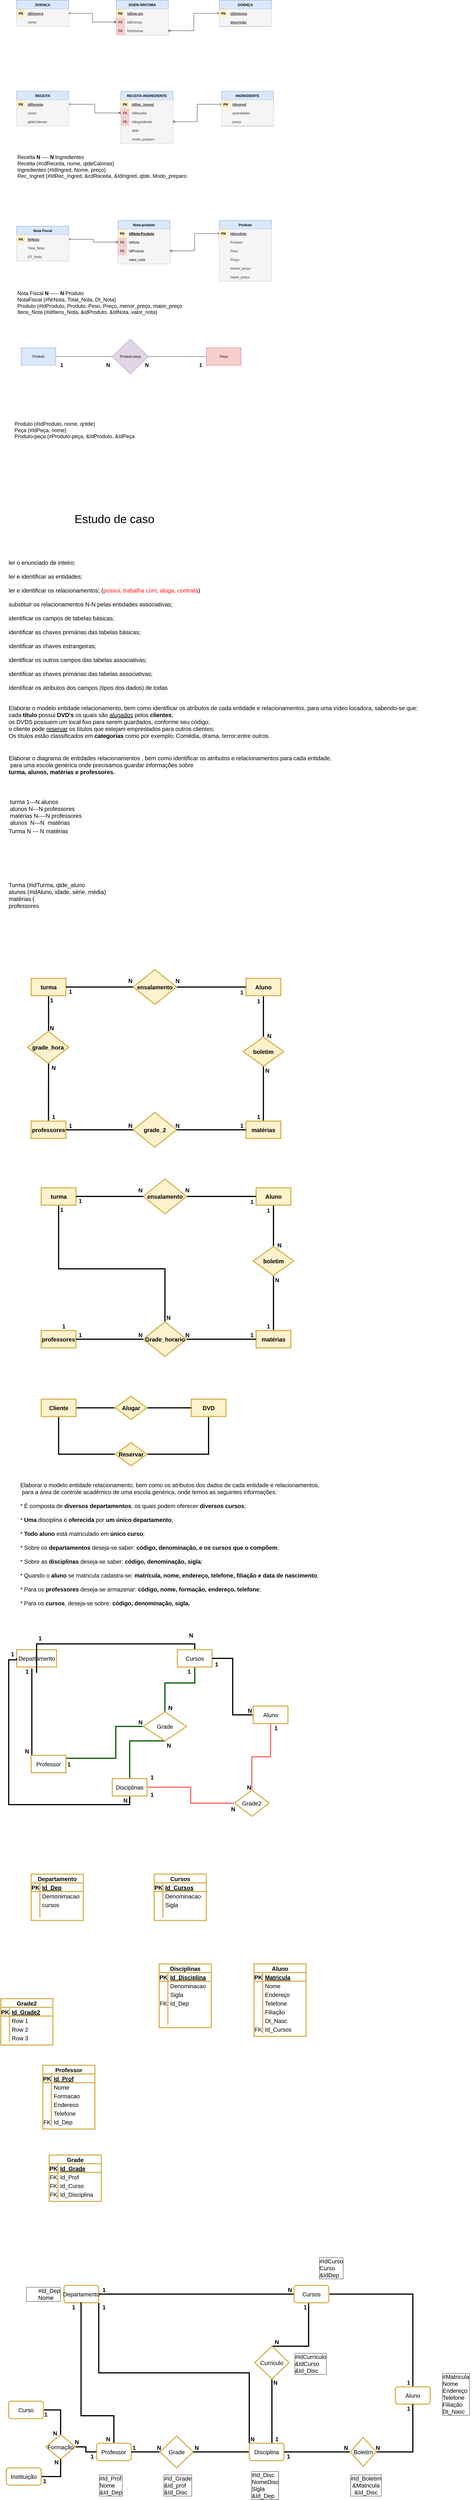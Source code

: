 <mxfile version="18.0.8" type="github">
  <diagram id="V3n78JNuvsSNz12MiZu3" name="Page-1">
    <mxGraphModel dx="3412" dy="1385" grid="1" gridSize="10" guides="1" tooltips="1" connect="1" arrows="1" fold="1" page="1" pageScale="1" pageWidth="827" pageHeight="1169" math="0" shadow="0">
      <root>
        <mxCell id="0" />
        <mxCell id="1" parent="0" />
        <mxCell id="V7FUhbb8tERKfh7leYHK-1" value="DOENÇA" style="shape=table;startSize=30;container=1;collapsible=1;childLayout=tableLayout;fixedRows=1;rowLines=0;fontStyle=1;align=center;resizeLast=1;fillColor=#dae8fc;strokeColor=#6c8ebf;" parent="1" vertex="1">
          <mxGeometry x="-762.5" y="70" width="180" height="90" as="geometry">
            <mxRectangle x="70" y="130" width="60" height="30" as="alternateBounds" />
          </mxGeometry>
        </mxCell>
        <mxCell id="V7FUhbb8tERKfh7leYHK-2" value="" style="shape=tableRow;horizontal=0;startSize=0;swimlaneHead=0;swimlaneBody=0;fillColor=none;collapsible=0;dropTarget=0;points=[[0,0.5],[1,0.5]];portConstraint=eastwest;top=0;left=0;right=0;bottom=1;" parent="V7FUhbb8tERKfh7leYHK-1" vertex="1">
          <mxGeometry y="30" width="180" height="30" as="geometry" />
        </mxCell>
        <mxCell id="V7FUhbb8tERKfh7leYHK-3" value="PK" style="shape=partialRectangle;connectable=0;fillColor=#fff2cc;top=0;left=0;bottom=0;right=0;fontStyle=1;overflow=hidden;strokeColor=#d6b656;" parent="V7FUhbb8tERKfh7leYHK-2" vertex="1">
          <mxGeometry width="30" height="30" as="geometry">
            <mxRectangle width="30" height="30" as="alternateBounds" />
          </mxGeometry>
        </mxCell>
        <mxCell id="V7FUhbb8tERKfh7leYHK-4" value="idDoença" style="shape=partialRectangle;connectable=0;fillColor=#f5f5f5;top=0;left=0;bottom=0;right=0;align=left;spacingLeft=6;fontStyle=5;overflow=hidden;fontColor=#333333;strokeColor=#666666;" parent="V7FUhbb8tERKfh7leYHK-2" vertex="1">
          <mxGeometry x="30" width="150" height="30" as="geometry">
            <mxRectangle width="150" height="30" as="alternateBounds" />
          </mxGeometry>
        </mxCell>
        <mxCell id="V7FUhbb8tERKfh7leYHK-5" value="" style="shape=tableRow;horizontal=0;startSize=0;swimlaneHead=0;swimlaneBody=0;fillColor=none;collapsible=0;dropTarget=0;points=[[0,0.5],[1,0.5]];portConstraint=eastwest;top=0;left=0;right=0;bottom=0;" parent="V7FUhbb8tERKfh7leYHK-1" vertex="1">
          <mxGeometry y="60" width="180" height="30" as="geometry" />
        </mxCell>
        <mxCell id="V7FUhbb8tERKfh7leYHK-6" value="" style="shape=partialRectangle;connectable=0;fillColor=#f5f5f5;top=0;left=0;bottom=0;right=0;editable=1;overflow=hidden;fontColor=#333333;strokeColor=#666666;" parent="V7FUhbb8tERKfh7leYHK-5" vertex="1">
          <mxGeometry width="30" height="30" as="geometry">
            <mxRectangle width="30" height="30" as="alternateBounds" />
          </mxGeometry>
        </mxCell>
        <mxCell id="V7FUhbb8tERKfh7leYHK-7" value="nome" style="shape=partialRectangle;connectable=0;fillColor=#f5f5f5;top=0;left=0;bottom=0;right=0;align=left;spacingLeft=6;overflow=hidden;fontColor=#333333;strokeColor=#666666;" parent="V7FUhbb8tERKfh7leYHK-5" vertex="1">
          <mxGeometry x="30" width="150" height="30" as="geometry">
            <mxRectangle width="150" height="30" as="alternateBounds" />
          </mxGeometry>
        </mxCell>
        <mxCell id="V7FUhbb8tERKfh7leYHK-14" value="DOEN-SINTOMA" style="shape=table;startSize=30;container=1;collapsible=1;childLayout=tableLayout;fixedRows=1;rowLines=0;fontStyle=1;align=center;resizeLast=1;fillColor=#dae8fc;strokeColor=#6c8ebf;swimlaneFillColor=none;gradientColor=none;rounded=0;shadow=0;" parent="1" vertex="1">
          <mxGeometry x="-418.5" y="70" width="180" height="120" as="geometry">
            <mxRectangle x="-418.5" y="70" width="60" height="30" as="alternateBounds" />
          </mxGeometry>
        </mxCell>
        <mxCell id="V7FUhbb8tERKfh7leYHK-15" value="" style="shape=tableRow;horizontal=0;startSize=0;swimlaneHead=0;swimlaneBody=0;fillColor=none;collapsible=0;dropTarget=0;points=[[0,0.5],[1,0.5]];portConstraint=eastwest;top=0;left=0;right=0;bottom=1;" parent="V7FUhbb8tERKfh7leYHK-14" vertex="1">
          <mxGeometry y="30" width="180" height="30" as="geometry" />
        </mxCell>
        <mxCell id="V7FUhbb8tERKfh7leYHK-16" value="PK" style="shape=partialRectangle;connectable=0;fillColor=#fff2cc;top=0;left=0;bottom=0;right=0;fontStyle=1;overflow=hidden;strokeColor=#d6b656;" parent="V7FUhbb8tERKfh7leYHK-15" vertex="1">
          <mxGeometry width="30" height="30" as="geometry">
            <mxRectangle width="30" height="30" as="alternateBounds" />
          </mxGeometry>
        </mxCell>
        <mxCell id="V7FUhbb8tERKfh7leYHK-17" value="IdDoe-sin" style="shape=partialRectangle;connectable=0;fillColor=#f5f5f5;top=0;left=0;bottom=0;right=0;align=left;spacingLeft=6;fontStyle=5;overflow=hidden;fontColor=#333333;strokeColor=#666666;" parent="V7FUhbb8tERKfh7leYHK-15" vertex="1">
          <mxGeometry x="30" width="150" height="30" as="geometry">
            <mxRectangle width="150" height="30" as="alternateBounds" />
          </mxGeometry>
        </mxCell>
        <mxCell id="V7FUhbb8tERKfh7leYHK-18" value="" style="shape=tableRow;horizontal=0;startSize=0;swimlaneHead=0;swimlaneBody=0;fillColor=none;collapsible=0;dropTarget=0;points=[[0,0.5],[1,0.5]];portConstraint=eastwest;top=0;left=0;right=0;bottom=0;" parent="V7FUhbb8tERKfh7leYHK-14" vertex="1">
          <mxGeometry y="60" width="180" height="30" as="geometry" />
        </mxCell>
        <mxCell id="V7FUhbb8tERKfh7leYHK-19" value="FK" style="shape=partialRectangle;connectable=0;fillColor=#f8cecc;top=0;left=0;bottom=0;right=0;editable=1;overflow=hidden;strokeColor=#b85450;" parent="V7FUhbb8tERKfh7leYHK-18" vertex="1">
          <mxGeometry width="30" height="30" as="geometry">
            <mxRectangle width="30" height="30" as="alternateBounds" />
          </mxGeometry>
        </mxCell>
        <mxCell id="V7FUhbb8tERKfh7leYHK-20" value="IdDoença" style="shape=partialRectangle;connectable=0;fillColor=#f5f5f5;top=0;left=0;bottom=0;right=0;align=left;spacingLeft=6;overflow=hidden;fontColor=#333333;strokeColor=#666666;" parent="V7FUhbb8tERKfh7leYHK-18" vertex="1">
          <mxGeometry x="30" width="150" height="30" as="geometry">
            <mxRectangle width="150" height="30" as="alternateBounds" />
          </mxGeometry>
        </mxCell>
        <mxCell id="V7FUhbb8tERKfh7leYHK-92" style="shape=tableRow;horizontal=0;startSize=0;swimlaneHead=0;swimlaneBody=0;fillColor=none;collapsible=0;dropTarget=0;points=[[0,0.5],[1,0.5]];portConstraint=eastwest;top=0;left=0;right=0;bottom=0;" parent="V7FUhbb8tERKfh7leYHK-14" vertex="1">
          <mxGeometry y="90" width="180" height="30" as="geometry" />
        </mxCell>
        <mxCell id="V7FUhbb8tERKfh7leYHK-93" value="FK" style="shape=partialRectangle;connectable=0;fillColor=#f8cecc;top=0;left=0;bottom=0;right=0;editable=1;overflow=hidden;strokeColor=#b85450;" parent="V7FUhbb8tERKfh7leYHK-92" vertex="1">
          <mxGeometry width="30" height="30" as="geometry">
            <mxRectangle width="30" height="30" as="alternateBounds" />
          </mxGeometry>
        </mxCell>
        <mxCell id="V7FUhbb8tERKfh7leYHK-94" value="IdSintoma" style="shape=partialRectangle;connectable=0;fillColor=#f5f5f5;top=0;left=0;bottom=0;right=0;align=left;spacingLeft=6;overflow=hidden;fontColor=#333333;strokeColor=#666666;" parent="V7FUhbb8tERKfh7leYHK-92" vertex="1">
          <mxGeometry x="30" width="150" height="30" as="geometry">
            <mxRectangle width="150" height="30" as="alternateBounds" />
          </mxGeometry>
        </mxCell>
        <mxCell id="V7FUhbb8tERKfh7leYHK-36" value="DOENÇA" style="shape=table;startSize=30;container=1;collapsible=1;childLayout=tableLayout;fixedRows=1;rowLines=0;fontStyle=1;align=center;resizeLast=1;fillColor=#dae8fc;strokeColor=#6c8ebf;" parent="1" vertex="1">
          <mxGeometry x="-62.5" y="70" width="180" height="90" as="geometry">
            <mxRectangle x="70" y="130" width="60" height="30" as="alternateBounds" />
          </mxGeometry>
        </mxCell>
        <mxCell id="V7FUhbb8tERKfh7leYHK-37" value="" style="shape=tableRow;horizontal=0;startSize=0;swimlaneHead=0;swimlaneBody=0;fillColor=none;collapsible=0;dropTarget=0;points=[[0,0.5],[1,0.5]];portConstraint=eastwest;top=0;left=0;right=0;bottom=1;" parent="V7FUhbb8tERKfh7leYHK-36" vertex="1">
          <mxGeometry y="30" width="180" height="30" as="geometry" />
        </mxCell>
        <mxCell id="V7FUhbb8tERKfh7leYHK-38" value="PK" style="shape=partialRectangle;connectable=0;fillColor=#fff2cc;top=0;left=0;bottom=0;right=0;fontStyle=1;overflow=hidden;strokeColor=#d6b656;" parent="V7FUhbb8tERKfh7leYHK-37" vertex="1">
          <mxGeometry width="30" height="30" as="geometry">
            <mxRectangle width="30" height="30" as="alternateBounds" />
          </mxGeometry>
        </mxCell>
        <mxCell id="V7FUhbb8tERKfh7leYHK-39" value="idSintoma" style="shape=partialRectangle;connectable=0;fillColor=#f5f5f5;top=0;left=0;bottom=0;right=0;align=left;spacingLeft=6;fontStyle=5;overflow=hidden;fontColor=#333333;strokeColor=#666666;" parent="V7FUhbb8tERKfh7leYHK-37" vertex="1">
          <mxGeometry x="30" width="150" height="30" as="geometry">
            <mxRectangle width="150" height="30" as="alternateBounds" />
          </mxGeometry>
        </mxCell>
        <mxCell id="V7FUhbb8tERKfh7leYHK-77" style="shape=tableRow;horizontal=0;startSize=0;swimlaneHead=0;swimlaneBody=0;fillColor=none;collapsible=0;dropTarget=0;points=[[0,0.5],[1,0.5]];portConstraint=eastwest;top=0;left=0;right=0;bottom=1;" parent="V7FUhbb8tERKfh7leYHK-36" vertex="1">
          <mxGeometry y="60" width="180" height="30" as="geometry" />
        </mxCell>
        <mxCell id="V7FUhbb8tERKfh7leYHK-78" style="shape=partialRectangle;connectable=0;fillColor=#f5f5f5;top=0;left=0;bottom=0;right=0;fontStyle=1;overflow=hidden;fontColor=#333333;strokeColor=#666666;" parent="V7FUhbb8tERKfh7leYHK-77" vertex="1">
          <mxGeometry width="30" height="30" as="geometry">
            <mxRectangle width="30" height="30" as="alternateBounds" />
          </mxGeometry>
        </mxCell>
        <mxCell id="V7FUhbb8tERKfh7leYHK-79" value="descrição" style="shape=partialRectangle;connectable=0;fillColor=#f5f5f5;top=0;left=0;bottom=0;right=0;align=left;spacingLeft=6;fontStyle=5;overflow=hidden;fontColor=#333333;strokeColor=#666666;" parent="V7FUhbb8tERKfh7leYHK-77" vertex="1">
          <mxGeometry x="30" width="150" height="30" as="geometry">
            <mxRectangle width="150" height="30" as="alternateBounds" />
          </mxGeometry>
        </mxCell>
        <mxCell id="V7FUhbb8tERKfh7leYHK-111" style="edgeStyle=orthogonalEdgeStyle;rounded=0;orthogonalLoop=1;jettySize=auto;html=1;entryX=0;entryY=0.5;entryDx=0;entryDy=0;endArrow=ERmany;endFill=0;startArrow=ERone;startFill=0;" parent="1" source="V7FUhbb8tERKfh7leYHK-2" target="V7FUhbb8tERKfh7leYHK-18" edge="1">
          <mxGeometry relative="1" as="geometry" />
        </mxCell>
        <mxCell id="V7FUhbb8tERKfh7leYHK-112" style="edgeStyle=orthogonalEdgeStyle;rounded=0;orthogonalLoop=1;jettySize=auto;html=1;entryX=1;entryY=0.5;entryDx=0;entryDy=0;endArrow=ERmany;endFill=0;startArrow=ERone;startFill=0;" parent="1" source="V7FUhbb8tERKfh7leYHK-37" target="V7FUhbb8tERKfh7leYHK-92" edge="1">
          <mxGeometry relative="1" as="geometry" />
        </mxCell>
        <mxCell id="V7FUhbb8tERKfh7leYHK-113" value="RECEITA" style="shape=table;startSize=30;container=1;collapsible=1;childLayout=tableLayout;fixedRows=1;rowLines=0;fontStyle=1;align=center;resizeLast=1;fillColor=#dae8fc;strokeColor=#6c8ebf;" parent="1" vertex="1">
          <mxGeometry x="-762.5" y="384" width="180" height="120" as="geometry">
            <mxRectangle x="70" y="130" width="60" height="30" as="alternateBounds" />
          </mxGeometry>
        </mxCell>
        <mxCell id="V7FUhbb8tERKfh7leYHK-114" value="" style="shape=tableRow;horizontal=0;startSize=0;swimlaneHead=0;swimlaneBody=0;fillColor=none;collapsible=0;dropTarget=0;points=[[0,0.5],[1,0.5]];portConstraint=eastwest;top=0;left=0;right=0;bottom=1;" parent="V7FUhbb8tERKfh7leYHK-113" vertex="1">
          <mxGeometry y="30" width="180" height="30" as="geometry" />
        </mxCell>
        <mxCell id="V7FUhbb8tERKfh7leYHK-115" value="PK" style="shape=partialRectangle;connectable=0;fillColor=#fff2cc;top=0;left=0;bottom=0;right=0;fontStyle=1;overflow=hidden;strokeColor=#d6b656;" parent="V7FUhbb8tERKfh7leYHK-114" vertex="1">
          <mxGeometry width="30" height="30" as="geometry">
            <mxRectangle width="30" height="30" as="alternateBounds" />
          </mxGeometry>
        </mxCell>
        <mxCell id="V7FUhbb8tERKfh7leYHK-116" value="IdReceita" style="shape=partialRectangle;connectable=0;fillColor=#f5f5f5;top=0;left=0;bottom=0;right=0;align=left;spacingLeft=6;fontStyle=5;overflow=hidden;fontColor=#333333;strokeColor=#666666;" parent="V7FUhbb8tERKfh7leYHK-114" vertex="1">
          <mxGeometry x="30" width="150" height="30" as="geometry">
            <mxRectangle width="150" height="30" as="alternateBounds" />
          </mxGeometry>
        </mxCell>
        <mxCell id="V7FUhbb8tERKfh7leYHK-117" value="" style="shape=tableRow;horizontal=0;startSize=0;swimlaneHead=0;swimlaneBody=0;fillColor=#f5f5f5;collapsible=0;dropTarget=0;points=[[0,0.5],[1,0.5]];portConstraint=eastwest;top=0;left=0;right=0;bottom=0;fontColor=#333333;strokeColor=#666666;" parent="V7FUhbb8tERKfh7leYHK-113" vertex="1">
          <mxGeometry y="60" width="180" height="30" as="geometry" />
        </mxCell>
        <mxCell id="V7FUhbb8tERKfh7leYHK-118" value="" style="shape=partialRectangle;connectable=0;fillColor=#f5f5f5;top=0;left=0;bottom=0;right=0;editable=1;overflow=hidden;fontColor=#333333;strokeColor=#666666;" parent="V7FUhbb8tERKfh7leYHK-117" vertex="1">
          <mxGeometry width="30" height="30" as="geometry">
            <mxRectangle width="30" height="30" as="alternateBounds" />
          </mxGeometry>
        </mxCell>
        <mxCell id="V7FUhbb8tERKfh7leYHK-119" value="nome" style="shape=partialRectangle;connectable=0;fillColor=#f5f5f5;top=0;left=0;bottom=0;right=0;align=left;spacingLeft=6;overflow=hidden;fontColor=#333333;strokeColor=#666666;" parent="V7FUhbb8tERKfh7leYHK-117" vertex="1">
          <mxGeometry x="30" width="150" height="30" as="geometry">
            <mxRectangle width="150" height="30" as="alternateBounds" />
          </mxGeometry>
        </mxCell>
        <mxCell id="V7FUhbb8tERKfh7leYHK-204" style="shape=tableRow;horizontal=0;startSize=0;swimlaneHead=0;swimlaneBody=0;fillColor=#f5f5f5;collapsible=0;dropTarget=0;points=[[0,0.5],[1,0.5]];portConstraint=eastwest;top=0;left=0;right=0;bottom=0;fontColor=#333333;strokeColor=#666666;" parent="V7FUhbb8tERKfh7leYHK-113" vertex="1">
          <mxGeometry y="90" width="180" height="30" as="geometry" />
        </mxCell>
        <mxCell id="V7FUhbb8tERKfh7leYHK-205" style="shape=partialRectangle;connectable=0;fillColor=#f5f5f5;top=0;left=0;bottom=0;right=0;editable=1;overflow=hidden;fontColor=#333333;strokeColor=#666666;" parent="V7FUhbb8tERKfh7leYHK-204" vertex="1">
          <mxGeometry width="30" height="30" as="geometry">
            <mxRectangle width="30" height="30" as="alternateBounds" />
          </mxGeometry>
        </mxCell>
        <mxCell id="V7FUhbb8tERKfh7leYHK-206" value="qtdeCalorias" style="shape=partialRectangle;connectable=0;fillColor=#f5f5f5;top=0;left=0;bottom=0;right=0;align=left;spacingLeft=6;overflow=hidden;fontColor=#333333;strokeColor=#666666;" parent="V7FUhbb8tERKfh7leYHK-204" vertex="1">
          <mxGeometry x="30" width="150" height="30" as="geometry">
            <mxRectangle width="150" height="30" as="alternateBounds" />
          </mxGeometry>
        </mxCell>
        <mxCell id="V7FUhbb8tERKfh7leYHK-120" value="RECEITA-INGREDIENTE" style="shape=table;startSize=30;container=1;collapsible=1;childLayout=tableLayout;fixedRows=1;rowLines=0;fontStyle=1;align=center;resizeLast=1;fillColor=#dae8fc;strokeColor=#6c8ebf;" parent="1" vertex="1">
          <mxGeometry x="-402.5" y="384" width="180" height="180" as="geometry">
            <mxRectangle x="70" y="130" width="60" height="30" as="alternateBounds" />
          </mxGeometry>
        </mxCell>
        <mxCell id="V7FUhbb8tERKfh7leYHK-121" value="" style="shape=tableRow;horizontal=0;startSize=0;swimlaneHead=0;swimlaneBody=0;fillColor=none;collapsible=0;dropTarget=0;points=[[0,0.5],[1,0.5]];portConstraint=eastwest;top=0;left=0;right=0;bottom=1;" parent="V7FUhbb8tERKfh7leYHK-120" vertex="1">
          <mxGeometry y="30" width="180" height="30" as="geometry" />
        </mxCell>
        <mxCell id="V7FUhbb8tERKfh7leYHK-122" value="PK" style="shape=partialRectangle;connectable=0;fillColor=#fff2cc;top=0;left=0;bottom=0;right=0;fontStyle=1;overflow=hidden;strokeColor=#d6b656;" parent="V7FUhbb8tERKfh7leYHK-121" vertex="1">
          <mxGeometry width="30" height="30" as="geometry">
            <mxRectangle width="30" height="30" as="alternateBounds" />
          </mxGeometry>
        </mxCell>
        <mxCell id="V7FUhbb8tERKfh7leYHK-123" value="IdRec_Ingred" style="shape=partialRectangle;connectable=0;fillColor=#f5f5f5;top=0;left=0;bottom=0;right=0;align=left;spacingLeft=6;fontStyle=5;overflow=hidden;fontColor=#333333;strokeColor=#666666;" parent="V7FUhbb8tERKfh7leYHK-121" vertex="1">
          <mxGeometry x="30" width="150" height="30" as="geometry">
            <mxRectangle width="150" height="30" as="alternateBounds" />
          </mxGeometry>
        </mxCell>
        <mxCell id="V7FUhbb8tERKfh7leYHK-124" value="" style="shape=tableRow;horizontal=0;startSize=0;swimlaneHead=0;swimlaneBody=0;fillColor=none;collapsible=0;dropTarget=0;points=[[0,0.5],[1,0.5]];portConstraint=eastwest;top=0;left=0;right=0;bottom=0;" parent="V7FUhbb8tERKfh7leYHK-120" vertex="1">
          <mxGeometry y="60" width="180" height="30" as="geometry" />
        </mxCell>
        <mxCell id="V7FUhbb8tERKfh7leYHK-125" value="FK" style="shape=partialRectangle;connectable=0;fillColor=#f8cecc;top=0;left=0;bottom=0;right=0;editable=1;overflow=hidden;strokeColor=#b85450;" parent="V7FUhbb8tERKfh7leYHK-124" vertex="1">
          <mxGeometry width="30" height="30" as="geometry">
            <mxRectangle width="30" height="30" as="alternateBounds" />
          </mxGeometry>
        </mxCell>
        <mxCell id="V7FUhbb8tERKfh7leYHK-126" value="IdReceita" style="shape=partialRectangle;connectable=0;fillColor=#f5f5f5;top=0;left=0;bottom=0;right=0;align=left;spacingLeft=6;overflow=hidden;fontColor=#333333;strokeColor=#666666;" parent="V7FUhbb8tERKfh7leYHK-124" vertex="1">
          <mxGeometry x="30" width="150" height="30" as="geometry">
            <mxRectangle width="150" height="30" as="alternateBounds" />
          </mxGeometry>
        </mxCell>
        <mxCell id="V7FUhbb8tERKfh7leYHK-127" style="shape=tableRow;horizontal=0;startSize=0;swimlaneHead=0;swimlaneBody=0;fillColor=none;collapsible=0;dropTarget=0;points=[[0,0.5],[1,0.5]];portConstraint=eastwest;top=0;left=0;right=0;bottom=0;" parent="V7FUhbb8tERKfh7leYHK-120" vertex="1">
          <mxGeometry y="90" width="180" height="30" as="geometry" />
        </mxCell>
        <mxCell id="V7FUhbb8tERKfh7leYHK-128" value="FK" style="shape=partialRectangle;connectable=0;fillColor=#f8cecc;top=0;left=0;bottom=0;right=0;editable=1;overflow=hidden;strokeColor=#b85450;" parent="V7FUhbb8tERKfh7leYHK-127" vertex="1">
          <mxGeometry width="30" height="30" as="geometry">
            <mxRectangle width="30" height="30" as="alternateBounds" />
          </mxGeometry>
        </mxCell>
        <mxCell id="V7FUhbb8tERKfh7leYHK-129" value="IdIngrediente" style="shape=partialRectangle;connectable=0;fillColor=#f5f5f5;top=0;left=0;bottom=0;right=0;align=left;spacingLeft=6;overflow=hidden;fontColor=#333333;strokeColor=#666666;" parent="V7FUhbb8tERKfh7leYHK-127" vertex="1">
          <mxGeometry x="30" width="150" height="30" as="geometry">
            <mxRectangle width="150" height="30" as="alternateBounds" />
          </mxGeometry>
        </mxCell>
        <mxCell id="V7FUhbb8tERKfh7leYHK-207" style="shape=tableRow;horizontal=0;startSize=0;swimlaneHead=0;swimlaneBody=0;fillColor=none;collapsible=0;dropTarget=0;points=[[0,0.5],[1,0.5]];portConstraint=eastwest;top=0;left=0;right=0;bottom=0;" parent="V7FUhbb8tERKfh7leYHK-120" vertex="1">
          <mxGeometry y="120" width="180" height="30" as="geometry" />
        </mxCell>
        <mxCell id="V7FUhbb8tERKfh7leYHK-208" style="shape=partialRectangle;connectable=0;fillColor=#f5f5f5;top=0;left=0;bottom=0;right=0;editable=1;overflow=hidden;fontColor=#333333;strokeColor=#666666;" parent="V7FUhbb8tERKfh7leYHK-207" vertex="1">
          <mxGeometry width="30" height="30" as="geometry">
            <mxRectangle width="30" height="30" as="alternateBounds" />
          </mxGeometry>
        </mxCell>
        <mxCell id="V7FUhbb8tERKfh7leYHK-209" value="qtde" style="shape=partialRectangle;connectable=0;fillColor=#f5f5f5;top=0;left=0;bottom=0;right=0;align=left;spacingLeft=6;overflow=hidden;fontColor=#333333;strokeColor=#666666;" parent="V7FUhbb8tERKfh7leYHK-207" vertex="1">
          <mxGeometry x="30" width="150" height="30" as="geometry">
            <mxRectangle width="150" height="30" as="alternateBounds" />
          </mxGeometry>
        </mxCell>
        <mxCell id="V7FUhbb8tERKfh7leYHK-213" style="shape=tableRow;horizontal=0;startSize=0;swimlaneHead=0;swimlaneBody=0;fillColor=none;collapsible=0;dropTarget=0;points=[[0,0.5],[1,0.5]];portConstraint=eastwest;top=0;left=0;right=0;bottom=0;" parent="V7FUhbb8tERKfh7leYHK-120" vertex="1">
          <mxGeometry y="150" width="180" height="30" as="geometry" />
        </mxCell>
        <mxCell id="V7FUhbb8tERKfh7leYHK-214" style="shape=partialRectangle;connectable=0;fillColor=#f5f5f5;top=0;left=0;bottom=0;right=0;editable=1;overflow=hidden;fontColor=#333333;strokeColor=#666666;" parent="V7FUhbb8tERKfh7leYHK-213" vertex="1">
          <mxGeometry width="30" height="30" as="geometry">
            <mxRectangle width="30" height="30" as="alternateBounds" />
          </mxGeometry>
        </mxCell>
        <mxCell id="V7FUhbb8tERKfh7leYHK-215" value="modo_preparo" style="shape=partialRectangle;connectable=0;fillColor=#f5f5f5;top=0;left=0;bottom=0;right=0;align=left;spacingLeft=6;overflow=hidden;fontColor=#333333;strokeColor=#666666;" parent="V7FUhbb8tERKfh7leYHK-213" vertex="1">
          <mxGeometry x="30" width="150" height="30" as="geometry">
            <mxRectangle width="150" height="30" as="alternateBounds" />
          </mxGeometry>
        </mxCell>
        <mxCell id="V7FUhbb8tERKfh7leYHK-132" style="edgeStyle=orthogonalEdgeStyle;rounded=0;orthogonalLoop=1;jettySize=auto;html=1;entryX=0;entryY=0.5;entryDx=0;entryDy=0;endArrow=ERmany;endFill=0;startArrow=ERone;startFill=0;" parent="1" source="V7FUhbb8tERKfh7leYHK-114" target="V7FUhbb8tERKfh7leYHK-124" edge="1">
          <mxGeometry relative="1" as="geometry" />
        </mxCell>
        <mxCell id="V7FUhbb8tERKfh7leYHK-134" value="INGREDIENTE" style="shape=table;startSize=30;container=1;collapsible=1;childLayout=tableLayout;fixedRows=1;rowLines=0;fontStyle=1;align=center;resizeLast=1;fillColor=#dae8fc;strokeColor=#6c8ebf;" parent="1" vertex="1">
          <mxGeometry x="-55" y="384" width="180" height="120" as="geometry">
            <mxRectangle x="70" y="130" width="60" height="30" as="alternateBounds" />
          </mxGeometry>
        </mxCell>
        <mxCell id="V7FUhbb8tERKfh7leYHK-135" value="" style="shape=tableRow;horizontal=0;startSize=0;swimlaneHead=0;swimlaneBody=0;fillColor=none;collapsible=0;dropTarget=0;points=[[0,0.5],[1,0.5]];portConstraint=eastwest;top=0;left=0;right=0;bottom=1;" parent="V7FUhbb8tERKfh7leYHK-134" vertex="1">
          <mxGeometry y="30" width="180" height="30" as="geometry" />
        </mxCell>
        <mxCell id="V7FUhbb8tERKfh7leYHK-136" value="PK" style="shape=partialRectangle;connectable=0;fillColor=#fff2cc;top=0;left=0;bottom=0;right=0;fontStyle=1;overflow=hidden;strokeColor=#d6b656;" parent="V7FUhbb8tERKfh7leYHK-135" vertex="1">
          <mxGeometry width="30" height="30" as="geometry">
            <mxRectangle width="30" height="30" as="alternateBounds" />
          </mxGeometry>
        </mxCell>
        <mxCell id="V7FUhbb8tERKfh7leYHK-137" value="IdIngred" style="shape=partialRectangle;connectable=0;fillColor=#f5f5f5;top=0;left=0;bottom=0;right=0;align=left;spacingLeft=6;fontStyle=5;overflow=hidden;fontColor=#333333;strokeColor=#666666;" parent="V7FUhbb8tERKfh7leYHK-135" vertex="1">
          <mxGeometry x="30" width="150" height="30" as="geometry">
            <mxRectangle width="150" height="30" as="alternateBounds" />
          </mxGeometry>
        </mxCell>
        <mxCell id="V7FUhbb8tERKfh7leYHK-138" style="shape=tableRow;horizontal=0;startSize=0;swimlaneHead=0;swimlaneBody=0;fillColor=none;collapsible=0;dropTarget=0;points=[[0,0.5],[1,0.5]];portConstraint=eastwest;top=0;left=0;right=0;bottom=1;" parent="V7FUhbb8tERKfh7leYHK-134" vertex="1">
          <mxGeometry y="60" width="180" height="30" as="geometry" />
        </mxCell>
        <mxCell id="V7FUhbb8tERKfh7leYHK-139" style="shape=partialRectangle;connectable=0;fillColor=#f5f5f5;top=0;left=0;bottom=0;right=0;fontStyle=1;overflow=hidden;fontColor=#333333;strokeColor=#666666;" parent="V7FUhbb8tERKfh7leYHK-138" vertex="1">
          <mxGeometry width="30" height="30" as="geometry">
            <mxRectangle width="30" height="30" as="alternateBounds" />
          </mxGeometry>
        </mxCell>
        <mxCell id="V7FUhbb8tERKfh7leYHK-140" value="quantidade" style="shape=partialRectangle;connectable=0;fillColor=#f5f5f5;top=0;left=0;bottom=0;right=0;align=left;spacingLeft=6;fontStyle=0;overflow=hidden;fontColor=#333333;strokeColor=#666666;" parent="V7FUhbb8tERKfh7leYHK-138" vertex="1">
          <mxGeometry x="30" width="150" height="30" as="geometry">
            <mxRectangle width="150" height="30" as="alternateBounds" />
          </mxGeometry>
        </mxCell>
        <mxCell id="V7FUhbb8tERKfh7leYHK-210" style="shape=tableRow;horizontal=0;startSize=0;swimlaneHead=0;swimlaneBody=0;fillColor=none;collapsible=0;dropTarget=0;points=[[0,0.5],[1,0.5]];portConstraint=eastwest;top=0;left=0;right=0;bottom=1;" parent="V7FUhbb8tERKfh7leYHK-134" vertex="1">
          <mxGeometry y="90" width="180" height="30" as="geometry" />
        </mxCell>
        <mxCell id="V7FUhbb8tERKfh7leYHK-211" style="shape=partialRectangle;connectable=0;fillColor=#f5f5f5;top=0;left=0;bottom=0;right=0;fontStyle=1;overflow=hidden;fontColor=#333333;strokeColor=#666666;" parent="V7FUhbb8tERKfh7leYHK-210" vertex="1">
          <mxGeometry width="30" height="30" as="geometry">
            <mxRectangle width="30" height="30" as="alternateBounds" />
          </mxGeometry>
        </mxCell>
        <mxCell id="V7FUhbb8tERKfh7leYHK-212" value="preço" style="shape=partialRectangle;connectable=0;fillColor=#f5f5f5;top=0;left=0;bottom=0;right=0;align=left;spacingLeft=6;fontStyle=0;overflow=hidden;fontColor=#333333;strokeColor=#666666;" parent="V7FUhbb8tERKfh7leYHK-210" vertex="1">
          <mxGeometry x="30" width="150" height="30" as="geometry">
            <mxRectangle width="150" height="30" as="alternateBounds" />
          </mxGeometry>
        </mxCell>
        <mxCell id="V7FUhbb8tERKfh7leYHK-141" style="edgeStyle=orthogonalEdgeStyle;rounded=0;orthogonalLoop=1;jettySize=auto;html=1;startArrow=ERone;startFill=0;endArrow=ERmany;endFill=0;" parent="1" source="V7FUhbb8tERKfh7leYHK-135" target="V7FUhbb8tERKfh7leYHK-127" edge="1">
          <mxGeometry relative="1" as="geometry" />
        </mxCell>
        <mxCell id="V7FUhbb8tERKfh7leYHK-165" value="Nota-produto" style="shape=table;startSize=30;container=1;collapsible=1;childLayout=tableLayout;fixedRows=1;rowLines=0;fontStyle=1;align=center;resizeLast=1;fillColor=#dae8fc;strokeColor=#6c8ebf;" parent="1" vertex="1">
          <mxGeometry x="-412.5" y="830" width="180" height="150" as="geometry">
            <mxRectangle x="70" y="130" width="60" height="30" as="alternateBounds" />
          </mxGeometry>
        </mxCell>
        <mxCell id="V7FUhbb8tERKfh7leYHK-166" value="" style="shape=tableRow;horizontal=0;startSize=0;swimlaneHead=0;swimlaneBody=0;fillColor=none;collapsible=0;dropTarget=0;points=[[0,0.5],[1,0.5]];portConstraint=eastwest;top=0;left=0;right=0;bottom=1;" parent="V7FUhbb8tERKfh7leYHK-165" vertex="1">
          <mxGeometry y="30" width="180" height="30" as="geometry" />
        </mxCell>
        <mxCell id="V7FUhbb8tERKfh7leYHK-167" value="PK" style="shape=partialRectangle;connectable=0;fillColor=#fff2cc;top=0;left=0;bottom=0;right=0;fontStyle=1;overflow=hidden;strokeColor=#d6b656;" parent="V7FUhbb8tERKfh7leYHK-166" vertex="1">
          <mxGeometry width="30" height="30" as="geometry">
            <mxRectangle width="30" height="30" as="alternateBounds" />
          </mxGeometry>
        </mxCell>
        <mxCell id="V7FUhbb8tERKfh7leYHK-168" value="IdNota-Porduto" style="shape=partialRectangle;connectable=0;fillColor=#f5f5f5;top=0;left=0;bottom=0;right=0;align=left;spacingLeft=6;fontStyle=5;overflow=hidden;strokeColor=#666666;" parent="V7FUhbb8tERKfh7leYHK-166" vertex="1">
          <mxGeometry x="30" width="150" height="30" as="geometry">
            <mxRectangle width="150" height="30" as="alternateBounds" />
          </mxGeometry>
        </mxCell>
        <mxCell id="V7FUhbb8tERKfh7leYHK-169" value="" style="shape=tableRow;horizontal=0;startSize=0;swimlaneHead=0;swimlaneBody=0;fillColor=none;collapsible=0;dropTarget=0;points=[[0,0.5],[1,0.5]];portConstraint=eastwest;top=0;left=0;right=0;bottom=0;" parent="V7FUhbb8tERKfh7leYHK-165" vertex="1">
          <mxGeometry y="60" width="180" height="30" as="geometry" />
        </mxCell>
        <mxCell id="V7FUhbb8tERKfh7leYHK-170" value="FK" style="shape=partialRectangle;connectable=0;fillColor=#f8cecc;top=0;left=0;bottom=0;right=0;editable=1;overflow=hidden;strokeColor=#b85450;" parent="V7FUhbb8tERKfh7leYHK-169" vertex="1">
          <mxGeometry width="30" height="30" as="geometry">
            <mxRectangle width="30" height="30" as="alternateBounds" />
          </mxGeometry>
        </mxCell>
        <mxCell id="V7FUhbb8tERKfh7leYHK-171" value="IdNota" style="shape=partialRectangle;connectable=0;fillColor=#f5f5f5;top=0;left=0;bottom=0;right=0;align=left;spacingLeft=6;overflow=hidden;strokeColor=#666666;" parent="V7FUhbb8tERKfh7leYHK-169" vertex="1">
          <mxGeometry x="30" width="150" height="30" as="geometry">
            <mxRectangle width="150" height="30" as="alternateBounds" />
          </mxGeometry>
        </mxCell>
        <mxCell id="V7FUhbb8tERKfh7leYHK-172" style="shape=tableRow;horizontal=0;startSize=0;swimlaneHead=0;swimlaneBody=0;fillColor=none;collapsible=0;dropTarget=0;points=[[0,0.5],[1,0.5]];portConstraint=eastwest;top=0;left=0;right=0;bottom=0;" parent="V7FUhbb8tERKfh7leYHK-165" vertex="1">
          <mxGeometry y="90" width="180" height="30" as="geometry" />
        </mxCell>
        <mxCell id="V7FUhbb8tERKfh7leYHK-173" value="FK" style="shape=partialRectangle;connectable=0;fillColor=#f8cecc;top=0;left=0;bottom=0;right=0;editable=1;overflow=hidden;strokeColor=#b85450;" parent="V7FUhbb8tERKfh7leYHK-172" vertex="1">
          <mxGeometry width="30" height="30" as="geometry">
            <mxRectangle width="30" height="30" as="alternateBounds" />
          </mxGeometry>
        </mxCell>
        <mxCell id="V7FUhbb8tERKfh7leYHK-174" value="IdProduto" style="shape=partialRectangle;connectable=0;fillColor=#f5f5f5;top=0;left=0;bottom=0;right=0;align=left;spacingLeft=6;overflow=hidden;strokeColor=#666666;" parent="V7FUhbb8tERKfh7leYHK-172" vertex="1">
          <mxGeometry x="30" width="150" height="30" as="geometry">
            <mxRectangle width="150" height="30" as="alternateBounds" />
          </mxGeometry>
        </mxCell>
        <mxCell id="V7FUhbb8tERKfh7leYHK-232" style="shape=tableRow;horizontal=0;startSize=0;swimlaneHead=0;swimlaneBody=0;fillColor=none;collapsible=0;dropTarget=0;points=[[0,0.5],[1,0.5]];portConstraint=eastwest;top=0;left=0;right=0;bottom=0;" parent="V7FUhbb8tERKfh7leYHK-165" vertex="1">
          <mxGeometry y="120" width="180" height="30" as="geometry" />
        </mxCell>
        <mxCell id="V7FUhbb8tERKfh7leYHK-233" style="shape=partialRectangle;connectable=0;fillColor=#f5f5f5;top=0;left=0;bottom=0;right=0;editable=1;overflow=hidden;strokeColor=#666666;" parent="V7FUhbb8tERKfh7leYHK-232" vertex="1">
          <mxGeometry width="30" height="30" as="geometry">
            <mxRectangle width="30" height="30" as="alternateBounds" />
          </mxGeometry>
        </mxCell>
        <mxCell id="V7FUhbb8tERKfh7leYHK-234" value="valor_nota" style="shape=partialRectangle;connectable=0;fillColor=#f5f5f5;top=0;left=0;bottom=0;right=0;align=left;spacingLeft=6;overflow=hidden;strokeColor=#666666;" parent="V7FUhbb8tERKfh7leYHK-232" vertex="1">
          <mxGeometry x="30" width="150" height="30" as="geometry">
            <mxRectangle width="150" height="30" as="alternateBounds" />
          </mxGeometry>
        </mxCell>
        <mxCell id="V7FUhbb8tERKfh7leYHK-176" value="Produto" style="shape=table;startSize=30;container=1;collapsible=1;childLayout=tableLayout;fixedRows=1;rowLines=0;fontStyle=1;align=center;resizeLast=1;fillColor=#dae8fc;strokeColor=#6c8ebf;" parent="1" vertex="1">
          <mxGeometry x="-62.5" y="830" width="180" height="210" as="geometry">
            <mxRectangle x="70" y="130" width="60" height="30" as="alternateBounds" />
          </mxGeometry>
        </mxCell>
        <mxCell id="V7FUhbb8tERKfh7leYHK-177" value="" style="shape=tableRow;horizontal=0;startSize=0;swimlaneHead=0;swimlaneBody=0;fillColor=none;collapsible=0;dropTarget=0;points=[[0,0.5],[1,0.5]];portConstraint=eastwest;top=0;left=0;right=0;bottom=1;" parent="V7FUhbb8tERKfh7leYHK-176" vertex="1">
          <mxGeometry y="30" width="180" height="30" as="geometry" />
        </mxCell>
        <mxCell id="V7FUhbb8tERKfh7leYHK-178" value="PK" style="shape=partialRectangle;connectable=0;fillColor=#fff2cc;top=0;left=0;bottom=0;right=0;fontStyle=1;overflow=hidden;strokeColor=#d6b656;" parent="V7FUhbb8tERKfh7leYHK-177" vertex="1">
          <mxGeometry width="30" height="30" as="geometry">
            <mxRectangle width="30" height="30" as="alternateBounds" />
          </mxGeometry>
        </mxCell>
        <mxCell id="V7FUhbb8tERKfh7leYHK-179" value="Idproduto" style="shape=partialRectangle;connectable=0;fillColor=#f5f5f5;top=0;left=0;bottom=0;right=0;align=left;spacingLeft=6;fontStyle=5;overflow=hidden;fontColor=#333333;strokeColor=#666666;" parent="V7FUhbb8tERKfh7leYHK-177" vertex="1">
          <mxGeometry x="30" width="150" height="30" as="geometry">
            <mxRectangle width="150" height="30" as="alternateBounds" />
          </mxGeometry>
        </mxCell>
        <mxCell id="V7FUhbb8tERKfh7leYHK-180" style="shape=tableRow;horizontal=0;startSize=0;swimlaneHead=0;swimlaneBody=0;fillColor=#f5f5f5;collapsible=0;dropTarget=0;points=[[0,0.5],[1,0.5]];portConstraint=eastwest;top=0;left=0;right=0;bottom=1;fontColor=#333333;strokeColor=#666666;" parent="V7FUhbb8tERKfh7leYHK-176" vertex="1">
          <mxGeometry y="60" width="180" height="30" as="geometry" />
        </mxCell>
        <mxCell id="V7FUhbb8tERKfh7leYHK-181" style="shape=partialRectangle;connectable=0;fillColor=#f5f5f5;top=0;left=0;bottom=0;right=0;fontStyle=1;overflow=hidden;fontColor=#333333;strokeColor=#666666;" parent="V7FUhbb8tERKfh7leYHK-180" vertex="1">
          <mxGeometry width="30" height="30" as="geometry">
            <mxRectangle width="30" height="30" as="alternateBounds" />
          </mxGeometry>
        </mxCell>
        <mxCell id="V7FUhbb8tERKfh7leYHK-182" value="Produto    " style="shape=partialRectangle;connectable=0;fillColor=#f5f5f5;top=0;left=0;bottom=0;right=0;align=left;spacingLeft=6;fontStyle=0;overflow=hidden;fontColor=#333333;strokeColor=#666666;" parent="V7FUhbb8tERKfh7leYHK-180" vertex="1">
          <mxGeometry x="30" width="150" height="30" as="geometry">
            <mxRectangle width="150" height="30" as="alternateBounds" />
          </mxGeometry>
        </mxCell>
        <mxCell id="V7FUhbb8tERKfh7leYHK-217" style="shape=tableRow;horizontal=0;startSize=0;swimlaneHead=0;swimlaneBody=0;fillColor=#f5f5f5;collapsible=0;dropTarget=0;points=[[0,0.5],[1,0.5]];portConstraint=eastwest;top=0;left=0;right=0;bottom=1;fontColor=#333333;strokeColor=#666666;" parent="V7FUhbb8tERKfh7leYHK-176" vertex="1">
          <mxGeometry y="90" width="180" height="30" as="geometry" />
        </mxCell>
        <mxCell id="V7FUhbb8tERKfh7leYHK-218" style="shape=partialRectangle;connectable=0;fillColor=#f5f5f5;top=0;left=0;bottom=0;right=0;fontStyle=1;overflow=hidden;fontColor=#333333;strokeColor=#666666;" parent="V7FUhbb8tERKfh7leYHK-217" vertex="1">
          <mxGeometry width="30" height="30" as="geometry">
            <mxRectangle width="30" height="30" as="alternateBounds" />
          </mxGeometry>
        </mxCell>
        <mxCell id="V7FUhbb8tERKfh7leYHK-219" value="Peso" style="shape=partialRectangle;connectable=0;fillColor=#f5f5f5;top=0;left=0;bottom=0;right=0;align=left;spacingLeft=6;fontStyle=0;overflow=hidden;fontColor=#333333;strokeColor=#666666;" parent="V7FUhbb8tERKfh7leYHK-217" vertex="1">
          <mxGeometry x="30" width="150" height="30" as="geometry">
            <mxRectangle width="150" height="30" as="alternateBounds" />
          </mxGeometry>
        </mxCell>
        <mxCell id="V7FUhbb8tERKfh7leYHK-220" style="shape=tableRow;horizontal=0;startSize=0;swimlaneHead=0;swimlaneBody=0;fillColor=#f5f5f5;collapsible=0;dropTarget=0;points=[[0,0.5],[1,0.5]];portConstraint=eastwest;top=0;left=0;right=0;bottom=1;fontColor=#333333;strokeColor=#666666;" parent="V7FUhbb8tERKfh7leYHK-176" vertex="1">
          <mxGeometry y="120" width="180" height="30" as="geometry" />
        </mxCell>
        <mxCell id="V7FUhbb8tERKfh7leYHK-221" style="shape=partialRectangle;connectable=0;fillColor=#f5f5f5;top=0;left=0;bottom=0;right=0;fontStyle=1;overflow=hidden;fontColor=#333333;strokeColor=#666666;" parent="V7FUhbb8tERKfh7leYHK-220" vertex="1">
          <mxGeometry width="30" height="30" as="geometry">
            <mxRectangle width="30" height="30" as="alternateBounds" />
          </mxGeometry>
        </mxCell>
        <mxCell id="V7FUhbb8tERKfh7leYHK-222" value="Preço" style="shape=partialRectangle;connectable=0;fillColor=#f5f5f5;top=0;left=0;bottom=0;right=0;align=left;spacingLeft=6;fontStyle=0;overflow=hidden;fontColor=#333333;strokeColor=#666666;" parent="V7FUhbb8tERKfh7leYHK-220" vertex="1">
          <mxGeometry x="30" width="150" height="30" as="geometry">
            <mxRectangle width="150" height="30" as="alternateBounds" />
          </mxGeometry>
        </mxCell>
        <mxCell id="V7FUhbb8tERKfh7leYHK-223" style="shape=tableRow;horizontal=0;startSize=0;swimlaneHead=0;swimlaneBody=0;fillColor=#f5f5f5;collapsible=0;dropTarget=0;points=[[0,0.5],[1,0.5]];portConstraint=eastwest;top=0;left=0;right=0;bottom=1;fontColor=#333333;strokeColor=#666666;" parent="V7FUhbb8tERKfh7leYHK-176" vertex="1">
          <mxGeometry y="150" width="180" height="30" as="geometry" />
        </mxCell>
        <mxCell id="V7FUhbb8tERKfh7leYHK-224" style="shape=partialRectangle;connectable=0;fillColor=#f5f5f5;top=0;left=0;bottom=0;right=0;fontStyle=1;overflow=hidden;fontColor=#333333;strokeColor=#666666;" parent="V7FUhbb8tERKfh7leYHK-223" vertex="1">
          <mxGeometry width="30" height="30" as="geometry">
            <mxRectangle width="30" height="30" as="alternateBounds" />
          </mxGeometry>
        </mxCell>
        <mxCell id="V7FUhbb8tERKfh7leYHK-225" value="menor_preço" style="shape=partialRectangle;connectable=0;fillColor=#f5f5f5;top=0;left=0;bottom=0;right=0;align=left;spacingLeft=6;fontStyle=0;overflow=hidden;fontColor=#333333;strokeColor=#666666;" parent="V7FUhbb8tERKfh7leYHK-223" vertex="1">
          <mxGeometry x="30" width="150" height="30" as="geometry">
            <mxRectangle width="150" height="30" as="alternateBounds" />
          </mxGeometry>
        </mxCell>
        <mxCell id="V7FUhbb8tERKfh7leYHK-226" style="shape=tableRow;horizontal=0;startSize=0;swimlaneHead=0;swimlaneBody=0;fillColor=#f5f5f5;collapsible=0;dropTarget=0;points=[[0,0.5],[1,0.5]];portConstraint=eastwest;top=0;left=0;right=0;bottom=1;fontColor=#333333;strokeColor=#666666;" parent="V7FUhbb8tERKfh7leYHK-176" vertex="1">
          <mxGeometry y="180" width="180" height="30" as="geometry" />
        </mxCell>
        <mxCell id="V7FUhbb8tERKfh7leYHK-227" style="shape=partialRectangle;connectable=0;fillColor=#f5f5f5;top=0;left=0;bottom=0;right=0;fontStyle=1;overflow=hidden;fontColor=#333333;strokeColor=#666666;" parent="V7FUhbb8tERKfh7leYHK-226" vertex="1">
          <mxGeometry width="30" height="30" as="geometry">
            <mxRectangle width="30" height="30" as="alternateBounds" />
          </mxGeometry>
        </mxCell>
        <mxCell id="V7FUhbb8tERKfh7leYHK-228" value="maior_preço" style="shape=partialRectangle;connectable=0;fillColor=#f5f5f5;top=0;left=0;bottom=0;right=0;align=left;spacingLeft=6;fontStyle=0;overflow=hidden;fontColor=#333333;strokeColor=#666666;" parent="V7FUhbb8tERKfh7leYHK-226" vertex="1">
          <mxGeometry x="30" width="150" height="30" as="geometry">
            <mxRectangle width="150" height="30" as="alternateBounds" />
          </mxGeometry>
        </mxCell>
        <mxCell id="V7FUhbb8tERKfh7leYHK-183" style="edgeStyle=orthogonalEdgeStyle;rounded=0;orthogonalLoop=1;jettySize=auto;html=1;startArrow=ERone;startFill=0;endArrow=ERmany;endFill=0;" parent="1" source="V7FUhbb8tERKfh7leYHK-177" target="V7FUhbb8tERKfh7leYHK-172" edge="1">
          <mxGeometry relative="1" as="geometry" />
        </mxCell>
        <mxCell id="V7FUhbb8tERKfh7leYHK-184" value="Nota Fiscal" style="shape=table;startSize=30;container=1;collapsible=1;childLayout=tableLayout;fixedRows=1;rowLines=0;fontStyle=1;align=center;resizeLast=1;fillColor=#dae8fc;strokeColor=#6c8ebf;" parent="1" vertex="1">
          <mxGeometry x="-762.5" y="850" width="180" height="120" as="geometry">
            <mxRectangle x="70" y="130" width="60" height="30" as="alternateBounds" />
          </mxGeometry>
        </mxCell>
        <mxCell id="V7FUhbb8tERKfh7leYHK-185" value="" style="shape=tableRow;horizontal=0;startSize=0;swimlaneHead=0;swimlaneBody=0;fillColor=none;collapsible=0;dropTarget=0;points=[[0,0.5],[1,0.5]];portConstraint=eastwest;top=0;left=0;right=0;bottom=1;" parent="V7FUhbb8tERKfh7leYHK-184" vertex="1">
          <mxGeometry y="30" width="180" height="30" as="geometry" />
        </mxCell>
        <mxCell id="V7FUhbb8tERKfh7leYHK-186" value="PK" style="shape=partialRectangle;connectable=0;fillColor=#fff2cc;top=0;left=0;bottom=0;right=0;fontStyle=1;overflow=hidden;strokeColor=#d6b656;" parent="V7FUhbb8tERKfh7leYHK-185" vertex="1">
          <mxGeometry width="30" height="30" as="geometry">
            <mxRectangle width="30" height="30" as="alternateBounds" />
          </mxGeometry>
        </mxCell>
        <mxCell id="V7FUhbb8tERKfh7leYHK-187" value="NrNota" style="shape=partialRectangle;connectable=0;fillColor=#f5f5f5;top=0;left=0;bottom=0;right=0;align=left;spacingLeft=6;fontStyle=5;overflow=hidden;fontColor=#333333;strokeColor=#666666;" parent="V7FUhbb8tERKfh7leYHK-185" vertex="1">
          <mxGeometry x="30" width="150" height="30" as="geometry">
            <mxRectangle width="150" height="30" as="alternateBounds" />
          </mxGeometry>
        </mxCell>
        <mxCell id="V7FUhbb8tERKfh7leYHK-188" value="" style="shape=tableRow;horizontal=0;startSize=0;swimlaneHead=0;swimlaneBody=0;fillColor=none;collapsible=0;dropTarget=0;points=[[0,0.5],[1,0.5]];portConstraint=eastwest;top=0;left=0;right=0;bottom=0;" parent="V7FUhbb8tERKfh7leYHK-184" vertex="1">
          <mxGeometry y="60" width="180" height="30" as="geometry" />
        </mxCell>
        <mxCell id="V7FUhbb8tERKfh7leYHK-189" value="" style="shape=partialRectangle;connectable=0;fillColor=#f5f5f5;top=0;left=0;bottom=0;right=0;editable=1;overflow=hidden;fontColor=#333333;strokeColor=#666666;" parent="V7FUhbb8tERKfh7leYHK-188" vertex="1">
          <mxGeometry width="30" height="30" as="geometry">
            <mxRectangle width="30" height="30" as="alternateBounds" />
          </mxGeometry>
        </mxCell>
        <mxCell id="V7FUhbb8tERKfh7leYHK-190" value="Total_Nota" style="shape=partialRectangle;connectable=0;fillColor=#f5f5f5;top=0;left=0;bottom=0;right=0;align=left;spacingLeft=6;overflow=hidden;fontColor=#333333;strokeColor=#666666;" parent="V7FUhbb8tERKfh7leYHK-188" vertex="1">
          <mxGeometry x="30" width="150" height="30" as="geometry">
            <mxRectangle width="150" height="30" as="alternateBounds" />
          </mxGeometry>
        </mxCell>
        <mxCell id="V7FUhbb8tERKfh7leYHK-229" style="shape=tableRow;horizontal=0;startSize=0;swimlaneHead=0;swimlaneBody=0;fillColor=none;collapsible=0;dropTarget=0;points=[[0,0.5],[1,0.5]];portConstraint=eastwest;top=0;left=0;right=0;bottom=0;" parent="V7FUhbb8tERKfh7leYHK-184" vertex="1">
          <mxGeometry y="90" width="180" height="30" as="geometry" />
        </mxCell>
        <mxCell id="V7FUhbb8tERKfh7leYHK-230" style="shape=partialRectangle;connectable=0;fillColor=#f5f5f5;top=0;left=0;bottom=0;right=0;editable=1;overflow=hidden;fontColor=#333333;strokeColor=#666666;" parent="V7FUhbb8tERKfh7leYHK-229" vertex="1">
          <mxGeometry width="30" height="30" as="geometry">
            <mxRectangle width="30" height="30" as="alternateBounds" />
          </mxGeometry>
        </mxCell>
        <mxCell id="V7FUhbb8tERKfh7leYHK-231" value="DT_Nota" style="shape=partialRectangle;connectable=0;fillColor=#f5f5f5;top=0;left=0;bottom=0;right=0;align=left;spacingLeft=6;overflow=hidden;fontColor=#333333;strokeColor=#666666;" parent="V7FUhbb8tERKfh7leYHK-229" vertex="1">
          <mxGeometry x="30" width="150" height="30" as="geometry">
            <mxRectangle width="150" height="30" as="alternateBounds" />
          </mxGeometry>
        </mxCell>
        <mxCell id="V7FUhbb8tERKfh7leYHK-191" style="edgeStyle=orthogonalEdgeStyle;rounded=0;orthogonalLoop=1;jettySize=auto;html=1;startArrow=ERone;startFill=0;endArrow=ERmany;endFill=0;" parent="1" source="V7FUhbb8tERKfh7leYHK-185" target="V7FUhbb8tERKfh7leYHK-169" edge="1">
          <mxGeometry relative="1" as="geometry" />
        </mxCell>
        <mxCell id="V7FUhbb8tERKfh7leYHK-195" style="edgeStyle=orthogonalEdgeStyle;rounded=0;orthogonalLoop=1;jettySize=auto;html=1;entryX=0;entryY=0.5;entryDx=0;entryDy=0;startArrow=none;startFill=0;endArrow=none;endFill=0;" parent="1" source="V7FUhbb8tERKfh7leYHK-192" target="V7FUhbb8tERKfh7leYHK-193" edge="1">
          <mxGeometry relative="1" as="geometry" />
        </mxCell>
        <mxCell id="V7FUhbb8tERKfh7leYHK-192" value="Produto" style="rounded=0;whiteSpace=wrap;html=1;shadow=0;sketch=0;strokeWidth=1;fillColor=#dae8fc;strokeColor=#6c8ebf;" parent="1" vertex="1">
          <mxGeometry x="-747.25" y="1270" width="120" height="60" as="geometry" />
        </mxCell>
        <mxCell id="V7FUhbb8tERKfh7leYHK-196" style="edgeStyle=orthogonalEdgeStyle;rounded=0;orthogonalLoop=1;jettySize=auto;html=1;entryX=0;entryY=0.5;entryDx=0;entryDy=0;startArrow=none;startFill=0;endArrow=none;endFill=0;" parent="1" source="V7FUhbb8tERKfh7leYHK-193" target="V7FUhbb8tERKfh7leYHK-194" edge="1">
          <mxGeometry relative="1" as="geometry" />
        </mxCell>
        <mxCell id="V7FUhbb8tERKfh7leYHK-193" value="Produto-peça" style="rhombus;whiteSpace=wrap;html=1;shadow=0;sketch=0;strokeWidth=1;fillColor=#e1d5e7;strokeColor=#9673a6;" parent="1" vertex="1">
          <mxGeometry x="-432.25" y="1240" width="125" height="120" as="geometry" />
        </mxCell>
        <mxCell id="V7FUhbb8tERKfh7leYHK-194" value="Peça" style="rounded=0;whiteSpace=wrap;html=1;shadow=0;sketch=0;strokeWidth=1;fillColor=#f8cecc;strokeColor=#b85450;" parent="1" vertex="1">
          <mxGeometry x="-107.25" y="1270" width="120" height="60" as="geometry" />
        </mxCell>
        <mxCell id="V7FUhbb8tERKfh7leYHK-197" value="1" style="text;html=1;align=center;verticalAlign=middle;resizable=0;points=[];autosize=1;strokeColor=none;fillColor=none;fontSize=18;fontStyle=1" parent="1" vertex="1">
          <mxGeometry x="-622.25" y="1315" width="30" height="30" as="geometry" />
        </mxCell>
        <mxCell id="V7FUhbb8tERKfh7leYHK-198" value="1" style="text;html=1;align=center;verticalAlign=middle;resizable=0;points=[];autosize=1;strokeColor=none;fillColor=none;fontSize=18;fontStyle=1" parent="1" vertex="1">
          <mxGeometry x="-142.25" y="1315" width="30" height="30" as="geometry" />
        </mxCell>
        <mxCell id="V7FUhbb8tERKfh7leYHK-199" value="N" style="text;html=1;align=center;verticalAlign=middle;resizable=0;points=[];autosize=1;strokeColor=none;fillColor=none;fontStyle=1;fontSize=18;" parent="1" vertex="1">
          <mxGeometry x="-462.25" y="1315" width="30" height="30" as="geometry" />
        </mxCell>
        <mxCell id="V7FUhbb8tERKfh7leYHK-200" value="N" style="text;html=1;align=center;verticalAlign=middle;resizable=0;points=[];autosize=1;strokeColor=none;fillColor=none;fontStyle=1;fontSize=18;" parent="1" vertex="1">
          <mxGeometry x="-328.25" y="1315" width="30" height="30" as="geometry" />
        </mxCell>
        <mxCell id="V7FUhbb8tERKfh7leYHK-202" value="Produto (#IdProduto, nome, qntde)&lt;br&gt;Peça (#IdPeça, nome)&lt;br&gt;Produto-peça (#Produto-peça, &amp;amp;IdProduto, &amp;amp;IdPeça" style="text;html=1;align=left;verticalAlign=middle;resizable=0;points=[];autosize=1;strokeColor=none;fillColor=none;fontSize=18;" parent="1" vertex="1">
          <mxGeometry x="-772.25" y="1520" width="430" height="70" as="geometry" />
        </mxCell>
        <mxCell id="V7FUhbb8tERKfh7leYHK-203" value="Receita &lt;b&gt;N&lt;/b&gt; ---- &lt;b&gt;N&lt;/b&gt; Ingredientes&lt;br&gt;Receita (#cdReceita, nome, qtdeCalorias)&lt;br&gt;Ingredientes (#IdIngred, Nome, preço)&lt;br&gt;Rec_Ingred (#IdRec_Ingred, &amp;amp;cdReceita, &amp;amp;IdIngred, qtde, Modo_preparo" style="text;html=1;align=left;verticalAlign=middle;resizable=0;points=[];autosize=1;strokeColor=none;fillColor=none;fontSize=18;" parent="1" vertex="1">
          <mxGeometry x="-762.5" y="600" width="600" height="90" as="geometry" />
        </mxCell>
        <mxCell id="V7FUhbb8tERKfh7leYHK-216" value="Nota Fiscal &lt;b&gt;N &lt;/b&gt;----- &lt;b&gt;N&lt;/b&gt;&amp;nbsp;Produto&lt;br&gt;NotaFiscal (#NrNota, Total_Nota, Dt_Nota)&lt;br&gt;Produto (#IdProduto, Produto, Peso, Preço, menor_preço, maior_preço&lt;br&gt;Itens_Nota (#idItens_Nota, &amp;amp;idProduto, &amp;amp;IdNota, valor_nota)" style="text;html=1;align=left;verticalAlign=middle;resizable=0;points=[];autosize=1;strokeColor=none;fillColor=none;fontSize=18;" parent="1" vertex="1">
          <mxGeometry x="-762.5" y="1070" width="580" height="90" as="geometry" />
        </mxCell>
        <mxCell id="V7FUhbb8tERKfh7leYHK-259" value="&lt;div style=&quot;text-align: justify;&quot;&gt;&lt;span style=&quot;font-size: 40px; background-color: initial;&quot;&gt;Estudo de caso&lt;/span&gt;&lt;/div&gt;" style="text;html=1;align=center;verticalAlign=middle;resizable=0;points=[];autosize=1;fontSize=18;" parent="1" vertex="1">
          <mxGeometry x="-570" y="1840" width="290" height="40" as="geometry" />
        </mxCell>
        <mxCell id="V7FUhbb8tERKfh7leYHK-260" value="&lt;font style=&quot;font-size: 20px;&quot;&gt;ler o enunciado de inteiro;&lt;br&gt;ler e identificar as entidades;&lt;br&gt;ler e identificar os relacionamentos; (&lt;font color=&quot;#ff1212&quot;&gt;possui, trabalha com, aluga, contrata&lt;/font&gt;)&lt;br&gt;substituir os relacionamentos N-N pelas entidades associativas;&amp;nbsp;&lt;br&gt;identificar os campos de tabelas básicas;&lt;br&gt;identificar as chaves primárias das tabelas básicas;&lt;br&gt;identificar as chaves estrangeiras;&lt;br&gt;identificar os outros campos das tabelas associativas;&lt;br&gt;identificar as chaves primárias das tabelas associativas;&lt;br&gt;identificar os atributos dos campos (tipos dos dados) de todas&amp;nbsp;&lt;br&gt;&lt;/font&gt;" style="text;html=1;align=left;verticalAlign=middle;resizable=0;points=[];autosize=1;strokeColor=none;fillColor=none;fontSize=40;" parent="1" vertex="1">
          <mxGeometry x="-792.25" y="1940" width="680" height="560" as="geometry" />
        </mxCell>
        <mxCell id="V7FUhbb8tERKfh7leYHK-261" value="&lt;font color=&quot;#000000&quot;&gt;Elaborar o modelo entidade relacionamento, bem como identificar os atributos de cada entidade e relacionamentos, para uma vídeo locadora, sabendo-se que:&lt;br&gt;cada &lt;b&gt;título&lt;/b&gt; possui &lt;b&gt;DVD&#39;s&lt;/b&gt; os quais são &lt;u&gt;alugados&lt;/u&gt; pelos &lt;b&gt;clientes&lt;/b&gt;;&lt;br&gt;os DVDS possuem um local fixo para serem guardados, conforme seu código;&lt;br&gt;o cliente pode &lt;u&gt;reservar&lt;/u&gt; os títulos que estejam emprestados para outros clientes;&lt;br&gt;Os títulos estão classificados em &lt;b&gt;categorias&lt;/b&gt; como por exemplo: Comédia, drama, terror;entre outros.&lt;br&gt;&lt;br&gt;&lt;br&gt;&lt;/font&gt;" style="text;html=1;align=left;verticalAlign=middle;resizable=0;points=[];autosize=1;strokeColor=none;fillColor=none;fontSize=20;fontColor=#FF1212;" parent="1" vertex="1">
          <mxGeometry x="-792.25" y="2500" width="1430" height="170" as="geometry" />
        </mxCell>
        <mxCell id="V7FUhbb8tERKfh7leYHK-271" value="Elaborar o diagrama de entidades relacionamentos , bem como identificar os atributos e relacionamentos para cada entidade,&lt;br&gt;&amp;nbsp;para uma escola genérica onde precisamos guardar informações sobre&lt;br&gt;&lt;b&gt;turma, alunos, matérias e professores.&amp;nbsp;&lt;/b&gt;" style="text;html=1;align=left;verticalAlign=middle;resizable=0;points=[];autosize=1;strokeColor=none;fillColor=none;fontSize=20;fontColor=#000000;" parent="1" vertex="1">
          <mxGeometry x="-792.25" y="2670" width="1130" height="80" as="geometry" />
        </mxCell>
        <mxCell id="V7FUhbb8tERKfh7leYHK-272" value="Turma (#idTurma, qtde_aluno&lt;br&gt;alunos (#idAluno, idade, série, média)&lt;br&gt;matérias (&lt;br&gt;professores" style="text;html=1;align=left;verticalAlign=middle;resizable=0;points=[];autosize=1;strokeColor=none;fillColor=none;fontSize=20;fontColor=#000000;" parent="1" vertex="1">
          <mxGeometry x="-792.25" y="3110" width="350" height="100" as="geometry" />
        </mxCell>
        <mxCell id="V7FUhbb8tERKfh7leYHK-274" value="&lt;div style=&quot;text-align: left;&quot;&gt;&lt;span style=&quot;background-color: initial;&quot;&gt;turma 1---N&amp;nbsp;alunos&lt;/span&gt;&lt;/div&gt;&lt;div style=&quot;text-align: left;&quot;&gt;&lt;span style=&quot;background-color: initial;&quot;&gt;alunos N---N professores&lt;/span&gt;&lt;/div&gt;&lt;div style=&quot;text-align: left;&quot;&gt;&lt;span style=&quot;background-color: initial;&quot;&gt;matérias N----N professores&lt;/span&gt;&lt;/div&gt;&lt;div style=&quot;text-align: left;&quot;&gt;&lt;span style=&quot;background-color: initial;&quot;&gt;alunos&amp;nbsp; N---N&amp;nbsp; matérias&lt;/span&gt;&lt;/div&gt;" style="text;html=1;align=center;verticalAlign=middle;resizable=0;points=[];autosize=1;strokeColor=none;fillColor=none;fontSize=20;fontColor=#000000;" parent="1" vertex="1">
          <mxGeometry x="-792.25" y="2823" width="260" height="100" as="geometry" />
        </mxCell>
        <mxCell id="V7FUhbb8tERKfh7leYHK-289" style="edgeStyle=orthogonalEdgeStyle;rounded=0;orthogonalLoop=1;jettySize=auto;html=1;fontSize=20;fontColor=#000000;startArrow=none;startFill=0;endArrow=none;endFill=0;strokeWidth=4;" parent="1" source="V7FUhbb8tERKfh7leYHK-281" target="V7FUhbb8tERKfh7leYHK-284" edge="1">
          <mxGeometry relative="1" as="geometry" />
        </mxCell>
        <mxCell id="V7FUhbb8tERKfh7leYHK-281" value="Aluno" style="whiteSpace=wrap;html=1;rounded=0;shadow=0;sketch=0;fontSize=20;strokeWidth=4;gradientDirection=south;fontStyle=1;fillColor=#fff2cc;strokeColor=#d6b656;labelBackgroundColor=none;labelBorderColor=none;fontColor=#000000;" parent="1" vertex="1">
          <mxGeometry x="30" y="3447" width="120" height="60" as="geometry" />
        </mxCell>
        <mxCell id="V7FUhbb8tERKfh7leYHK-288" style="rounded=0;orthogonalLoop=1;jettySize=auto;html=1;fontSize=20;fontColor=#A680B8;startArrow=none;startFill=0;endArrow=none;endFill=0;strokeWidth=4;" parent="1" source="V7FUhbb8tERKfh7leYHK-303" target="V7FUhbb8tERKfh7leYHK-281" edge="1">
          <mxGeometry relative="1" as="geometry" />
        </mxCell>
        <mxCell id="V7FUhbb8tERKfh7leYHK-290" style="edgeStyle=orthogonalEdgeStyle;rounded=0;orthogonalLoop=1;jettySize=auto;html=1;fontSize=20;fontColor=#A680B8;startArrow=none;startFill=0;endArrow=none;endFill=0;strokeWidth=4;" parent="1" source="V7FUhbb8tERKfh7leYHK-282" target="V7FUhbb8tERKfh7leYHK-283" edge="1">
          <mxGeometry relative="1" as="geometry" />
        </mxCell>
        <mxCell id="V7FUhbb8tERKfh7leYHK-282" value="turma" style="whiteSpace=wrap;html=1;rounded=0;shadow=0;sketch=0;fontSize=20;strokeWidth=4;gradientDirection=south;fontStyle=1;fillColor=#fff2cc;strokeColor=#d6b656;labelBackgroundColor=none;labelBorderColor=none;fontColor=#000000;" parent="1" vertex="1">
          <mxGeometry x="-712.25" y="3447" width="120" height="60" as="geometry" />
        </mxCell>
        <mxCell id="V7FUhbb8tERKfh7leYHK-291" style="edgeStyle=orthogonalEdgeStyle;rounded=0;orthogonalLoop=1;jettySize=auto;html=1;fontSize=20;fontColor=#000000;startArrow=none;startFill=0;endArrow=none;endFill=0;" parent="1" source="V7FUhbb8tERKfh7leYHK-305" target="V7FUhbb8tERKfh7leYHK-284" edge="1">
          <mxGeometry relative="1" as="geometry" />
        </mxCell>
        <mxCell id="V7FUhbb8tERKfh7leYHK-283" value="professores" style="whiteSpace=wrap;html=1;rounded=0;shadow=0;sketch=0;fontSize=20;strokeWidth=4;gradientDirection=south;fontStyle=1;fillColor=#fff2cc;strokeColor=#d6b656;labelBackgroundColor=none;labelBorderColor=none;fontColor=#000000;" parent="1" vertex="1">
          <mxGeometry x="-712.5" y="3940" width="120" height="60" as="geometry" />
        </mxCell>
        <mxCell id="V7FUhbb8tERKfh7leYHK-284" value="matérias" style="whiteSpace=wrap;html=1;rounded=0;shadow=0;sketch=0;fontSize=20;strokeWidth=4;gradientDirection=south;fontStyle=1;fillColor=#fff2cc;strokeColor=#d6b656;labelBackgroundColor=none;labelBorderColor=none;fontColor=#000000;" parent="1" vertex="1">
          <mxGeometry x="30" y="3940" width="120" height="60" as="geometry" />
        </mxCell>
        <mxCell id="V7FUhbb8tERKfh7leYHK-285" value="Turma N --- N matérias" style="text;html=1;align=left;verticalAlign=middle;resizable=0;points=[];autosize=1;strokeColor=none;fillColor=none;fontSize=20;fontColor=#000000;rotation=0;" parent="1" vertex="1">
          <mxGeometry x="-792.25" y="2923" width="220" height="30" as="geometry" />
        </mxCell>
        <mxCell id="V7FUhbb8tERKfh7leYHK-292" value="&lt;b&gt;N&lt;/b&gt;" style="text;html=1;align=center;verticalAlign=middle;resizable=0;points=[];autosize=1;strokeColor=none;fillColor=none;fontSize=20;fontColor=#000000;" parent="1" vertex="1">
          <mxGeometry x="-384.75" y="3440" width="30" height="30" as="geometry" />
        </mxCell>
        <mxCell id="V7FUhbb8tERKfh7leYHK-293" value="&lt;b&gt;N&lt;/b&gt;" style="text;html=1;align=center;verticalAlign=middle;resizable=0;points=[];autosize=1;strokeColor=none;fillColor=none;fontSize=20;fontColor=#000000;" parent="1" vertex="1">
          <mxGeometry x="-222.5" y="3440" width="30" height="30" as="geometry" />
        </mxCell>
        <mxCell id="V7FUhbb8tERKfh7leYHK-294" value="&lt;b&gt;N&lt;/b&gt;" style="text;html=1;align=center;verticalAlign=middle;resizable=0;points=[];autosize=1;strokeColor=none;fillColor=none;fontSize=20;fontColor=#000000;" parent="1" vertex="1">
          <mxGeometry x="-384.75" y="3940" width="30" height="30" as="geometry" />
        </mxCell>
        <mxCell id="V7FUhbb8tERKfh7leYHK-295" value="&lt;b&gt;N&lt;/b&gt;" style="text;html=1;align=center;verticalAlign=middle;resizable=0;points=[];autosize=1;strokeColor=none;fillColor=none;fontSize=20;fontColor=#000000;" parent="1" vertex="1">
          <mxGeometry x="87.5" y="3750" width="30" height="30" as="geometry" />
        </mxCell>
        <mxCell id="V7FUhbb8tERKfh7leYHK-297" value="&lt;b&gt;N&lt;/b&gt;" style="text;html=1;align=center;verticalAlign=middle;resizable=0;points=[];autosize=1;strokeColor=none;fillColor=none;fontSize=20;fontColor=#000000;" parent="1" vertex="1">
          <mxGeometry x="95" y="3630" width="30" height="30" as="geometry" />
        </mxCell>
        <mxCell id="V7FUhbb8tERKfh7leYHK-298" value="&lt;b&gt;N&lt;/b&gt;" style="text;html=1;align=center;verticalAlign=middle;resizable=0;points=[];autosize=1;strokeColor=none;fillColor=none;fontSize=20;fontColor=#000000;" parent="1" vertex="1">
          <mxGeometry x="-222.5" y="3940" width="30" height="30" as="geometry" />
        </mxCell>
        <mxCell id="V7FUhbb8tERKfh7leYHK-299" value="&lt;b style=&quot;color: rgb(0, 0, 0); font-family: Helvetica; font-size: 20px; font-style: normal; font-variant-ligatures: normal; font-variant-caps: normal; letter-spacing: normal; orphans: 2; text-align: center; text-indent: 0px; text-transform: none; widows: 2; word-spacing: 0px; -webkit-text-stroke-width: 0px; background-color: rgb(248, 249, 250); text-decoration-thickness: initial; text-decoration-style: initial; text-decoration-color: initial;&quot;&gt;N&lt;/b&gt;" style="text;whiteSpace=wrap;html=1;fontSize=20;fontColor=#000000;" parent="1" vertex="1">
          <mxGeometry x="-650" y="3600" width="40" height="40" as="geometry" />
        </mxCell>
        <mxCell id="V7FUhbb8tERKfh7leYHK-300" value="&lt;b&gt;N&lt;/b&gt;" style="text;html=1;align=center;verticalAlign=middle;resizable=0;points=[];autosize=1;strokeColor=none;fillColor=none;fontSize=20;fontColor=#000000;" parent="1" vertex="1">
          <mxGeometry x="-650" y="3740" width="30" height="30" as="geometry" />
        </mxCell>
        <mxCell id="V7FUhbb8tERKfh7leYHK-301" value="grade_hora" style="rhombus;whiteSpace=wrap;html=1;rounded=0;shadow=0;sketch=0;fontSize=20;strokeWidth=4;gradientDirection=south;fontStyle=1;fillColor=#fff2cc;strokeColor=#d6b656;labelBackgroundColor=none;labelBorderColor=none;fontColor=#000000;" parent="1" vertex="1">
          <mxGeometry x="-724.75" y="3630" width="142.25" height="110" as="geometry" />
        </mxCell>
        <mxCell id="V7FUhbb8tERKfh7leYHK-302" value="boletim" style="rhombus;whiteSpace=wrap;html=1;rounded=0;shadow=0;sketch=0;fontSize=20;strokeWidth=4;gradientDirection=south;fontStyle=1;fillColor=#fff2cc;strokeColor=#d6b656;labelBackgroundColor=none;labelBorderColor=none;fontColor=#000000;" parent="1" vertex="1">
          <mxGeometry x="20" y="3650" width="140" height="100" as="geometry" />
        </mxCell>
        <mxCell id="V7FUhbb8tERKfh7leYHK-303" value="ensalamento" style="rhombus;whiteSpace=wrap;html=1;rounded=0;shadow=0;sketch=0;fontSize=20;strokeWidth=4;gradientDirection=south;fontStyle=1;fillColor=#fff2cc;strokeColor=#d6b656;labelBackgroundColor=none;labelBorderColor=none;fontColor=#000000;" parent="1" vertex="1">
          <mxGeometry x="-360" y="3417" width="150" height="120" as="geometry" />
        </mxCell>
        <mxCell id="V7FUhbb8tERKfh7leYHK-304" value="" style="rounded=0;orthogonalLoop=1;jettySize=auto;html=1;fontSize=20;fontColor=#A680B8;startArrow=none;startFill=0;endArrow=none;endFill=0;strokeWidth=4;" parent="1" source="V7FUhbb8tERKfh7leYHK-282" target="V7FUhbb8tERKfh7leYHK-303" edge="1">
          <mxGeometry relative="1" as="geometry">
            <mxPoint x="-592.25" y="3477" as="sourcePoint" />
            <mxPoint x="30" y="3477" as="targetPoint" />
          </mxGeometry>
        </mxCell>
        <mxCell id="V7FUhbb8tERKfh7leYHK-305" value="grade_2" style="rhombus;whiteSpace=wrap;html=1;rounded=0;shadow=0;sketch=0;fontSize=20;strokeWidth=4;gradientDirection=south;fontStyle=1;fillColor=#fff2cc;strokeColor=#d6b656;labelBackgroundColor=none;labelBorderColor=none;fontColor=#000000;" parent="1" vertex="1">
          <mxGeometry x="-360" y="3910" width="150" height="120" as="geometry" />
        </mxCell>
        <mxCell id="V7FUhbb8tERKfh7leYHK-306" value="" style="edgeStyle=orthogonalEdgeStyle;rounded=0;orthogonalLoop=1;jettySize=auto;html=1;fontSize=20;fontColor=#A680B8;startArrow=none;startFill=0;endArrow=none;endFill=0;strokeWidth=4;" parent="1" source="V7FUhbb8tERKfh7leYHK-283" target="V7FUhbb8tERKfh7leYHK-305" edge="1">
          <mxGeometry relative="1" as="geometry">
            <mxPoint x="-592.5" y="3970" as="sourcePoint" />
            <mxPoint x="30" y="3970" as="targetPoint" />
          </mxGeometry>
        </mxCell>
        <mxCell id="V7FUhbb8tERKfh7leYHK-307" value="&lt;b&gt;1&lt;/b&gt;" style="text;html=1;align=center;verticalAlign=middle;resizable=0;points=[];autosize=1;strokeColor=none;fillColor=none;fontSize=20;fontColor=#000000;" parent="1" vertex="1">
          <mxGeometry x="-592.5" y="3477" width="30" height="30" as="geometry" />
        </mxCell>
        <mxCell id="V7FUhbb8tERKfh7leYHK-308" value="&lt;b&gt;1&lt;/b&gt;" style="text;html=1;align=center;verticalAlign=middle;resizable=0;points=[];autosize=1;strokeColor=none;fillColor=none;fontSize=20;fontColor=#000000;" parent="1" vertex="1">
          <mxGeometry x="-657.25" y="3507" width="30" height="30" as="geometry" />
        </mxCell>
        <mxCell id="V7FUhbb8tERKfh7leYHK-309" value="&lt;b&gt;1&lt;/b&gt;" style="text;html=1;align=center;verticalAlign=middle;resizable=0;points=[];autosize=1;strokeColor=none;fillColor=none;fontSize=20;fontColor=#000000;" parent="1" vertex="1">
          <mxGeometry x="57.5" y="3910" width="30" height="30" as="geometry" />
        </mxCell>
        <mxCell id="V7FUhbb8tERKfh7leYHK-310" value="&lt;b&gt;1&lt;/b&gt;" style="text;html=1;align=center;verticalAlign=middle;resizable=0;points=[];autosize=1;strokeColor=none;fillColor=none;fontSize=20;fontColor=#000000;" parent="1" vertex="1">
          <mxGeometry x="57.5" y="3510" width="30" height="30" as="geometry" />
        </mxCell>
        <mxCell id="V7FUhbb8tERKfh7leYHK-311" value="&lt;b&gt;1&lt;/b&gt;" style="text;html=1;align=center;verticalAlign=middle;resizable=0;points=[];autosize=1;strokeColor=none;fillColor=none;fontSize=20;fontColor=#000000;" parent="1" vertex="1">
          <mxGeometry y="3480" width="30" height="30" as="geometry" />
        </mxCell>
        <mxCell id="V7FUhbb8tERKfh7leYHK-312" value="&lt;b&gt;1&lt;/b&gt;" style="text;html=1;align=center;verticalAlign=middle;resizable=0;points=[];autosize=1;strokeColor=none;fillColor=none;fontSize=20;fontColor=#000000;" parent="1" vertex="1">
          <mxGeometry y="3940" width="30" height="30" as="geometry" />
        </mxCell>
        <mxCell id="V7FUhbb8tERKfh7leYHK-313" value="&lt;b&gt;1&lt;/b&gt;" style="text;html=1;align=center;verticalAlign=middle;resizable=0;points=[];autosize=1;strokeColor=none;fillColor=none;fontSize=20;fontColor=#000000;" parent="1" vertex="1">
          <mxGeometry x="-592.5" y="3940" width="30" height="30" as="geometry" />
        </mxCell>
        <mxCell id="V7FUhbb8tERKfh7leYHK-314" value="&lt;b&gt;1&lt;/b&gt;" style="text;html=1;align=center;verticalAlign=middle;resizable=0;points=[];autosize=1;strokeColor=none;fillColor=none;fontSize=20;fontColor=#000000;" parent="1" vertex="1">
          <mxGeometry x="-650" y="3910" width="30" height="30" as="geometry" />
        </mxCell>
        <mxCell id="RLxwgoSpKKGLo3sov7BY-2" style="edgeStyle=orthogonalEdgeStyle;rounded=0;orthogonalLoop=1;jettySize=auto;html=1;fontSize=20;fontColor=#A680B8;startArrow=none;startFill=0;endArrow=none;endFill=0;strokeWidth=4;" edge="1" parent="1">
          <mxGeometry relative="1" as="geometry">
            <mxPoint x="-210" y="3970" as="sourcePoint" />
            <mxPoint x="30" y="3970" as="targetPoint" />
          </mxGeometry>
        </mxCell>
        <mxCell id="RLxwgoSpKKGLo3sov7BY-6" style="edgeStyle=orthogonalEdgeStyle;rounded=0;orthogonalLoop=1;jettySize=auto;html=1;fontSize=20;fontColor=#000000;startArrow=none;startFill=0;endArrow=none;endFill=0;strokeWidth=4;" edge="1" parent="1" source="RLxwgoSpKKGLo3sov7BY-7" target="RLxwgoSpKKGLo3sov7BY-13">
          <mxGeometry relative="1" as="geometry" />
        </mxCell>
        <mxCell id="RLxwgoSpKKGLo3sov7BY-7" value="Aluno" style="whiteSpace=wrap;html=1;rounded=0;shadow=0;sketch=0;fontSize=20;strokeWidth=4;gradientDirection=south;fontStyle=1;fillColor=#fff2cc;strokeColor=#d6b656;labelBackgroundColor=none;labelBorderColor=none;fontColor=#000000;" vertex="1" parent="1">
          <mxGeometry x="64.75" y="4170" width="120" height="60" as="geometry" />
        </mxCell>
        <mxCell id="RLxwgoSpKKGLo3sov7BY-8" style="rounded=0;orthogonalLoop=1;jettySize=auto;html=1;fontSize=20;fontColor=#A680B8;startArrow=none;startFill=0;endArrow=none;endFill=0;strokeWidth=4;" edge="1" parent="1" source="RLxwgoSpKKGLo3sov7BY-24" target="RLxwgoSpKKGLo3sov7BY-7">
          <mxGeometry relative="1" as="geometry" />
        </mxCell>
        <mxCell id="RLxwgoSpKKGLo3sov7BY-9" style="edgeStyle=orthogonalEdgeStyle;rounded=0;orthogonalLoop=1;jettySize=auto;html=1;fontSize=20;fontColor=#A680B8;startArrow=none;startFill=0;endArrow=none;endFill=0;strokeWidth=4;entryX=0.5;entryY=0;entryDx=0;entryDy=0;" edge="1" parent="1" source="RLxwgoSpKKGLo3sov7BY-10" target="RLxwgoSpKKGLo3sov7BY-26">
          <mxGeometry relative="1" as="geometry">
            <mxPoint x="-618.875" y="4353" as="targetPoint" />
            <Array as="points">
              <mxPoint x="-617" y="4450" />
              <mxPoint x="-250" y="4450" />
            </Array>
          </mxGeometry>
        </mxCell>
        <mxCell id="RLxwgoSpKKGLo3sov7BY-10" value="turma" style="whiteSpace=wrap;html=1;rounded=0;shadow=0;sketch=0;fontSize=20;strokeWidth=4;gradientDirection=south;fontStyle=1;fillColor=#fff2cc;strokeColor=#d6b656;labelBackgroundColor=none;labelBorderColor=none;fontColor=#000000;" vertex="1" parent="1">
          <mxGeometry x="-677.5" y="4170" width="120" height="60" as="geometry" />
        </mxCell>
        <mxCell id="RLxwgoSpKKGLo3sov7BY-11" style="edgeStyle=orthogonalEdgeStyle;rounded=0;orthogonalLoop=1;jettySize=auto;html=1;fontSize=20;fontColor=#000000;startArrow=none;startFill=0;endArrow=none;endFill=0;" edge="1" parent="1" source="RLxwgoSpKKGLo3sov7BY-26" target="RLxwgoSpKKGLo3sov7BY-13">
          <mxGeometry relative="1" as="geometry" />
        </mxCell>
        <mxCell id="RLxwgoSpKKGLo3sov7BY-12" value="professores" style="whiteSpace=wrap;html=1;rounded=0;shadow=0;sketch=0;fontSize=20;strokeWidth=4;gradientDirection=south;fontStyle=1;fillColor=#fff2cc;strokeColor=#d6b656;labelBackgroundColor=none;labelBorderColor=none;fontColor=#000000;" vertex="1" parent="1">
          <mxGeometry x="-677.75" y="4663" width="120" height="60" as="geometry" />
        </mxCell>
        <mxCell id="RLxwgoSpKKGLo3sov7BY-13" value="matérias" style="whiteSpace=wrap;html=1;rounded=0;shadow=0;sketch=0;fontSize=20;strokeWidth=4;gradientDirection=south;fontStyle=1;fillColor=#fff2cc;strokeColor=#d6b656;labelBackgroundColor=none;labelBorderColor=none;fontColor=#000000;" vertex="1" parent="1">
          <mxGeometry x="64.75" y="4663" width="120" height="60" as="geometry" />
        </mxCell>
        <mxCell id="RLxwgoSpKKGLo3sov7BY-14" value="&lt;b&gt;N&lt;/b&gt;" style="text;html=1;align=center;verticalAlign=middle;resizable=0;points=[];autosize=1;strokeColor=none;fillColor=none;fontSize=20;fontColor=#000000;" vertex="1" parent="1">
          <mxGeometry x="-350" y="4163" width="30" height="30" as="geometry" />
        </mxCell>
        <mxCell id="RLxwgoSpKKGLo3sov7BY-15" value="&lt;b&gt;N&lt;/b&gt;" style="text;html=1;align=center;verticalAlign=middle;resizable=0;points=[];autosize=1;strokeColor=none;fillColor=none;fontSize=20;fontColor=#000000;" vertex="1" parent="1">
          <mxGeometry x="-187.75" y="4163" width="30" height="30" as="geometry" />
        </mxCell>
        <mxCell id="RLxwgoSpKKGLo3sov7BY-16" value="&lt;b&gt;N&lt;/b&gt;" style="text;html=1;align=center;verticalAlign=middle;resizable=0;points=[];autosize=1;strokeColor=none;fillColor=none;fontSize=20;fontColor=#000000;" vertex="1" parent="1">
          <mxGeometry x="-350" y="4663" width="30" height="30" as="geometry" />
        </mxCell>
        <mxCell id="RLxwgoSpKKGLo3sov7BY-17" value="&lt;b&gt;N&lt;/b&gt;" style="text;html=1;align=center;verticalAlign=middle;resizable=0;points=[];autosize=1;strokeColor=none;fillColor=none;fontSize=20;fontColor=#000000;" vertex="1" parent="1">
          <mxGeometry x="122.25" y="4473" width="30" height="30" as="geometry" />
        </mxCell>
        <mxCell id="RLxwgoSpKKGLo3sov7BY-18" value="&lt;b&gt;N&lt;/b&gt;" style="text;html=1;align=center;verticalAlign=middle;resizable=0;points=[];autosize=1;strokeColor=none;fillColor=none;fontSize=20;fontColor=#000000;" vertex="1" parent="1">
          <mxGeometry x="129.75" y="4353" width="30" height="30" as="geometry" />
        </mxCell>
        <mxCell id="RLxwgoSpKKGLo3sov7BY-19" value="&lt;b&gt;N&lt;/b&gt;" style="text;html=1;align=center;verticalAlign=middle;resizable=0;points=[];autosize=1;strokeColor=none;fillColor=none;fontSize=20;fontColor=#000000;" vertex="1" parent="1">
          <mxGeometry x="-187.75" y="4663" width="30" height="30" as="geometry" />
        </mxCell>
        <mxCell id="RLxwgoSpKKGLo3sov7BY-20" value="&lt;b style=&quot;color: rgb(0, 0, 0); font-family: Helvetica; font-size: 20px; font-style: normal; font-variant-ligatures: normal; font-variant-caps: normal; letter-spacing: normal; orphans: 2; text-align: center; text-indent: 0px; text-transform: none; widows: 2; word-spacing: 0px; -webkit-text-stroke-width: 0px; background-color: rgb(248, 249, 250); text-decoration-thickness: initial; text-decoration-style: initial; text-decoration-color: initial;&quot;&gt;N&lt;/b&gt;" style="text;whiteSpace=wrap;html=1;fontSize=20;fontColor=#000000;" vertex="1" parent="1">
          <mxGeometry x="-247.25" y="4600" width="40" height="40" as="geometry" />
        </mxCell>
        <mxCell id="RLxwgoSpKKGLo3sov7BY-23" value="boletim" style="rhombus;whiteSpace=wrap;html=1;rounded=0;shadow=0;sketch=0;fontSize=20;strokeWidth=4;gradientDirection=south;fontStyle=1;fillColor=#fff2cc;strokeColor=#d6b656;labelBackgroundColor=none;labelBorderColor=none;fontColor=#000000;" vertex="1" parent="1">
          <mxGeometry x="54.75" y="4373" width="140" height="100" as="geometry" />
        </mxCell>
        <mxCell id="RLxwgoSpKKGLo3sov7BY-24" value="ensalamento" style="rhombus;whiteSpace=wrap;html=1;rounded=0;shadow=0;sketch=0;fontSize=20;strokeWidth=4;gradientDirection=south;fontStyle=1;fillColor=#fff2cc;strokeColor=#d6b656;labelBackgroundColor=none;labelBorderColor=none;fontColor=#000000;" vertex="1" parent="1">
          <mxGeometry x="-325.25" y="4140" width="150" height="120" as="geometry" />
        </mxCell>
        <mxCell id="RLxwgoSpKKGLo3sov7BY-25" value="" style="rounded=0;orthogonalLoop=1;jettySize=auto;html=1;fontSize=20;fontColor=#A680B8;startArrow=none;startFill=0;endArrow=none;endFill=0;strokeWidth=4;" edge="1" parent="1" source="RLxwgoSpKKGLo3sov7BY-10" target="RLxwgoSpKKGLo3sov7BY-24">
          <mxGeometry relative="1" as="geometry">
            <mxPoint x="-557.5" y="4200" as="sourcePoint" />
            <mxPoint x="64.75" y="4200" as="targetPoint" />
          </mxGeometry>
        </mxCell>
        <mxCell id="RLxwgoSpKKGLo3sov7BY-26" value="Grade_horario" style="rhombus;whiteSpace=wrap;html=1;rounded=0;shadow=0;sketch=0;fontSize=20;strokeWidth=4;gradientDirection=south;fontStyle=1;fillColor=#fff2cc;strokeColor=#d6b656;labelBackgroundColor=none;labelBorderColor=none;fontColor=#000000;" vertex="1" parent="1">
          <mxGeometry x="-325.25" y="4633" width="150" height="120" as="geometry" />
        </mxCell>
        <mxCell id="RLxwgoSpKKGLo3sov7BY-27" value="" style="edgeStyle=orthogonalEdgeStyle;rounded=0;orthogonalLoop=1;jettySize=auto;html=1;fontSize=20;fontColor=#A680B8;startArrow=none;startFill=0;endArrow=none;endFill=0;strokeWidth=4;" edge="1" parent="1" source="RLxwgoSpKKGLo3sov7BY-12" target="RLxwgoSpKKGLo3sov7BY-26">
          <mxGeometry relative="1" as="geometry">
            <mxPoint x="-557.75" y="4693" as="sourcePoint" />
            <mxPoint x="64.75" y="4693" as="targetPoint" />
          </mxGeometry>
        </mxCell>
        <mxCell id="RLxwgoSpKKGLo3sov7BY-28" value="&lt;b&gt;1&lt;/b&gt;" style="text;html=1;align=center;verticalAlign=middle;resizable=0;points=[];autosize=1;strokeColor=none;fillColor=none;fontSize=20;fontColor=#000000;" vertex="1" parent="1">
          <mxGeometry x="-557.75" y="4200" width="30" height="30" as="geometry" />
        </mxCell>
        <mxCell id="RLxwgoSpKKGLo3sov7BY-29" value="&lt;b&gt;1&lt;/b&gt;" style="text;html=1;align=center;verticalAlign=middle;resizable=0;points=[];autosize=1;strokeColor=none;fillColor=none;fontSize=20;fontColor=#000000;" vertex="1" parent="1">
          <mxGeometry x="-622.5" y="4230" width="30" height="30" as="geometry" />
        </mxCell>
        <mxCell id="RLxwgoSpKKGLo3sov7BY-30" value="&lt;b&gt;1&lt;/b&gt;" style="text;html=1;align=center;verticalAlign=middle;resizable=0;points=[];autosize=1;strokeColor=none;fillColor=none;fontSize=20;fontColor=#000000;" vertex="1" parent="1">
          <mxGeometry x="92.25" y="4633" width="30" height="30" as="geometry" />
        </mxCell>
        <mxCell id="RLxwgoSpKKGLo3sov7BY-31" value="&lt;b&gt;1&lt;/b&gt;" style="text;html=1;align=center;verticalAlign=middle;resizable=0;points=[];autosize=1;strokeColor=none;fillColor=none;fontSize=20;fontColor=#000000;" vertex="1" parent="1">
          <mxGeometry x="92.25" y="4233" width="30" height="30" as="geometry" />
        </mxCell>
        <mxCell id="RLxwgoSpKKGLo3sov7BY-32" value="&lt;b&gt;1&lt;/b&gt;" style="text;html=1;align=center;verticalAlign=middle;resizable=0;points=[];autosize=1;strokeColor=none;fillColor=none;fontSize=20;fontColor=#000000;" vertex="1" parent="1">
          <mxGeometry x="34.75" y="4203" width="30" height="30" as="geometry" />
        </mxCell>
        <mxCell id="RLxwgoSpKKGLo3sov7BY-33" value="&lt;b&gt;1&lt;/b&gt;" style="text;html=1;align=center;verticalAlign=middle;resizable=0;points=[];autosize=1;strokeColor=none;fillColor=none;fontSize=20;fontColor=#000000;" vertex="1" parent="1">
          <mxGeometry x="34.75" y="4663" width="30" height="30" as="geometry" />
        </mxCell>
        <mxCell id="RLxwgoSpKKGLo3sov7BY-34" value="&lt;b&gt;1&lt;/b&gt;" style="text;html=1;align=center;verticalAlign=middle;resizable=0;points=[];autosize=1;strokeColor=none;fillColor=none;fontSize=20;fontColor=#000000;" vertex="1" parent="1">
          <mxGeometry x="-557.75" y="4663" width="30" height="30" as="geometry" />
        </mxCell>
        <mxCell id="RLxwgoSpKKGLo3sov7BY-35" value="&lt;b&gt;1&lt;/b&gt;" style="text;html=1;align=center;verticalAlign=middle;resizable=0;points=[];autosize=1;strokeColor=none;fillColor=none;fontSize=20;fontColor=#000000;" vertex="1" parent="1">
          <mxGeometry x="-615.25" y="4633" width="30" height="30" as="geometry" />
        </mxCell>
        <mxCell id="RLxwgoSpKKGLo3sov7BY-36" style="edgeStyle=orthogonalEdgeStyle;rounded=0;orthogonalLoop=1;jettySize=auto;html=1;fontSize=20;fontColor=#A680B8;startArrow=none;startFill=0;endArrow=none;endFill=0;strokeWidth=4;" edge="1" parent="1">
          <mxGeometry relative="1" as="geometry">
            <mxPoint x="-175.25" y="4693" as="sourcePoint" />
            <mxPoint x="64.75" y="4693" as="targetPoint" />
          </mxGeometry>
        </mxCell>
        <mxCell id="RLxwgoSpKKGLo3sov7BY-41" style="edgeStyle=orthogonalEdgeStyle;rounded=0;orthogonalLoop=1;jettySize=auto;html=1;fontSize=20;fontColor=#000000;strokeWidth=4;endArrow=none;endFill=0;" edge="1" parent="1" source="RLxwgoSpKKGLo3sov7BY-37" target="RLxwgoSpKKGLo3sov7BY-39">
          <mxGeometry relative="1" as="geometry" />
        </mxCell>
        <mxCell id="RLxwgoSpKKGLo3sov7BY-45" style="edgeStyle=orthogonalEdgeStyle;rounded=0;orthogonalLoop=1;jettySize=auto;html=1;entryX=0;entryY=0.5;entryDx=0;entryDy=0;fontSize=20;fontColor=#000000;endArrow=none;endFill=0;strokeWidth=4;" edge="1" parent="1" source="RLxwgoSpKKGLo3sov7BY-37" target="RLxwgoSpKKGLo3sov7BY-40">
          <mxGeometry relative="1" as="geometry">
            <Array as="points">
              <mxPoint x="-617.25" y="5090" />
            </Array>
          </mxGeometry>
        </mxCell>
        <mxCell id="RLxwgoSpKKGLo3sov7BY-37" value="&lt;b&gt;Cliente&lt;/b&gt;" style="rounded=0;whiteSpace=wrap;html=1;labelBackgroundColor=none;labelBorderColor=none;fontSize=20;strokeWidth=4;fillColor=#fff2cc;strokeColor=#d6b656;" vertex="1" parent="1">
          <mxGeometry x="-677.5" y="4900" width="120" height="60" as="geometry" />
        </mxCell>
        <mxCell id="RLxwgoSpKKGLo3sov7BY-44" style="edgeStyle=orthogonalEdgeStyle;rounded=0;orthogonalLoop=1;jettySize=auto;html=1;entryX=1;entryY=0.5;entryDx=0;entryDy=0;fontSize=20;fontColor=#000000;endArrow=none;endFill=0;strokeWidth=4;" edge="1" parent="1" source="RLxwgoSpKKGLo3sov7BY-38" target="RLxwgoSpKKGLo3sov7BY-40">
          <mxGeometry relative="1" as="geometry">
            <Array as="points">
              <mxPoint x="-99.25" y="5090" />
            </Array>
          </mxGeometry>
        </mxCell>
        <mxCell id="RLxwgoSpKKGLo3sov7BY-38" value="&lt;b&gt;DVD&lt;/b&gt;" style="rounded=0;whiteSpace=wrap;html=1;labelBackgroundColor=none;labelBorderColor=none;fontSize=20;strokeWidth=4;fillColor=#fff2cc;strokeColor=#D6B656;" vertex="1" parent="1">
          <mxGeometry x="-159.5" y="4900" width="120" height="60" as="geometry" />
        </mxCell>
        <mxCell id="RLxwgoSpKKGLo3sov7BY-42" style="edgeStyle=orthogonalEdgeStyle;rounded=0;orthogonalLoop=1;jettySize=auto;html=1;entryX=0;entryY=0.5;entryDx=0;entryDy=0;fontSize=20;fontColor=#000000;strokeWidth=4;endArrow=none;endFill=0;" edge="1" parent="1" source="RLxwgoSpKKGLo3sov7BY-39" target="RLxwgoSpKKGLo3sov7BY-38">
          <mxGeometry relative="1" as="geometry" />
        </mxCell>
        <mxCell id="RLxwgoSpKKGLo3sov7BY-39" value="&lt;b&gt;Alugar&lt;/b&gt;" style="rhombus;whiteSpace=wrap;html=1;labelBackgroundColor=none;labelBorderColor=none;fontSize=20;strokeWidth=4;fillColor=#fff2cc;strokeColor=#D6B656;" vertex="1" parent="1">
          <mxGeometry x="-422.25" y="4890" width="110" height="80" as="geometry" />
        </mxCell>
        <mxCell id="RLxwgoSpKKGLo3sov7BY-40" value="&lt;b&gt;Reservar&lt;/b&gt;" style="rhombus;whiteSpace=wrap;html=1;labelBackgroundColor=none;labelBorderColor=none;fontSize=20;strokeWidth=4;fillColor=#fff2cc;strokeColor=#d6b656;" vertex="1" parent="1">
          <mxGeometry x="-422.25" y="5050" width="110" height="80" as="geometry" />
        </mxCell>
        <mxCell id="RLxwgoSpKKGLo3sov7BY-46" value="Elaborar o modelo entidade relacionamento, bem como os atributos dos dados de cada entidade e relacionamentos,&lt;br&gt;&amp;nbsp;para a área de controle acadêmico de uma escola genérica, onde temos as seguintes informações:&lt;br&gt;&lt;br&gt;* É composta de &lt;b&gt;diversos departamentos&lt;/b&gt;, os quais podem oferecer&lt;b&gt; diversos cursos&lt;/b&gt;;&lt;br&gt;&lt;br&gt;* &lt;b&gt;Uma&lt;/b&gt; disciplina é &lt;b&gt;oferecida&lt;/b&gt; por &lt;b&gt;um único departamento&lt;/b&gt;;&lt;br&gt;&lt;br&gt;* &lt;b&gt;Todo aluno&lt;/b&gt; está matriculado em &lt;b&gt;único curso&lt;/b&gt;;&lt;br&gt;&lt;br&gt;* Sobre os &lt;b&gt;departamentos&lt;/b&gt; deseja-se saber: &lt;b&gt;código, denominação, e os cursos que o compõem&lt;/b&gt;;&lt;br&gt;&lt;br&gt;* Sobre as &lt;b&gt;disciplinas&lt;/b&gt; deseja-se saber: &lt;b&gt;código, denominação, sigla&lt;/b&gt;;&lt;br&gt;&lt;br&gt;* Quando o &lt;b&gt;aluno&lt;/b&gt; se matricula cadastra-se: &lt;b&gt;matrícula, nome, endereço, telefone, filiação e data de nascimento&lt;/b&gt;;&lt;br&gt;&lt;br&gt;* Para os &lt;b&gt;professores&lt;/b&gt; deseja-se armazenar: &lt;b&gt;código, nome, formação, endereço, telefone&lt;/b&gt;;&lt;br&gt;&lt;br&gt;* Para os &lt;b&gt;cursos&lt;/b&gt;, deseja-se sobre: &lt;b&gt;código, denominação, sigla.&lt;/b&gt;" style="text;html=1;align=left;verticalAlign=middle;resizable=0;points=[];autosize=1;strokeColor=none;fillColor=none;fontSize=20;fontColor=#000000;" vertex="1" parent="1">
          <mxGeometry x="-752.25" y="5180" width="1050" height="440" as="geometry" />
        </mxCell>
        <mxCell id="RLxwgoSpKKGLo3sov7BY-47" value="Departamento" style="shape=table;startSize=30;container=1;collapsible=1;childLayout=tableLayout;fixedRows=1;rowLines=0;fontStyle=1;align=center;resizeLast=1;labelBackgroundColor=none;labelBorderColor=none;fontSize=20;fontColor=#000000;strokeColor=#D6B656;strokeWidth=4;" vertex="1" parent="1">
          <mxGeometry x="-712.25" y="6540" width="180" height="160" as="geometry" />
        </mxCell>
        <mxCell id="RLxwgoSpKKGLo3sov7BY-48" value="" style="shape=tableRow;horizontal=0;startSize=0;swimlaneHead=0;swimlaneBody=0;fillColor=none;collapsible=0;dropTarget=0;points=[[0,0.5],[1,0.5]];portConstraint=eastwest;top=0;left=0;right=0;bottom=1;labelBackgroundColor=none;labelBorderColor=none;fontSize=20;fontColor=#000000;strokeColor=#D6B656;strokeWidth=4;" vertex="1" parent="RLxwgoSpKKGLo3sov7BY-47">
          <mxGeometry y="30" width="180" height="30" as="geometry" />
        </mxCell>
        <mxCell id="RLxwgoSpKKGLo3sov7BY-49" value="PK" style="shape=partialRectangle;connectable=0;fillColor=none;top=0;left=0;bottom=0;right=0;fontStyle=1;overflow=hidden;labelBackgroundColor=none;labelBorderColor=none;fontSize=20;fontColor=#000000;strokeColor=#D6B656;strokeWidth=4;" vertex="1" parent="RLxwgoSpKKGLo3sov7BY-48">
          <mxGeometry width="30" height="30" as="geometry">
            <mxRectangle width="30" height="30" as="alternateBounds" />
          </mxGeometry>
        </mxCell>
        <mxCell id="RLxwgoSpKKGLo3sov7BY-50" value="Id_Dep" style="shape=partialRectangle;connectable=0;fillColor=none;top=0;left=0;bottom=0;right=0;align=left;spacingLeft=6;fontStyle=5;overflow=hidden;labelBackgroundColor=none;labelBorderColor=none;fontSize=20;fontColor=#000000;strokeColor=#D6B656;strokeWidth=4;" vertex="1" parent="RLxwgoSpKKGLo3sov7BY-48">
          <mxGeometry x="30" width="150" height="30" as="geometry">
            <mxRectangle width="150" height="30" as="alternateBounds" />
          </mxGeometry>
        </mxCell>
        <mxCell id="RLxwgoSpKKGLo3sov7BY-51" value="" style="shape=tableRow;horizontal=0;startSize=0;swimlaneHead=0;swimlaneBody=0;fillColor=none;collapsible=0;dropTarget=0;points=[[0,0.5],[1,0.5]];portConstraint=eastwest;top=0;left=0;right=0;bottom=0;labelBackgroundColor=none;labelBorderColor=none;fontSize=20;fontColor=#000000;strokeColor=#D6B656;strokeWidth=4;" vertex="1" parent="RLxwgoSpKKGLo3sov7BY-47">
          <mxGeometry y="60" width="180" height="30" as="geometry" />
        </mxCell>
        <mxCell id="RLxwgoSpKKGLo3sov7BY-52" value="" style="shape=partialRectangle;connectable=0;fillColor=none;top=0;left=0;bottom=0;right=0;editable=1;overflow=hidden;labelBackgroundColor=none;labelBorderColor=none;fontSize=20;fontColor=#000000;strokeColor=#D6B656;strokeWidth=4;" vertex="1" parent="RLxwgoSpKKGLo3sov7BY-51">
          <mxGeometry width="30" height="30" as="geometry">
            <mxRectangle width="30" height="30" as="alternateBounds" />
          </mxGeometry>
        </mxCell>
        <mxCell id="RLxwgoSpKKGLo3sov7BY-53" value="Demonimacao" style="shape=partialRectangle;connectable=0;fillColor=none;top=0;left=0;bottom=0;right=0;align=left;spacingLeft=6;overflow=hidden;labelBackgroundColor=none;labelBorderColor=none;fontSize=20;fontColor=#000000;strokeColor=#D6B656;strokeWidth=4;" vertex="1" parent="RLxwgoSpKKGLo3sov7BY-51">
          <mxGeometry x="30" width="150" height="30" as="geometry">
            <mxRectangle width="150" height="30" as="alternateBounds" />
          </mxGeometry>
        </mxCell>
        <mxCell id="RLxwgoSpKKGLo3sov7BY-54" value="" style="shape=tableRow;horizontal=0;startSize=0;swimlaneHead=0;swimlaneBody=0;fillColor=none;collapsible=0;dropTarget=0;points=[[0,0.5],[1,0.5]];portConstraint=eastwest;top=0;left=0;right=0;bottom=0;labelBackgroundColor=none;labelBorderColor=none;fontSize=20;fontColor=#000000;strokeColor=#D6B656;strokeWidth=4;" vertex="1" parent="RLxwgoSpKKGLo3sov7BY-47">
          <mxGeometry y="90" width="180" height="30" as="geometry" />
        </mxCell>
        <mxCell id="RLxwgoSpKKGLo3sov7BY-55" value="" style="shape=partialRectangle;connectable=0;fillColor=none;top=0;left=0;bottom=0;right=0;editable=1;overflow=hidden;labelBackgroundColor=none;labelBorderColor=none;fontSize=20;fontColor=#000000;strokeColor=#D6B656;strokeWidth=4;" vertex="1" parent="RLxwgoSpKKGLo3sov7BY-54">
          <mxGeometry width="30" height="30" as="geometry">
            <mxRectangle width="30" height="30" as="alternateBounds" />
          </mxGeometry>
        </mxCell>
        <mxCell id="RLxwgoSpKKGLo3sov7BY-56" value="cursos" style="shape=partialRectangle;connectable=0;fillColor=none;top=0;left=0;bottom=0;right=0;align=left;spacingLeft=6;overflow=hidden;labelBackgroundColor=none;labelBorderColor=none;fontSize=20;fontColor=#000000;strokeColor=#D6B656;strokeWidth=4;" vertex="1" parent="RLxwgoSpKKGLo3sov7BY-54">
          <mxGeometry x="30" width="150" height="30" as="geometry">
            <mxRectangle width="150" height="30" as="alternateBounds" />
          </mxGeometry>
        </mxCell>
        <mxCell id="RLxwgoSpKKGLo3sov7BY-57" value="" style="shape=tableRow;horizontal=0;startSize=0;swimlaneHead=0;swimlaneBody=0;fillColor=none;collapsible=0;dropTarget=0;points=[[0,0.5],[1,0.5]];portConstraint=eastwest;top=0;left=0;right=0;bottom=0;labelBackgroundColor=none;labelBorderColor=none;fontSize=20;fontColor=#000000;strokeColor=#D6B656;strokeWidth=4;" vertex="1" parent="RLxwgoSpKKGLo3sov7BY-47">
          <mxGeometry y="120" width="180" height="30" as="geometry" />
        </mxCell>
        <mxCell id="RLxwgoSpKKGLo3sov7BY-58" value="" style="shape=partialRectangle;connectable=0;fillColor=none;top=0;left=0;bottom=0;right=0;editable=1;overflow=hidden;labelBackgroundColor=none;labelBorderColor=none;fontSize=20;fontColor=#000000;strokeColor=#D6B656;strokeWidth=4;fontStyle=0" vertex="1" parent="RLxwgoSpKKGLo3sov7BY-57">
          <mxGeometry width="30" height="30" as="geometry">
            <mxRectangle width="30" height="30" as="alternateBounds" />
          </mxGeometry>
        </mxCell>
        <mxCell id="RLxwgoSpKKGLo3sov7BY-59" value="" style="shape=partialRectangle;connectable=0;fillColor=none;top=0;left=0;bottom=0;right=0;align=left;spacingLeft=6;overflow=hidden;labelBackgroundColor=none;labelBorderColor=none;fontSize=20;fontColor=#000000;strokeColor=#D6B656;strokeWidth=4;" vertex="1" parent="RLxwgoSpKKGLo3sov7BY-57">
          <mxGeometry x="30" width="150" height="30" as="geometry">
            <mxRectangle width="150" height="30" as="alternateBounds" />
          </mxGeometry>
        </mxCell>
        <mxCell id="RLxwgoSpKKGLo3sov7BY-73" value="Cursos" style="shape=table;startSize=30;container=1;collapsible=1;childLayout=tableLayout;fixedRows=1;rowLines=0;fontStyle=1;align=center;resizeLast=1;labelBackgroundColor=none;labelBorderColor=none;fontSize=20;fontColor=#000000;strokeColor=#D6B656;strokeWidth=4;" vertex="1" parent="1">
          <mxGeometry x="-287.25" y="6540" width="180" height="160" as="geometry" />
        </mxCell>
        <mxCell id="RLxwgoSpKKGLo3sov7BY-74" value="" style="shape=tableRow;horizontal=0;startSize=0;swimlaneHead=0;swimlaneBody=0;fillColor=none;collapsible=0;dropTarget=0;points=[[0,0.5],[1,0.5]];portConstraint=eastwest;top=0;left=0;right=0;bottom=1;labelBackgroundColor=none;labelBorderColor=none;fontSize=20;fontColor=#000000;strokeColor=#D6B656;strokeWidth=4;" vertex="1" parent="RLxwgoSpKKGLo3sov7BY-73">
          <mxGeometry y="30" width="180" height="30" as="geometry" />
        </mxCell>
        <mxCell id="RLxwgoSpKKGLo3sov7BY-75" value="PK" style="shape=partialRectangle;connectable=0;fillColor=none;top=0;left=0;bottom=0;right=0;fontStyle=1;overflow=hidden;labelBackgroundColor=none;labelBorderColor=none;fontSize=20;fontColor=#000000;strokeColor=#D6B656;strokeWidth=4;" vertex="1" parent="RLxwgoSpKKGLo3sov7BY-74">
          <mxGeometry width="30" height="30" as="geometry">
            <mxRectangle width="30" height="30" as="alternateBounds" />
          </mxGeometry>
        </mxCell>
        <mxCell id="RLxwgoSpKKGLo3sov7BY-76" value="Id_Cursos" style="shape=partialRectangle;connectable=0;fillColor=none;top=0;left=0;bottom=0;right=0;align=left;spacingLeft=6;fontStyle=5;overflow=hidden;labelBackgroundColor=none;labelBorderColor=none;fontSize=20;fontColor=#000000;strokeColor=#D6B656;strokeWidth=4;" vertex="1" parent="RLxwgoSpKKGLo3sov7BY-74">
          <mxGeometry x="30" width="150" height="30" as="geometry">
            <mxRectangle width="150" height="30" as="alternateBounds" />
          </mxGeometry>
        </mxCell>
        <mxCell id="RLxwgoSpKKGLo3sov7BY-77" value="" style="shape=tableRow;horizontal=0;startSize=0;swimlaneHead=0;swimlaneBody=0;fillColor=none;collapsible=0;dropTarget=0;points=[[0,0.5],[1,0.5]];portConstraint=eastwest;top=0;left=0;right=0;bottom=0;labelBackgroundColor=none;labelBorderColor=none;fontSize=20;fontColor=#000000;strokeColor=#D6B656;strokeWidth=4;" vertex="1" parent="RLxwgoSpKKGLo3sov7BY-73">
          <mxGeometry y="60" width="180" height="30" as="geometry" />
        </mxCell>
        <mxCell id="RLxwgoSpKKGLo3sov7BY-78" value="" style="shape=partialRectangle;connectable=0;fillColor=none;top=0;left=0;bottom=0;right=0;editable=1;overflow=hidden;labelBackgroundColor=none;labelBorderColor=none;fontSize=20;fontColor=#000000;strokeColor=#D6B656;strokeWidth=4;" vertex="1" parent="RLxwgoSpKKGLo3sov7BY-77">
          <mxGeometry width="30" height="30" as="geometry">
            <mxRectangle width="30" height="30" as="alternateBounds" />
          </mxGeometry>
        </mxCell>
        <mxCell id="RLxwgoSpKKGLo3sov7BY-79" value="Denominacao" style="shape=partialRectangle;connectable=0;fillColor=none;top=0;left=0;bottom=0;right=0;align=left;spacingLeft=6;overflow=hidden;labelBackgroundColor=none;labelBorderColor=none;fontSize=20;fontColor=#000000;strokeColor=#D6B656;strokeWidth=4;" vertex="1" parent="RLxwgoSpKKGLo3sov7BY-77">
          <mxGeometry x="30" width="150" height="30" as="geometry">
            <mxRectangle width="150" height="30" as="alternateBounds" />
          </mxGeometry>
        </mxCell>
        <mxCell id="RLxwgoSpKKGLo3sov7BY-83" value="" style="shape=tableRow;horizontal=0;startSize=0;swimlaneHead=0;swimlaneBody=0;fillColor=none;collapsible=0;dropTarget=0;points=[[0,0.5],[1,0.5]];portConstraint=eastwest;top=0;left=0;right=0;bottom=0;labelBackgroundColor=none;labelBorderColor=none;fontSize=20;fontColor=#000000;strokeColor=#D6B656;strokeWidth=4;" vertex="1" parent="RLxwgoSpKKGLo3sov7BY-73">
          <mxGeometry y="90" width="180" height="30" as="geometry" />
        </mxCell>
        <mxCell id="RLxwgoSpKKGLo3sov7BY-84" value="" style="shape=partialRectangle;connectable=0;fillColor=none;top=0;left=0;bottom=0;right=0;editable=1;overflow=hidden;labelBackgroundColor=none;labelBorderColor=none;fontSize=20;fontColor=#000000;strokeColor=#D6B656;strokeWidth=4;" vertex="1" parent="RLxwgoSpKKGLo3sov7BY-83">
          <mxGeometry width="30" height="30" as="geometry">
            <mxRectangle width="30" height="30" as="alternateBounds" />
          </mxGeometry>
        </mxCell>
        <mxCell id="RLxwgoSpKKGLo3sov7BY-85" value="Sigla" style="shape=partialRectangle;connectable=0;fillColor=none;top=0;left=0;bottom=0;right=0;align=left;spacingLeft=6;overflow=hidden;labelBackgroundColor=none;labelBorderColor=none;fontSize=20;fontColor=#000000;strokeColor=#D6B656;strokeWidth=4;" vertex="1" parent="RLxwgoSpKKGLo3sov7BY-83">
          <mxGeometry x="30" width="150" height="30" as="geometry">
            <mxRectangle width="150" height="30" as="alternateBounds" />
          </mxGeometry>
        </mxCell>
        <mxCell id="RLxwgoSpKKGLo3sov7BY-80" value="" style="shape=tableRow;horizontal=0;startSize=0;swimlaneHead=0;swimlaneBody=0;fillColor=none;collapsible=0;dropTarget=0;points=[[0,0.5],[1,0.5]];portConstraint=eastwest;top=0;left=0;right=0;bottom=0;labelBackgroundColor=none;labelBorderColor=none;fontSize=20;fontColor=#000000;strokeColor=#D6B656;strokeWidth=4;" vertex="1" parent="RLxwgoSpKKGLo3sov7BY-73">
          <mxGeometry y="120" width="180" height="30" as="geometry" />
        </mxCell>
        <mxCell id="RLxwgoSpKKGLo3sov7BY-81" value="" style="shape=partialRectangle;connectable=0;fillColor=none;top=0;left=0;bottom=0;right=0;editable=1;overflow=hidden;labelBackgroundColor=none;labelBorderColor=none;fontSize=20;fontColor=#000000;strokeColor=#D6B656;strokeWidth=4;" vertex="1" parent="RLxwgoSpKKGLo3sov7BY-80">
          <mxGeometry width="30" height="30" as="geometry">
            <mxRectangle width="30" height="30" as="alternateBounds" />
          </mxGeometry>
        </mxCell>
        <mxCell id="RLxwgoSpKKGLo3sov7BY-82" value="" style="shape=partialRectangle;connectable=0;fillColor=none;top=0;left=0;bottom=0;right=0;align=left;spacingLeft=6;overflow=hidden;labelBackgroundColor=none;labelBorderColor=none;fontSize=20;fontColor=#000000;strokeColor=#D6B656;strokeWidth=4;" vertex="1" parent="RLxwgoSpKKGLo3sov7BY-80">
          <mxGeometry x="30" width="150" height="30" as="geometry">
            <mxRectangle width="150" height="30" as="alternateBounds" />
          </mxGeometry>
        </mxCell>
        <mxCell id="RLxwgoSpKKGLo3sov7BY-86" value="Professor" style="shape=table;startSize=30;container=1;collapsible=1;childLayout=tableLayout;fixedRows=1;rowLines=0;fontStyle=1;align=center;resizeLast=1;labelBackgroundColor=none;labelBorderColor=none;fontSize=20;fontColor=#000000;strokeColor=#D6B656;strokeWidth=4;" vertex="1" parent="1">
          <mxGeometry x="-672.25" y="7200" width="180" height="220" as="geometry" />
        </mxCell>
        <mxCell id="RLxwgoSpKKGLo3sov7BY-87" value="" style="shape=tableRow;horizontal=0;startSize=0;swimlaneHead=0;swimlaneBody=0;fillColor=none;collapsible=0;dropTarget=0;points=[[0,0.5],[1,0.5]];portConstraint=eastwest;top=0;left=0;right=0;bottom=1;labelBackgroundColor=none;labelBorderColor=none;fontSize=20;fontColor=#000000;strokeColor=#D6B656;strokeWidth=4;" vertex="1" parent="RLxwgoSpKKGLo3sov7BY-86">
          <mxGeometry y="30" width="180" height="30" as="geometry" />
        </mxCell>
        <mxCell id="RLxwgoSpKKGLo3sov7BY-88" value="PK" style="shape=partialRectangle;connectable=0;fillColor=none;top=0;left=0;bottom=0;right=0;fontStyle=1;overflow=hidden;labelBackgroundColor=none;labelBorderColor=none;fontSize=20;fontColor=#000000;strokeColor=#D6B656;strokeWidth=4;" vertex="1" parent="RLxwgoSpKKGLo3sov7BY-87">
          <mxGeometry width="30" height="30" as="geometry">
            <mxRectangle width="30" height="30" as="alternateBounds" />
          </mxGeometry>
        </mxCell>
        <mxCell id="RLxwgoSpKKGLo3sov7BY-89" value="Id_Prof" style="shape=partialRectangle;connectable=0;fillColor=none;top=0;left=0;bottom=0;right=0;align=left;spacingLeft=6;fontStyle=5;overflow=hidden;labelBackgroundColor=none;labelBorderColor=none;fontSize=20;fontColor=#000000;strokeColor=#D6B656;strokeWidth=4;" vertex="1" parent="RLxwgoSpKKGLo3sov7BY-87">
          <mxGeometry x="30" width="150" height="30" as="geometry">
            <mxRectangle width="150" height="30" as="alternateBounds" />
          </mxGeometry>
        </mxCell>
        <mxCell id="RLxwgoSpKKGLo3sov7BY-90" value="" style="shape=tableRow;horizontal=0;startSize=0;swimlaneHead=0;swimlaneBody=0;fillColor=none;collapsible=0;dropTarget=0;points=[[0,0.5],[1,0.5]];portConstraint=eastwest;top=0;left=0;right=0;bottom=0;labelBackgroundColor=none;labelBorderColor=none;fontSize=20;fontColor=#000000;strokeColor=#D6B656;strokeWidth=4;" vertex="1" parent="RLxwgoSpKKGLo3sov7BY-86">
          <mxGeometry y="60" width="180" height="30" as="geometry" />
        </mxCell>
        <mxCell id="RLxwgoSpKKGLo3sov7BY-91" value="" style="shape=partialRectangle;connectable=0;fillColor=none;top=0;left=0;bottom=0;right=0;editable=1;overflow=hidden;labelBackgroundColor=none;labelBorderColor=none;fontSize=20;fontColor=#000000;strokeColor=#D6B656;strokeWidth=4;" vertex="1" parent="RLxwgoSpKKGLo3sov7BY-90">
          <mxGeometry width="30" height="30" as="geometry">
            <mxRectangle width="30" height="30" as="alternateBounds" />
          </mxGeometry>
        </mxCell>
        <mxCell id="RLxwgoSpKKGLo3sov7BY-92" value="Nome" style="shape=partialRectangle;connectable=0;fillColor=none;top=0;left=0;bottom=0;right=0;align=left;spacingLeft=6;overflow=hidden;labelBackgroundColor=none;labelBorderColor=none;fontSize=20;fontColor=#000000;strokeColor=#D6B656;strokeWidth=4;" vertex="1" parent="RLxwgoSpKKGLo3sov7BY-90">
          <mxGeometry x="30" width="150" height="30" as="geometry">
            <mxRectangle width="150" height="30" as="alternateBounds" />
          </mxGeometry>
        </mxCell>
        <mxCell id="RLxwgoSpKKGLo3sov7BY-93" value="" style="shape=tableRow;horizontal=0;startSize=0;swimlaneHead=0;swimlaneBody=0;fillColor=none;collapsible=0;dropTarget=0;points=[[0,0.5],[1,0.5]];portConstraint=eastwest;top=0;left=0;right=0;bottom=0;labelBackgroundColor=none;labelBorderColor=none;fontSize=20;fontColor=#000000;strokeColor=#D6B656;strokeWidth=4;" vertex="1" parent="RLxwgoSpKKGLo3sov7BY-86">
          <mxGeometry y="90" width="180" height="30" as="geometry" />
        </mxCell>
        <mxCell id="RLxwgoSpKKGLo3sov7BY-94" value="" style="shape=partialRectangle;connectable=0;fillColor=none;top=0;left=0;bottom=0;right=0;editable=1;overflow=hidden;labelBackgroundColor=none;labelBorderColor=none;fontSize=20;fontColor=#000000;strokeColor=#D6B656;strokeWidth=4;" vertex="1" parent="RLxwgoSpKKGLo3sov7BY-93">
          <mxGeometry width="30" height="30" as="geometry">
            <mxRectangle width="30" height="30" as="alternateBounds" />
          </mxGeometry>
        </mxCell>
        <mxCell id="RLxwgoSpKKGLo3sov7BY-95" value="Formacao" style="shape=partialRectangle;connectable=0;fillColor=none;top=0;left=0;bottom=0;right=0;align=left;spacingLeft=6;overflow=hidden;labelBackgroundColor=none;labelBorderColor=none;fontSize=20;fontColor=#000000;strokeColor=#D6B656;strokeWidth=4;" vertex="1" parent="RLxwgoSpKKGLo3sov7BY-93">
          <mxGeometry x="30" width="150" height="30" as="geometry">
            <mxRectangle width="150" height="30" as="alternateBounds" />
          </mxGeometry>
        </mxCell>
        <mxCell id="RLxwgoSpKKGLo3sov7BY-96" value="" style="shape=tableRow;horizontal=0;startSize=0;swimlaneHead=0;swimlaneBody=0;fillColor=none;collapsible=0;dropTarget=0;points=[[0,0.5],[1,0.5]];portConstraint=eastwest;top=0;left=0;right=0;bottom=0;labelBackgroundColor=none;labelBorderColor=none;fontSize=20;fontColor=#000000;strokeColor=#D6B656;strokeWidth=4;" vertex="1" parent="RLxwgoSpKKGLo3sov7BY-86">
          <mxGeometry y="120" width="180" height="30" as="geometry" />
        </mxCell>
        <mxCell id="RLxwgoSpKKGLo3sov7BY-97" value="" style="shape=partialRectangle;connectable=0;fillColor=none;top=0;left=0;bottom=0;right=0;editable=1;overflow=hidden;labelBackgroundColor=none;labelBorderColor=none;fontSize=20;fontColor=#000000;strokeColor=#D6B656;strokeWidth=4;" vertex="1" parent="RLxwgoSpKKGLo3sov7BY-96">
          <mxGeometry width="30" height="30" as="geometry">
            <mxRectangle width="30" height="30" as="alternateBounds" />
          </mxGeometry>
        </mxCell>
        <mxCell id="RLxwgoSpKKGLo3sov7BY-98" value="Endereco" style="shape=partialRectangle;connectable=0;fillColor=none;top=0;left=0;bottom=0;right=0;align=left;spacingLeft=6;overflow=hidden;labelBackgroundColor=none;labelBorderColor=none;fontSize=20;fontColor=#000000;strokeColor=#D6B656;strokeWidth=4;" vertex="1" parent="RLxwgoSpKKGLo3sov7BY-96">
          <mxGeometry x="30" width="150" height="30" as="geometry">
            <mxRectangle width="150" height="30" as="alternateBounds" />
          </mxGeometry>
        </mxCell>
        <mxCell id="RLxwgoSpKKGLo3sov7BY-218" style="shape=tableRow;horizontal=0;startSize=0;swimlaneHead=0;swimlaneBody=0;fillColor=none;collapsible=0;dropTarget=0;points=[[0,0.5],[1,0.5]];portConstraint=eastwest;top=0;left=0;right=0;bottom=0;labelBackgroundColor=none;labelBorderColor=none;fontSize=20;fontColor=#000000;strokeColor=#D6B656;strokeWidth=4;" vertex="1" parent="RLxwgoSpKKGLo3sov7BY-86">
          <mxGeometry y="150" width="180" height="30" as="geometry" />
        </mxCell>
        <mxCell id="RLxwgoSpKKGLo3sov7BY-219" style="shape=partialRectangle;connectable=0;fillColor=none;top=0;left=0;bottom=0;right=0;editable=1;overflow=hidden;labelBackgroundColor=none;labelBorderColor=none;fontSize=20;fontColor=#000000;strokeColor=#D6B656;strokeWidth=4;" vertex="1" parent="RLxwgoSpKKGLo3sov7BY-218">
          <mxGeometry width="30" height="30" as="geometry">
            <mxRectangle width="30" height="30" as="alternateBounds" />
          </mxGeometry>
        </mxCell>
        <mxCell id="RLxwgoSpKKGLo3sov7BY-220" value="Telefone" style="shape=partialRectangle;connectable=0;fillColor=none;top=0;left=0;bottom=0;right=0;align=left;spacingLeft=6;overflow=hidden;labelBackgroundColor=none;labelBorderColor=none;fontSize=20;fontColor=#000000;strokeColor=#D6B656;strokeWidth=4;" vertex="1" parent="RLxwgoSpKKGLo3sov7BY-218">
          <mxGeometry x="30" width="150" height="30" as="geometry">
            <mxRectangle width="150" height="30" as="alternateBounds" />
          </mxGeometry>
        </mxCell>
        <mxCell id="RLxwgoSpKKGLo3sov7BY-221" style="shape=tableRow;horizontal=0;startSize=0;swimlaneHead=0;swimlaneBody=0;fillColor=none;collapsible=0;dropTarget=0;points=[[0,0.5],[1,0.5]];portConstraint=eastwest;top=0;left=0;right=0;bottom=0;labelBackgroundColor=none;labelBorderColor=none;fontSize=20;fontColor=#000000;strokeColor=#D6B656;strokeWidth=4;" vertex="1" parent="RLxwgoSpKKGLo3sov7BY-86">
          <mxGeometry y="180" width="180" height="30" as="geometry" />
        </mxCell>
        <mxCell id="RLxwgoSpKKGLo3sov7BY-222" value="FK" style="shape=partialRectangle;connectable=0;fillColor=none;top=0;left=0;bottom=0;right=0;editable=1;overflow=hidden;labelBackgroundColor=none;labelBorderColor=none;fontSize=20;fontColor=#000000;strokeColor=#D6B656;strokeWidth=4;" vertex="1" parent="RLxwgoSpKKGLo3sov7BY-221">
          <mxGeometry width="30" height="30" as="geometry">
            <mxRectangle width="30" height="30" as="alternateBounds" />
          </mxGeometry>
        </mxCell>
        <mxCell id="RLxwgoSpKKGLo3sov7BY-223" value="Id_Dep" style="shape=partialRectangle;connectable=0;fillColor=none;top=0;left=0;bottom=0;right=0;align=left;spacingLeft=6;overflow=hidden;labelBackgroundColor=none;labelBorderColor=none;fontSize=20;fontColor=#000000;strokeColor=#D6B656;strokeWidth=4;" vertex="1" parent="RLxwgoSpKKGLo3sov7BY-221">
          <mxGeometry x="30" width="150" height="30" as="geometry">
            <mxRectangle width="150" height="30" as="alternateBounds" />
          </mxGeometry>
        </mxCell>
        <mxCell id="RLxwgoSpKKGLo3sov7BY-99" value="Aluno" style="shape=table;startSize=30;container=1;collapsible=1;childLayout=tableLayout;fixedRows=1;rowLines=0;fontStyle=1;align=center;resizeLast=1;labelBackgroundColor=none;labelBorderColor=none;fontSize=20;fontColor=#000000;strokeColor=#D6B656;strokeWidth=4;" vertex="1" parent="1">
          <mxGeometry x="57.5" y="6850" width="180" height="250" as="geometry" />
        </mxCell>
        <mxCell id="RLxwgoSpKKGLo3sov7BY-100" value="" style="shape=tableRow;horizontal=0;startSize=0;swimlaneHead=0;swimlaneBody=0;fillColor=none;collapsible=0;dropTarget=0;points=[[0,0.5],[1,0.5]];portConstraint=eastwest;top=0;left=0;right=0;bottom=1;labelBackgroundColor=none;labelBorderColor=none;fontSize=20;fontColor=#000000;strokeColor=#D6B656;strokeWidth=4;" vertex="1" parent="RLxwgoSpKKGLo3sov7BY-99">
          <mxGeometry y="30" width="180" height="30" as="geometry" />
        </mxCell>
        <mxCell id="RLxwgoSpKKGLo3sov7BY-101" value="PK" style="shape=partialRectangle;connectable=0;fillColor=none;top=0;left=0;bottom=0;right=0;fontStyle=1;overflow=hidden;labelBackgroundColor=none;labelBorderColor=none;fontSize=20;fontColor=#000000;strokeColor=#D6B656;strokeWidth=4;" vertex="1" parent="RLxwgoSpKKGLo3sov7BY-100">
          <mxGeometry width="30" height="30" as="geometry">
            <mxRectangle width="30" height="30" as="alternateBounds" />
          </mxGeometry>
        </mxCell>
        <mxCell id="RLxwgoSpKKGLo3sov7BY-102" value="Matricula" style="shape=partialRectangle;connectable=0;fillColor=none;top=0;left=0;bottom=0;right=0;align=left;spacingLeft=6;fontStyle=5;overflow=hidden;labelBackgroundColor=none;labelBorderColor=none;fontSize=20;fontColor=#000000;strokeColor=#D6B656;strokeWidth=4;" vertex="1" parent="RLxwgoSpKKGLo3sov7BY-100">
          <mxGeometry x="30" width="150" height="30" as="geometry">
            <mxRectangle width="150" height="30" as="alternateBounds" />
          </mxGeometry>
        </mxCell>
        <mxCell id="RLxwgoSpKKGLo3sov7BY-103" value="" style="shape=tableRow;horizontal=0;startSize=0;swimlaneHead=0;swimlaneBody=0;fillColor=none;collapsible=0;dropTarget=0;points=[[0,0.5],[1,0.5]];portConstraint=eastwest;top=0;left=0;right=0;bottom=0;labelBackgroundColor=none;labelBorderColor=none;fontSize=20;fontColor=#000000;strokeColor=#D6B656;strokeWidth=4;" vertex="1" parent="RLxwgoSpKKGLo3sov7BY-99">
          <mxGeometry y="60" width="180" height="30" as="geometry" />
        </mxCell>
        <mxCell id="RLxwgoSpKKGLo3sov7BY-104" value="" style="shape=partialRectangle;connectable=0;fillColor=none;top=0;left=0;bottom=0;right=0;editable=1;overflow=hidden;labelBackgroundColor=none;labelBorderColor=none;fontSize=20;fontColor=#000000;strokeColor=#D6B656;strokeWidth=4;" vertex="1" parent="RLxwgoSpKKGLo3sov7BY-103">
          <mxGeometry width="30" height="30" as="geometry">
            <mxRectangle width="30" height="30" as="alternateBounds" />
          </mxGeometry>
        </mxCell>
        <mxCell id="RLxwgoSpKKGLo3sov7BY-105" value="Nome" style="shape=partialRectangle;connectable=0;fillColor=none;top=0;left=0;bottom=0;right=0;align=left;spacingLeft=6;overflow=hidden;labelBackgroundColor=none;labelBorderColor=none;fontSize=20;fontColor=#000000;strokeColor=#D6B656;strokeWidth=4;" vertex="1" parent="RLxwgoSpKKGLo3sov7BY-103">
          <mxGeometry x="30" width="150" height="30" as="geometry">
            <mxRectangle width="150" height="30" as="alternateBounds" />
          </mxGeometry>
        </mxCell>
        <mxCell id="RLxwgoSpKKGLo3sov7BY-106" value="" style="shape=tableRow;horizontal=0;startSize=0;swimlaneHead=0;swimlaneBody=0;fillColor=none;collapsible=0;dropTarget=0;points=[[0,0.5],[1,0.5]];portConstraint=eastwest;top=0;left=0;right=0;bottom=0;labelBackgroundColor=none;labelBorderColor=none;fontSize=20;fontColor=#000000;strokeColor=#D6B656;strokeWidth=4;" vertex="1" parent="RLxwgoSpKKGLo3sov7BY-99">
          <mxGeometry y="90" width="180" height="30" as="geometry" />
        </mxCell>
        <mxCell id="RLxwgoSpKKGLo3sov7BY-107" value="" style="shape=partialRectangle;connectable=0;fillColor=none;top=0;left=0;bottom=0;right=0;editable=1;overflow=hidden;labelBackgroundColor=none;labelBorderColor=none;fontSize=20;fontColor=#000000;strokeColor=#D6B656;strokeWidth=4;" vertex="1" parent="RLxwgoSpKKGLo3sov7BY-106">
          <mxGeometry width="30" height="30" as="geometry">
            <mxRectangle width="30" height="30" as="alternateBounds" />
          </mxGeometry>
        </mxCell>
        <mxCell id="RLxwgoSpKKGLo3sov7BY-108" value="Endereço" style="shape=partialRectangle;connectable=0;fillColor=none;top=0;left=0;bottom=0;right=0;align=left;spacingLeft=6;overflow=hidden;labelBackgroundColor=none;labelBorderColor=none;fontSize=20;fontColor=#000000;strokeColor=#D6B656;strokeWidth=4;" vertex="1" parent="RLxwgoSpKKGLo3sov7BY-106">
          <mxGeometry x="30" width="150" height="30" as="geometry">
            <mxRectangle width="150" height="30" as="alternateBounds" />
          </mxGeometry>
        </mxCell>
        <mxCell id="RLxwgoSpKKGLo3sov7BY-109" value="" style="shape=tableRow;horizontal=0;startSize=0;swimlaneHead=0;swimlaneBody=0;fillColor=none;collapsible=0;dropTarget=0;points=[[0,0.5],[1,0.5]];portConstraint=eastwest;top=0;left=0;right=0;bottom=0;labelBackgroundColor=none;labelBorderColor=none;fontSize=20;fontColor=#000000;strokeColor=#D6B656;strokeWidth=4;" vertex="1" parent="RLxwgoSpKKGLo3sov7BY-99">
          <mxGeometry y="120" width="180" height="30" as="geometry" />
        </mxCell>
        <mxCell id="RLxwgoSpKKGLo3sov7BY-110" value="" style="shape=partialRectangle;connectable=0;fillColor=none;top=0;left=0;bottom=0;right=0;editable=1;overflow=hidden;labelBackgroundColor=none;labelBorderColor=none;fontSize=20;fontColor=#000000;strokeColor=#D6B656;strokeWidth=4;" vertex="1" parent="RLxwgoSpKKGLo3sov7BY-109">
          <mxGeometry width="30" height="30" as="geometry">
            <mxRectangle width="30" height="30" as="alternateBounds" />
          </mxGeometry>
        </mxCell>
        <mxCell id="RLxwgoSpKKGLo3sov7BY-111" value="Telefone" style="shape=partialRectangle;connectable=0;fillColor=none;top=0;left=0;bottom=0;right=0;align=left;spacingLeft=6;overflow=hidden;labelBackgroundColor=none;labelBorderColor=none;fontSize=20;fontColor=#000000;strokeColor=#D6B656;strokeWidth=4;" vertex="1" parent="RLxwgoSpKKGLo3sov7BY-109">
          <mxGeometry x="30" width="150" height="30" as="geometry">
            <mxRectangle width="150" height="30" as="alternateBounds" />
          </mxGeometry>
        </mxCell>
        <mxCell id="RLxwgoSpKKGLo3sov7BY-212" style="shape=tableRow;horizontal=0;startSize=0;swimlaneHead=0;swimlaneBody=0;fillColor=none;collapsible=0;dropTarget=0;points=[[0,0.5],[1,0.5]];portConstraint=eastwest;top=0;left=0;right=0;bottom=0;labelBackgroundColor=none;labelBorderColor=none;fontSize=20;fontColor=#000000;strokeColor=#D6B656;strokeWidth=4;" vertex="1" parent="RLxwgoSpKKGLo3sov7BY-99">
          <mxGeometry y="150" width="180" height="30" as="geometry" />
        </mxCell>
        <mxCell id="RLxwgoSpKKGLo3sov7BY-213" style="shape=partialRectangle;connectable=0;fillColor=none;top=0;left=0;bottom=0;right=0;editable=1;overflow=hidden;labelBackgroundColor=none;labelBorderColor=none;fontSize=20;fontColor=#000000;strokeColor=#D6B656;strokeWidth=4;" vertex="1" parent="RLxwgoSpKKGLo3sov7BY-212">
          <mxGeometry width="30" height="30" as="geometry">
            <mxRectangle width="30" height="30" as="alternateBounds" />
          </mxGeometry>
        </mxCell>
        <mxCell id="RLxwgoSpKKGLo3sov7BY-214" value="Filiação" style="shape=partialRectangle;connectable=0;fillColor=none;top=0;left=0;bottom=0;right=0;align=left;spacingLeft=6;overflow=hidden;labelBackgroundColor=none;labelBorderColor=none;fontSize=20;fontColor=#000000;strokeColor=#D6B656;strokeWidth=4;" vertex="1" parent="RLxwgoSpKKGLo3sov7BY-212">
          <mxGeometry x="30" width="150" height="30" as="geometry">
            <mxRectangle width="150" height="30" as="alternateBounds" />
          </mxGeometry>
        </mxCell>
        <mxCell id="RLxwgoSpKKGLo3sov7BY-209" style="shape=tableRow;horizontal=0;startSize=0;swimlaneHead=0;swimlaneBody=0;fillColor=none;collapsible=0;dropTarget=0;points=[[0,0.5],[1,0.5]];portConstraint=eastwest;top=0;left=0;right=0;bottom=0;labelBackgroundColor=none;labelBorderColor=none;fontSize=20;fontColor=#000000;strokeColor=#D6B656;strokeWidth=4;" vertex="1" parent="RLxwgoSpKKGLo3sov7BY-99">
          <mxGeometry y="180" width="180" height="30" as="geometry" />
        </mxCell>
        <mxCell id="RLxwgoSpKKGLo3sov7BY-210" style="shape=partialRectangle;connectable=0;fillColor=none;top=0;left=0;bottom=0;right=0;editable=1;overflow=hidden;labelBackgroundColor=none;labelBorderColor=none;fontSize=20;fontColor=#000000;strokeColor=#D6B656;strokeWidth=4;" vertex="1" parent="RLxwgoSpKKGLo3sov7BY-209">
          <mxGeometry width="30" height="30" as="geometry">
            <mxRectangle width="30" height="30" as="alternateBounds" />
          </mxGeometry>
        </mxCell>
        <mxCell id="RLxwgoSpKKGLo3sov7BY-211" value="Dt_Nasc" style="shape=partialRectangle;connectable=0;fillColor=none;top=0;left=0;bottom=0;right=0;align=left;spacingLeft=6;overflow=hidden;labelBackgroundColor=none;labelBorderColor=none;fontSize=20;fontColor=#000000;strokeColor=#D6B656;strokeWidth=4;" vertex="1" parent="RLxwgoSpKKGLo3sov7BY-209">
          <mxGeometry x="30" width="150" height="30" as="geometry">
            <mxRectangle width="150" height="30" as="alternateBounds" />
          </mxGeometry>
        </mxCell>
        <mxCell id="RLxwgoSpKKGLo3sov7BY-215" style="shape=tableRow;horizontal=0;startSize=0;swimlaneHead=0;swimlaneBody=0;fillColor=none;collapsible=0;dropTarget=0;points=[[0,0.5],[1,0.5]];portConstraint=eastwest;top=0;left=0;right=0;bottom=0;labelBackgroundColor=none;labelBorderColor=none;fontSize=20;fontColor=#000000;strokeColor=#D6B656;strokeWidth=4;" vertex="1" parent="RLxwgoSpKKGLo3sov7BY-99">
          <mxGeometry y="210" width="180" height="30" as="geometry" />
        </mxCell>
        <mxCell id="RLxwgoSpKKGLo3sov7BY-216" value="FK" style="shape=partialRectangle;connectable=0;fillColor=none;top=0;left=0;bottom=0;right=0;editable=1;overflow=hidden;labelBackgroundColor=none;labelBorderColor=none;fontSize=20;fontColor=#000000;strokeColor=#D6B656;strokeWidth=4;" vertex="1" parent="RLxwgoSpKKGLo3sov7BY-215">
          <mxGeometry width="30" height="30" as="geometry">
            <mxRectangle width="30" height="30" as="alternateBounds" />
          </mxGeometry>
        </mxCell>
        <mxCell id="RLxwgoSpKKGLo3sov7BY-217" value="Id_Cursos" style="shape=partialRectangle;connectable=0;fillColor=none;top=0;left=0;bottom=0;right=0;align=left;spacingLeft=6;overflow=hidden;labelBackgroundColor=none;labelBorderColor=none;fontSize=20;fontColor=#000000;strokeColor=#D6B656;strokeWidth=4;" vertex="1" parent="RLxwgoSpKKGLo3sov7BY-215">
          <mxGeometry x="30" width="150" height="30" as="geometry">
            <mxRectangle width="150" height="30" as="alternateBounds" />
          </mxGeometry>
        </mxCell>
        <mxCell id="RLxwgoSpKKGLo3sov7BY-112" value="Departamento" style="whiteSpace=wrap;html=1;labelBackgroundColor=none;labelBorderColor=none;fontSize=20;fontColor=#000000;strokeColor=#D6B656;strokeWidth=4;" vertex="1" parent="1">
          <mxGeometry x="-762.5" y="5765" width="137.75" height="60" as="geometry" />
        </mxCell>
        <mxCell id="RLxwgoSpKKGLo3sov7BY-125" style="edgeStyle=orthogonalEdgeStyle;rounded=0;orthogonalLoop=1;jettySize=auto;html=1;entryX=0.5;entryY=0;entryDx=0;entryDy=0;fontSize=20;fontColor=#000000;endArrow=none;endFill=0;strokeWidth=4;exitX=0.5;exitY=1;exitDx=0;exitDy=0;fillColor=#008a00;strokeColor=#005700;" edge="1" parent="1" source="RLxwgoSpKKGLo3sov7BY-113" target="RLxwgoSpKKGLo3sov7BY-121">
          <mxGeometry relative="1" as="geometry">
            <Array as="points">
              <mxPoint x="-147" y="5880" />
              <mxPoint x="-250" y="5880" />
            </Array>
          </mxGeometry>
        </mxCell>
        <mxCell id="RLxwgoSpKKGLo3sov7BY-161" style="edgeStyle=orthogonalEdgeStyle;rounded=0;orthogonalLoop=1;jettySize=auto;html=1;fontSize=20;fontColor=#000000;endArrow=none;endFill=0;strokeColor=#000000;strokeWidth=4;exitX=0.5;exitY=0;exitDx=0;exitDy=0;entryX=0.5;entryY=0;entryDx=0;entryDy=0;" edge="1" parent="1" source="RLxwgoSpKKGLo3sov7BY-113" target="RLxwgoSpKKGLo3sov7BY-112">
          <mxGeometry relative="1" as="geometry">
            <mxPoint x="-370" y="5700" as="targetPoint" />
          </mxGeometry>
        </mxCell>
        <mxCell id="RLxwgoSpKKGLo3sov7BY-113" value="Cursos" style="whiteSpace=wrap;html=1;labelBackgroundColor=none;labelBorderColor=none;fontSize=20;fontColor=#000000;strokeColor=#D6B656;strokeWidth=4;" vertex="1" parent="1">
          <mxGeometry x="-207.25" y="5765" width="120" height="60" as="geometry" />
        </mxCell>
        <mxCell id="RLxwgoSpKKGLo3sov7BY-145" style="edgeStyle=orthogonalEdgeStyle;rounded=0;orthogonalLoop=1;jettySize=auto;html=1;fontSize=20;fontColor=#000000;endArrow=none;endFill=0;strokeWidth=4;exitX=0;exitY=0.5;exitDx=0;exitDy=0;" edge="1" parent="1" source="RLxwgoSpKKGLo3sov7BY-116">
          <mxGeometry relative="1" as="geometry">
            <mxPoint x="-710" y="5830" as="targetPoint" />
            <mxPoint x="-740" y="6180" as="sourcePoint" />
            <Array as="points">
              <mxPoint x="-710" y="6130" />
              <mxPoint x="-710" y="5830" />
            </Array>
          </mxGeometry>
        </mxCell>
        <mxCell id="RLxwgoSpKKGLo3sov7BY-153" style="edgeStyle=orthogonalEdgeStyle;rounded=0;orthogonalLoop=1;jettySize=auto;html=1;entryX=0;entryY=0.5;entryDx=0;entryDy=0;fontSize=20;fontColor=#000000;endArrow=none;endFill=0;strokeWidth=4;fillColor=#008a00;strokeColor=#005700;" edge="1" parent="1" source="RLxwgoSpKKGLo3sov7BY-116" target="RLxwgoSpKKGLo3sov7BY-121">
          <mxGeometry relative="1" as="geometry">
            <Array as="points">
              <mxPoint x="-420" y="6140" />
              <mxPoint x="-420" y="6030" />
            </Array>
          </mxGeometry>
        </mxCell>
        <mxCell id="RLxwgoSpKKGLo3sov7BY-116" value="Professor" style="whiteSpace=wrap;html=1;labelBackgroundColor=none;labelBorderColor=none;fontSize=20;fontColor=#000000;strokeColor=#D6B656;strokeWidth=4;" vertex="1" parent="1">
          <mxGeometry x="-712.5" y="6130" width="120" height="60" as="geometry" />
        </mxCell>
        <mxCell id="RLxwgoSpKKGLo3sov7BY-123" style="edgeStyle=orthogonalEdgeStyle;rounded=0;orthogonalLoop=1;jettySize=auto;html=1;entryX=0.5;entryY=1;entryDx=0;entryDy=0;fontSize=20;fontColor=#000000;endArrow=none;endFill=0;strokeWidth=4;fillColor=#008a00;strokeColor=#005700;exitX=0.5;exitY=0;exitDx=0;exitDy=0;" edge="1" parent="1" source="RLxwgoSpKKGLo3sov7BY-117" target="RLxwgoSpKKGLo3sov7BY-121">
          <mxGeometry relative="1" as="geometry">
            <mxPoint x="-370" y="6205" as="sourcePoint" />
            <Array as="points">
              <mxPoint x="-372" y="6080" />
            </Array>
          </mxGeometry>
        </mxCell>
        <mxCell id="RLxwgoSpKKGLo3sov7BY-142" style="edgeStyle=orthogonalEdgeStyle;rounded=0;orthogonalLoop=1;jettySize=auto;html=1;fontSize=20;fontColor=#000000;endArrow=none;endFill=0;strokeWidth=4;entryX=0;entryY=0.5;entryDx=0;entryDy=0;exitX=0.5;exitY=1;exitDx=0;exitDy=0;" edge="1" parent="1" source="RLxwgoSpKKGLo3sov7BY-117" target="RLxwgoSpKKGLo3sov7BY-112">
          <mxGeometry relative="1" as="geometry">
            <mxPoint x="-657" y="5830" as="targetPoint" />
            <Array as="points">
              <mxPoint x="-372" y="6300" />
              <mxPoint x="-790" y="6300" />
              <mxPoint x="-790" y="5800" />
              <mxPoint x="-763" y="5800" />
            </Array>
          </mxGeometry>
        </mxCell>
        <mxCell id="RLxwgoSpKKGLo3sov7BY-160" style="edgeStyle=orthogonalEdgeStyle;rounded=0;orthogonalLoop=1;jettySize=auto;html=1;entryX=0;entryY=0.5;entryDx=0;entryDy=0;fontSize=20;fontColor=#000000;endArrow=none;endFill=0;strokeColor=#FF6666;strokeWidth=4;" edge="1" parent="1" source="RLxwgoSpKKGLo3sov7BY-117" target="RLxwgoSpKKGLo3sov7BY-156">
          <mxGeometry relative="1" as="geometry" />
        </mxCell>
        <mxCell id="RLxwgoSpKKGLo3sov7BY-117" value="Disciplinas" style="whiteSpace=wrap;html=1;labelBackgroundColor=none;labelBorderColor=none;fontSize=20;fontColor=#000000;strokeColor=#D6B656;strokeWidth=4;" vertex="1" parent="1">
          <mxGeometry x="-432" y="6210" width="120" height="60" as="geometry" />
        </mxCell>
        <mxCell id="RLxwgoSpKKGLo3sov7BY-121" value="Grade" style="rhombus;whiteSpace=wrap;html=1;labelBackgroundColor=none;labelBorderColor=none;fontSize=20;fontColor=#000000;strokeColor=#D6B656;strokeWidth=4;" vertex="1" parent="1">
          <mxGeometry x="-325.25" y="5980" width="150" height="100" as="geometry" />
        </mxCell>
        <mxCell id="RLxwgoSpKKGLo3sov7BY-126" value="&lt;b&gt;1&lt;/b&gt;" style="text;html=1;align=center;verticalAlign=middle;resizable=0;points=[];autosize=1;strokeColor=none;fillColor=none;fontSize=20;fontColor=#000000;" vertex="1" parent="1">
          <mxGeometry x="-697.25" y="5710" width="30" height="30" as="geometry" />
        </mxCell>
        <mxCell id="RLxwgoSpKKGLo3sov7BY-128" value="&lt;b&gt;N&lt;/b&gt;" style="text;html=1;align=center;verticalAlign=middle;resizable=0;points=[];autosize=1;strokeColor=none;fillColor=none;fontSize=20;fontColor=#000000;" vertex="1" parent="1">
          <mxGeometry x="-175.25" y="5700" width="30" height="30" as="geometry" />
        </mxCell>
        <mxCell id="RLxwgoSpKKGLo3sov7BY-130" value="&lt;b&gt;1&lt;/b&gt;" style="text;html=1;align=center;verticalAlign=middle;resizable=0;points=[];autosize=1;strokeColor=none;fillColor=none;fontSize=20;fontColor=#000000;" vertex="1" parent="1">
          <mxGeometry x="-182.5" y="5825" width="30" height="30" as="geometry" />
        </mxCell>
        <mxCell id="RLxwgoSpKKGLo3sov7BY-132" value="&lt;b&gt;1&lt;/b&gt;" style="text;html=1;align=center;verticalAlign=middle;resizable=0;points=[];autosize=1;strokeColor=none;fillColor=none;fontSize=20;fontColor=#000000;" vertex="1" parent="1">
          <mxGeometry x="-792.25" y="5765" width="30" height="30" as="geometry" />
        </mxCell>
        <mxCell id="RLxwgoSpKKGLo3sov7BY-133" value="&lt;b&gt;N&lt;/b&gt;" style="text;html=1;align=center;verticalAlign=middle;resizable=0;points=[];autosize=1;strokeColor=none;fillColor=none;fontSize=20;fontColor=#000000;" vertex="1" parent="1">
          <mxGeometry x="-402.5" y="6270" width="30" height="30" as="geometry" />
        </mxCell>
        <mxCell id="RLxwgoSpKKGLo3sov7BY-134" value="&lt;b&gt;N&lt;/b&gt;" style="text;html=1;align=center;verticalAlign=middle;resizable=0;points=[];autosize=1;strokeColor=none;fillColor=none;fontSize=20;fontColor=#000000;" vertex="1" parent="1">
          <mxGeometry x="-252" y="6080" width="30" height="30" as="geometry" />
        </mxCell>
        <mxCell id="RLxwgoSpKKGLo3sov7BY-135" value="&lt;b&gt;N&lt;/b&gt;" style="text;html=1;align=center;verticalAlign=middle;resizable=0;points=[];autosize=1;strokeColor=none;fillColor=none;fontSize=20;fontColor=#000000;" vertex="1" parent="1">
          <mxGeometry x="27.5" y="5960" width="30" height="30" as="geometry" />
        </mxCell>
        <mxCell id="RLxwgoSpKKGLo3sov7BY-137" value="&lt;b&gt;N&lt;/b&gt;" style="text;html=1;align=center;verticalAlign=middle;resizable=0;points=[];autosize=1;strokeColor=none;fillColor=none;fontSize=20;fontColor=#000000;" vertex="1" parent="1">
          <mxGeometry x="-30" y="6300" width="30" height="30" as="geometry" />
        </mxCell>
        <mxCell id="RLxwgoSpKKGLo3sov7BY-138" value="&lt;b&gt;N&lt;/b&gt;" style="text;html=1;align=center;verticalAlign=middle;resizable=0;points=[];autosize=1;strokeColor=none;fillColor=none;fontSize=20;fontColor=#000000;" vertex="1" parent="1">
          <mxGeometry x="-247.25" y="5950" width="30" height="30" as="geometry" />
        </mxCell>
        <mxCell id="RLxwgoSpKKGLo3sov7BY-141" value="&lt;b&gt;1&lt;/b&gt;" style="text;html=1;align=center;verticalAlign=middle;resizable=0;points=[];autosize=1;strokeColor=none;fillColor=none;fontSize=20;fontColor=#000000;" vertex="1" parent="1">
          <mxGeometry x="-310" y="6190" width="30" height="30" as="geometry" />
        </mxCell>
        <mxCell id="RLxwgoSpKKGLo3sov7BY-143" value="&lt;b&gt;1&lt;/b&gt;" style="text;html=1;align=center;verticalAlign=middle;resizable=0;points=[];autosize=1;strokeColor=none;fillColor=none;fontSize=20;fontColor=#000000;" vertex="1" parent="1">
          <mxGeometry x="-742.25" y="5825" width="30" height="30" as="geometry" />
        </mxCell>
        <mxCell id="RLxwgoSpKKGLo3sov7BY-144" value="&lt;b&gt;N&lt;/b&gt;" style="text;html=1;align=center;verticalAlign=middle;resizable=0;points=[];autosize=1;strokeColor=none;fillColor=none;fontSize=20;fontColor=#000000;" vertex="1" parent="1">
          <mxGeometry x="-742.25" y="6100" width="30" height="30" as="geometry" />
        </mxCell>
        <mxCell id="RLxwgoSpKKGLo3sov7BY-163" style="edgeStyle=orthogonalEdgeStyle;rounded=0;orthogonalLoop=1;jettySize=auto;html=1;fontSize=20;fontColor=#000000;endArrow=none;endFill=0;strokeColor=#000000;strokeWidth=4;entryX=1;entryY=0.5;entryDx=0;entryDy=0;" edge="1" parent="1" source="RLxwgoSpKKGLo3sov7BY-149" target="RLxwgoSpKKGLo3sov7BY-113">
          <mxGeometry relative="1" as="geometry">
            <mxPoint x="-260" y="5800" as="targetPoint" />
          </mxGeometry>
        </mxCell>
        <mxCell id="RLxwgoSpKKGLo3sov7BY-149" value="Aluno" style="whiteSpace=wrap;html=1;labelBackgroundColor=none;labelBorderColor=none;fontSize=20;fontColor=#000000;strokeColor=#D6B656;strokeWidth=4;" vertex="1" parent="1">
          <mxGeometry x="54.75" y="5960" width="120" height="60" as="geometry" />
        </mxCell>
        <mxCell id="RLxwgoSpKKGLo3sov7BY-159" style="edgeStyle=orthogonalEdgeStyle;rounded=0;orthogonalLoop=1;jettySize=auto;html=1;entryX=0.5;entryY=1;entryDx=0;entryDy=0;fontSize=20;fontColor=#000000;endArrow=none;endFill=0;strokeColor=#FF6666;strokeWidth=4;" edge="1" parent="1" source="RLxwgoSpKKGLo3sov7BY-156" target="RLxwgoSpKKGLo3sov7BY-149">
          <mxGeometry relative="1" as="geometry" />
        </mxCell>
        <mxCell id="RLxwgoSpKKGLo3sov7BY-156" value="Grade2" style="rhombus;whiteSpace=wrap;html=1;labelBackgroundColor=none;labelBorderColor=none;fontSize=20;fontColor=#000000;strokeColor=#D6B656;strokeWidth=4;" vertex="1" parent="1">
          <mxGeometry x="-10" y="6250" width="120" height="90" as="geometry" />
        </mxCell>
        <mxCell id="RLxwgoSpKKGLo3sov7BY-162" value="&lt;b&gt;N&lt;/b&gt;" style="text;html=1;align=center;verticalAlign=middle;resizable=0;points=[];autosize=1;strokeColor=none;fillColor=none;fontSize=20;fontColor=#000000;" vertex="1" parent="1">
          <mxGeometry x="-350" y="6000" width="30" height="30" as="geometry" />
        </mxCell>
        <mxCell id="RLxwgoSpKKGLo3sov7BY-164" value="&lt;b&gt;N&lt;/b&gt;" style="text;html=1;align=center;verticalAlign=middle;resizable=0;points=[];autosize=1;strokeColor=none;fillColor=none;fontSize=20;fontColor=#000000;" vertex="1" parent="1">
          <mxGeometry x="24.75" y="6225" width="30" height="30" as="geometry" />
        </mxCell>
        <mxCell id="RLxwgoSpKKGLo3sov7BY-165" value="&lt;b&gt;1&lt;/b&gt;" style="text;html=1;align=center;verticalAlign=middle;resizable=0;points=[];autosize=1;strokeColor=none;fillColor=none;fontSize=20;fontColor=#000000;" vertex="1" parent="1">
          <mxGeometry x="117.5" y="6020" width="30" height="30" as="geometry" />
        </mxCell>
        <mxCell id="RLxwgoSpKKGLo3sov7BY-166" value="&lt;b&gt;1&lt;/b&gt;" style="text;html=1;align=center;verticalAlign=middle;resizable=0;points=[];autosize=1;strokeColor=none;fillColor=none;fontSize=20;fontColor=#000000;" vertex="1" parent="1">
          <mxGeometry x="-87.25" y="5800" width="30" height="30" as="geometry" />
        </mxCell>
        <mxCell id="RLxwgoSpKKGLo3sov7BY-168" value="&lt;b&gt;1&lt;/b&gt;" style="text;html=1;align=center;verticalAlign=middle;resizable=0;points=[];autosize=1;strokeColor=none;fillColor=none;fontSize=20;fontColor=#000000;" vertex="1" parent="1">
          <mxGeometry x="-597.25" y="6145" width="30" height="30" as="geometry" />
        </mxCell>
        <mxCell id="RLxwgoSpKKGLo3sov7BY-169" value="&lt;b&gt;1&lt;/b&gt;" style="text;html=1;align=center;verticalAlign=middle;resizable=0;points=[];autosize=1;strokeColor=none;fillColor=none;fontSize=20;fontColor=#000000;" vertex="1" parent="1">
          <mxGeometry x="-310" y="6250" width="30" height="30" as="geometry" />
        </mxCell>
        <mxCell id="RLxwgoSpKKGLo3sov7BY-183" value="Disciplinas" style="shape=table;startSize=30;container=1;collapsible=1;childLayout=tableLayout;fixedRows=1;rowLines=0;fontStyle=1;align=center;resizeLast=1;labelBackgroundColor=none;labelBorderColor=none;fontSize=20;fontColor=#000000;strokeColor=#D6B656;strokeWidth=4;" vertex="1" parent="1">
          <mxGeometry x="-270" y="6850" width="180" height="220" as="geometry" />
        </mxCell>
        <mxCell id="RLxwgoSpKKGLo3sov7BY-184" value="" style="shape=tableRow;horizontal=0;startSize=0;swimlaneHead=0;swimlaneBody=0;fillColor=none;collapsible=0;dropTarget=0;points=[[0,0.5],[1,0.5]];portConstraint=eastwest;top=0;left=0;right=0;bottom=1;labelBackgroundColor=none;labelBorderColor=none;fontSize=20;fontColor=#000000;strokeColor=#D6B656;strokeWidth=4;" vertex="1" parent="RLxwgoSpKKGLo3sov7BY-183">
          <mxGeometry y="30" width="180" height="30" as="geometry" />
        </mxCell>
        <mxCell id="RLxwgoSpKKGLo3sov7BY-185" value="PK" style="shape=partialRectangle;connectable=0;fillColor=none;top=0;left=0;bottom=0;right=0;fontStyle=1;overflow=hidden;labelBackgroundColor=none;labelBorderColor=none;fontSize=20;fontColor=#000000;strokeColor=#D6B656;strokeWidth=4;" vertex="1" parent="RLxwgoSpKKGLo3sov7BY-184">
          <mxGeometry width="30" height="30" as="geometry">
            <mxRectangle width="30" height="30" as="alternateBounds" />
          </mxGeometry>
        </mxCell>
        <mxCell id="RLxwgoSpKKGLo3sov7BY-186" value="Id_Disciplina" style="shape=partialRectangle;connectable=0;fillColor=none;top=0;left=0;bottom=0;right=0;align=left;spacingLeft=6;fontStyle=5;overflow=hidden;labelBackgroundColor=none;labelBorderColor=none;fontSize=20;fontColor=#000000;strokeColor=#D6B656;strokeWidth=4;" vertex="1" parent="RLxwgoSpKKGLo3sov7BY-184">
          <mxGeometry x="30" width="150" height="30" as="geometry">
            <mxRectangle width="150" height="30" as="alternateBounds" />
          </mxGeometry>
        </mxCell>
        <mxCell id="RLxwgoSpKKGLo3sov7BY-187" value="" style="shape=tableRow;horizontal=0;startSize=0;swimlaneHead=0;swimlaneBody=0;fillColor=none;collapsible=0;dropTarget=0;points=[[0,0.5],[1,0.5]];portConstraint=eastwest;top=0;left=0;right=0;bottom=0;labelBackgroundColor=none;labelBorderColor=none;fontSize=20;fontColor=#000000;strokeColor=#D6B656;strokeWidth=4;" vertex="1" parent="RLxwgoSpKKGLo3sov7BY-183">
          <mxGeometry y="60" width="180" height="30" as="geometry" />
        </mxCell>
        <mxCell id="RLxwgoSpKKGLo3sov7BY-188" value="" style="shape=partialRectangle;connectable=0;fillColor=none;top=0;left=0;bottom=0;right=0;editable=1;overflow=hidden;labelBackgroundColor=none;labelBorderColor=none;fontSize=20;fontColor=#000000;strokeColor=#D6B656;strokeWidth=4;" vertex="1" parent="RLxwgoSpKKGLo3sov7BY-187">
          <mxGeometry width="30" height="30" as="geometry">
            <mxRectangle width="30" height="30" as="alternateBounds" />
          </mxGeometry>
        </mxCell>
        <mxCell id="RLxwgoSpKKGLo3sov7BY-189" value="Denominacao" style="shape=partialRectangle;connectable=0;fillColor=none;top=0;left=0;bottom=0;right=0;align=left;spacingLeft=6;overflow=hidden;labelBackgroundColor=none;labelBorderColor=none;fontSize=20;fontColor=#000000;strokeColor=#D6B656;strokeWidth=4;" vertex="1" parent="RLxwgoSpKKGLo3sov7BY-187">
          <mxGeometry x="30" width="150" height="30" as="geometry">
            <mxRectangle width="150" height="30" as="alternateBounds" />
          </mxGeometry>
        </mxCell>
        <mxCell id="RLxwgoSpKKGLo3sov7BY-190" value="" style="shape=tableRow;horizontal=0;startSize=0;swimlaneHead=0;swimlaneBody=0;fillColor=none;collapsible=0;dropTarget=0;points=[[0,0.5],[1,0.5]];portConstraint=eastwest;top=0;left=0;right=0;bottom=0;labelBackgroundColor=none;labelBorderColor=none;fontSize=20;fontColor=#000000;strokeColor=#D6B656;strokeWidth=4;" vertex="1" parent="RLxwgoSpKKGLo3sov7BY-183">
          <mxGeometry y="90" width="180" height="30" as="geometry" />
        </mxCell>
        <mxCell id="RLxwgoSpKKGLo3sov7BY-191" value="" style="shape=partialRectangle;connectable=0;fillColor=none;top=0;left=0;bottom=0;right=0;editable=1;overflow=hidden;labelBackgroundColor=none;labelBorderColor=none;fontSize=20;fontColor=#000000;strokeColor=#D6B656;strokeWidth=4;" vertex="1" parent="RLxwgoSpKKGLo3sov7BY-190">
          <mxGeometry width="30" height="30" as="geometry">
            <mxRectangle width="30" height="30" as="alternateBounds" />
          </mxGeometry>
        </mxCell>
        <mxCell id="RLxwgoSpKKGLo3sov7BY-192" value="Sigla" style="shape=partialRectangle;connectable=0;fillColor=none;top=0;left=0;bottom=0;right=0;align=left;spacingLeft=6;overflow=hidden;labelBackgroundColor=none;labelBorderColor=none;fontSize=20;fontColor=#000000;strokeColor=#D6B656;strokeWidth=4;" vertex="1" parent="RLxwgoSpKKGLo3sov7BY-190">
          <mxGeometry x="30" width="150" height="30" as="geometry">
            <mxRectangle width="150" height="30" as="alternateBounds" />
          </mxGeometry>
        </mxCell>
        <mxCell id="RLxwgoSpKKGLo3sov7BY-193" value="" style="shape=tableRow;horizontal=0;startSize=0;swimlaneHead=0;swimlaneBody=0;fillColor=none;collapsible=0;dropTarget=0;points=[[0,0.5],[1,0.5]];portConstraint=eastwest;top=0;left=0;right=0;bottom=0;labelBackgroundColor=none;labelBorderColor=none;fontSize=20;fontColor=#000000;strokeColor=#D6B656;strokeWidth=4;" vertex="1" parent="RLxwgoSpKKGLo3sov7BY-183">
          <mxGeometry y="120" width="180" height="30" as="geometry" />
        </mxCell>
        <mxCell id="RLxwgoSpKKGLo3sov7BY-194" value="FK" style="shape=partialRectangle;connectable=0;fillColor=none;top=0;left=0;bottom=0;right=0;editable=1;overflow=hidden;labelBackgroundColor=none;labelBorderColor=none;fontSize=20;fontColor=#000000;strokeColor=#D6B656;strokeWidth=4;" vertex="1" parent="RLxwgoSpKKGLo3sov7BY-193">
          <mxGeometry width="30" height="30" as="geometry">
            <mxRectangle width="30" height="30" as="alternateBounds" />
          </mxGeometry>
        </mxCell>
        <mxCell id="RLxwgoSpKKGLo3sov7BY-195" value="Id_Dep" style="shape=partialRectangle;connectable=0;fillColor=none;top=0;left=0;bottom=0;right=0;align=left;spacingLeft=6;overflow=hidden;labelBackgroundColor=none;labelBorderColor=none;fontSize=20;fontColor=#000000;strokeColor=#D6B656;strokeWidth=4;" vertex="1" parent="RLxwgoSpKKGLo3sov7BY-193">
          <mxGeometry x="30" width="150" height="30" as="geometry">
            <mxRectangle width="150" height="30" as="alternateBounds" />
          </mxGeometry>
        </mxCell>
        <mxCell id="RLxwgoSpKKGLo3sov7BY-196" style="shape=tableRow;horizontal=0;startSize=0;swimlaneHead=0;swimlaneBody=0;fillColor=none;collapsible=0;dropTarget=0;points=[[0,0.5],[1,0.5]];portConstraint=eastwest;top=0;left=0;right=0;bottom=0;labelBackgroundColor=none;labelBorderColor=none;fontSize=20;fontColor=#000000;strokeColor=#D6B656;strokeWidth=4;" vertex="1" parent="RLxwgoSpKKGLo3sov7BY-183">
          <mxGeometry y="150" width="180" height="30" as="geometry" />
        </mxCell>
        <mxCell id="RLxwgoSpKKGLo3sov7BY-197" style="shape=partialRectangle;connectable=0;fillColor=none;top=0;left=0;bottom=0;right=0;editable=1;overflow=hidden;labelBackgroundColor=none;labelBorderColor=none;fontSize=20;fontColor=#000000;strokeColor=#D6B656;strokeWidth=4;" vertex="1" parent="RLxwgoSpKKGLo3sov7BY-196">
          <mxGeometry width="30" height="30" as="geometry">
            <mxRectangle width="30" height="30" as="alternateBounds" />
          </mxGeometry>
        </mxCell>
        <mxCell id="RLxwgoSpKKGLo3sov7BY-198" style="shape=partialRectangle;connectable=0;fillColor=none;top=0;left=0;bottom=0;right=0;align=left;spacingLeft=6;overflow=hidden;labelBackgroundColor=none;labelBorderColor=none;fontSize=20;fontColor=#000000;strokeColor=#D6B656;strokeWidth=4;" vertex="1" parent="RLxwgoSpKKGLo3sov7BY-196">
          <mxGeometry x="30" width="150" height="30" as="geometry">
            <mxRectangle width="150" height="30" as="alternateBounds" />
          </mxGeometry>
        </mxCell>
        <mxCell id="RLxwgoSpKKGLo3sov7BY-199" style="shape=tableRow;horizontal=0;startSize=0;swimlaneHead=0;swimlaneBody=0;fillColor=none;collapsible=0;dropTarget=0;points=[[0,0.5],[1,0.5]];portConstraint=eastwest;top=0;left=0;right=0;bottom=0;labelBackgroundColor=none;labelBorderColor=none;fontSize=20;fontColor=#000000;strokeColor=#D6B656;strokeWidth=4;" vertex="1" parent="RLxwgoSpKKGLo3sov7BY-183">
          <mxGeometry y="180" width="180" height="30" as="geometry" />
        </mxCell>
        <mxCell id="RLxwgoSpKKGLo3sov7BY-200" style="shape=partialRectangle;connectable=0;fillColor=none;top=0;left=0;bottom=0;right=0;editable=1;overflow=hidden;labelBackgroundColor=none;labelBorderColor=none;fontSize=20;fontColor=#000000;strokeColor=#D6B656;strokeWidth=4;" vertex="1" parent="RLxwgoSpKKGLo3sov7BY-199">
          <mxGeometry width="30" height="30" as="geometry">
            <mxRectangle width="30" height="30" as="alternateBounds" />
          </mxGeometry>
        </mxCell>
        <mxCell id="RLxwgoSpKKGLo3sov7BY-201" style="shape=partialRectangle;connectable=0;fillColor=none;top=0;left=0;bottom=0;right=0;align=left;spacingLeft=6;overflow=hidden;labelBackgroundColor=none;labelBorderColor=none;fontSize=20;fontColor=#000000;strokeColor=#D6B656;strokeWidth=4;" vertex="1" parent="RLxwgoSpKKGLo3sov7BY-199">
          <mxGeometry x="30" width="150" height="30" as="geometry">
            <mxRectangle width="150" height="30" as="alternateBounds" />
          </mxGeometry>
        </mxCell>
        <mxCell id="RLxwgoSpKKGLo3sov7BY-224" value="Grade" style="shape=table;startSize=30;container=1;collapsible=1;childLayout=tableLayout;fixedRows=1;rowLines=0;fontStyle=1;align=center;resizeLast=1;labelBackgroundColor=none;labelBorderColor=none;fontSize=20;fontColor=#000000;strokeColor=#D6B656;strokeWidth=4;" vertex="1" parent="1">
          <mxGeometry x="-650" y="7510" width="180" height="160" as="geometry" />
        </mxCell>
        <mxCell id="RLxwgoSpKKGLo3sov7BY-225" value="" style="shape=tableRow;horizontal=0;startSize=0;swimlaneHead=0;swimlaneBody=0;fillColor=none;collapsible=0;dropTarget=0;points=[[0,0.5],[1,0.5]];portConstraint=eastwest;top=0;left=0;right=0;bottom=1;labelBackgroundColor=none;labelBorderColor=none;fontSize=20;fontColor=#000000;strokeColor=#D6B656;strokeWidth=4;" vertex="1" parent="RLxwgoSpKKGLo3sov7BY-224">
          <mxGeometry y="30" width="180" height="30" as="geometry" />
        </mxCell>
        <mxCell id="RLxwgoSpKKGLo3sov7BY-226" value="PK" style="shape=partialRectangle;connectable=0;fillColor=none;top=0;left=0;bottom=0;right=0;fontStyle=1;overflow=hidden;labelBackgroundColor=none;labelBorderColor=none;fontSize=20;fontColor=#000000;strokeColor=#D6B656;strokeWidth=4;" vertex="1" parent="RLxwgoSpKKGLo3sov7BY-225">
          <mxGeometry width="30" height="30" as="geometry">
            <mxRectangle width="30" height="30" as="alternateBounds" />
          </mxGeometry>
        </mxCell>
        <mxCell id="RLxwgoSpKKGLo3sov7BY-227" value="Id_Grade" style="shape=partialRectangle;connectable=0;fillColor=none;top=0;left=0;bottom=0;right=0;align=left;spacingLeft=6;fontStyle=5;overflow=hidden;labelBackgroundColor=none;labelBorderColor=none;fontSize=20;fontColor=#000000;strokeColor=#D6B656;strokeWidth=4;" vertex="1" parent="RLxwgoSpKKGLo3sov7BY-225">
          <mxGeometry x="30" width="150" height="30" as="geometry">
            <mxRectangle width="150" height="30" as="alternateBounds" />
          </mxGeometry>
        </mxCell>
        <mxCell id="RLxwgoSpKKGLo3sov7BY-228" value="" style="shape=tableRow;horizontal=0;startSize=0;swimlaneHead=0;swimlaneBody=0;fillColor=none;collapsible=0;dropTarget=0;points=[[0,0.5],[1,0.5]];portConstraint=eastwest;top=0;left=0;right=0;bottom=0;labelBackgroundColor=none;labelBorderColor=none;fontSize=20;fontColor=#000000;strokeColor=#D6B656;strokeWidth=4;" vertex="1" parent="RLxwgoSpKKGLo3sov7BY-224">
          <mxGeometry y="60" width="180" height="30" as="geometry" />
        </mxCell>
        <mxCell id="RLxwgoSpKKGLo3sov7BY-229" value="FK" style="shape=partialRectangle;connectable=0;fillColor=none;top=0;left=0;bottom=0;right=0;editable=1;overflow=hidden;labelBackgroundColor=none;labelBorderColor=none;fontSize=20;fontColor=#000000;strokeColor=#D6B656;strokeWidth=4;" vertex="1" parent="RLxwgoSpKKGLo3sov7BY-228">
          <mxGeometry width="30" height="30" as="geometry">
            <mxRectangle width="30" height="30" as="alternateBounds" />
          </mxGeometry>
        </mxCell>
        <mxCell id="RLxwgoSpKKGLo3sov7BY-230" value="Id_Prof" style="shape=partialRectangle;connectable=0;fillColor=none;top=0;left=0;bottom=0;right=0;align=left;spacingLeft=6;overflow=hidden;labelBackgroundColor=none;labelBorderColor=none;fontSize=20;fontColor=#000000;strokeColor=#D6B656;strokeWidth=4;" vertex="1" parent="RLxwgoSpKKGLo3sov7BY-228">
          <mxGeometry x="30" width="150" height="30" as="geometry">
            <mxRectangle width="150" height="30" as="alternateBounds" />
          </mxGeometry>
        </mxCell>
        <mxCell id="RLxwgoSpKKGLo3sov7BY-231" value="" style="shape=tableRow;horizontal=0;startSize=0;swimlaneHead=0;swimlaneBody=0;fillColor=none;collapsible=0;dropTarget=0;points=[[0,0.5],[1,0.5]];portConstraint=eastwest;top=0;left=0;right=0;bottom=0;labelBackgroundColor=none;labelBorderColor=none;fontSize=20;fontColor=#000000;strokeColor=#D6B656;strokeWidth=4;" vertex="1" parent="RLxwgoSpKKGLo3sov7BY-224">
          <mxGeometry y="90" width="180" height="30" as="geometry" />
        </mxCell>
        <mxCell id="RLxwgoSpKKGLo3sov7BY-232" value="FK" style="shape=partialRectangle;connectable=0;fillColor=none;top=0;left=0;bottom=0;right=0;editable=1;overflow=hidden;labelBackgroundColor=none;labelBorderColor=none;fontSize=20;fontColor=#000000;strokeColor=#D6B656;strokeWidth=4;" vertex="1" parent="RLxwgoSpKKGLo3sov7BY-231">
          <mxGeometry width="30" height="30" as="geometry">
            <mxRectangle width="30" height="30" as="alternateBounds" />
          </mxGeometry>
        </mxCell>
        <mxCell id="RLxwgoSpKKGLo3sov7BY-233" value="Id_Curso" style="shape=partialRectangle;connectable=0;fillColor=none;top=0;left=0;bottom=0;right=0;align=left;spacingLeft=6;overflow=hidden;labelBackgroundColor=none;labelBorderColor=none;fontSize=20;fontColor=#000000;strokeColor=#D6B656;strokeWidth=4;" vertex="1" parent="RLxwgoSpKKGLo3sov7BY-231">
          <mxGeometry x="30" width="150" height="30" as="geometry">
            <mxRectangle width="150" height="30" as="alternateBounds" />
          </mxGeometry>
        </mxCell>
        <mxCell id="RLxwgoSpKKGLo3sov7BY-234" value="" style="shape=tableRow;horizontal=0;startSize=0;swimlaneHead=0;swimlaneBody=0;fillColor=none;collapsible=0;dropTarget=0;points=[[0,0.5],[1,0.5]];portConstraint=eastwest;top=0;left=0;right=0;bottom=0;labelBackgroundColor=none;labelBorderColor=none;fontSize=20;fontColor=#000000;strokeColor=#D6B656;strokeWidth=4;" vertex="1" parent="RLxwgoSpKKGLo3sov7BY-224">
          <mxGeometry y="120" width="180" height="30" as="geometry" />
        </mxCell>
        <mxCell id="RLxwgoSpKKGLo3sov7BY-235" value="FK" style="shape=partialRectangle;connectable=0;fillColor=none;top=0;left=0;bottom=0;right=0;editable=1;overflow=hidden;labelBackgroundColor=none;labelBorderColor=none;fontSize=20;fontColor=#000000;strokeColor=#D6B656;strokeWidth=4;" vertex="1" parent="RLxwgoSpKKGLo3sov7BY-234">
          <mxGeometry width="30" height="30" as="geometry">
            <mxRectangle width="30" height="30" as="alternateBounds" />
          </mxGeometry>
        </mxCell>
        <mxCell id="RLxwgoSpKKGLo3sov7BY-236" value="Id_Disciplina" style="shape=partialRectangle;connectable=0;fillColor=none;top=0;left=0;bottom=0;right=0;align=left;spacingLeft=6;overflow=hidden;labelBackgroundColor=none;labelBorderColor=none;fontSize=20;fontColor=#000000;strokeColor=#D6B656;strokeWidth=4;" vertex="1" parent="RLxwgoSpKKGLo3sov7BY-234">
          <mxGeometry x="30" width="150" height="30" as="geometry">
            <mxRectangle width="150" height="30" as="alternateBounds" />
          </mxGeometry>
        </mxCell>
        <mxCell id="RLxwgoSpKKGLo3sov7BY-237" value="Grade2" style="shape=table;startSize=30;container=1;collapsible=1;childLayout=tableLayout;fixedRows=1;rowLines=0;fontStyle=1;align=center;resizeLast=1;labelBackgroundColor=none;labelBorderColor=none;fontSize=20;fontColor=#000000;strokeColor=#D6B656;strokeWidth=4;" vertex="1" parent="1">
          <mxGeometry x="-817.25" y="6970" width="180" height="160" as="geometry" />
        </mxCell>
        <mxCell id="RLxwgoSpKKGLo3sov7BY-238" value="" style="shape=tableRow;horizontal=0;startSize=0;swimlaneHead=0;swimlaneBody=0;fillColor=none;collapsible=0;dropTarget=0;points=[[0,0.5],[1,0.5]];portConstraint=eastwest;top=0;left=0;right=0;bottom=1;labelBackgroundColor=none;labelBorderColor=none;fontSize=20;fontColor=#000000;strokeColor=#D6B656;strokeWidth=4;" vertex="1" parent="RLxwgoSpKKGLo3sov7BY-237">
          <mxGeometry y="30" width="180" height="30" as="geometry" />
        </mxCell>
        <mxCell id="RLxwgoSpKKGLo3sov7BY-239" value="PK" style="shape=partialRectangle;connectable=0;fillColor=none;top=0;left=0;bottom=0;right=0;fontStyle=1;overflow=hidden;labelBackgroundColor=none;labelBorderColor=none;fontSize=20;fontColor=#000000;strokeColor=#D6B656;strokeWidth=4;" vertex="1" parent="RLxwgoSpKKGLo3sov7BY-238">
          <mxGeometry width="30" height="30" as="geometry">
            <mxRectangle width="30" height="30" as="alternateBounds" />
          </mxGeometry>
        </mxCell>
        <mxCell id="RLxwgoSpKKGLo3sov7BY-240" value="Id_Grade2" style="shape=partialRectangle;connectable=0;fillColor=none;top=0;left=0;bottom=0;right=0;align=left;spacingLeft=6;fontStyle=5;overflow=hidden;labelBackgroundColor=none;labelBorderColor=none;fontSize=20;fontColor=#000000;strokeColor=#D6B656;strokeWidth=4;" vertex="1" parent="RLxwgoSpKKGLo3sov7BY-238">
          <mxGeometry x="30" width="150" height="30" as="geometry">
            <mxRectangle width="150" height="30" as="alternateBounds" />
          </mxGeometry>
        </mxCell>
        <mxCell id="RLxwgoSpKKGLo3sov7BY-241" value="" style="shape=tableRow;horizontal=0;startSize=0;swimlaneHead=0;swimlaneBody=0;fillColor=none;collapsible=0;dropTarget=0;points=[[0,0.5],[1,0.5]];portConstraint=eastwest;top=0;left=0;right=0;bottom=0;labelBackgroundColor=none;labelBorderColor=none;fontSize=20;fontColor=#000000;strokeColor=#D6B656;strokeWidth=4;" vertex="1" parent="RLxwgoSpKKGLo3sov7BY-237">
          <mxGeometry y="60" width="180" height="30" as="geometry" />
        </mxCell>
        <mxCell id="RLxwgoSpKKGLo3sov7BY-242" value="" style="shape=partialRectangle;connectable=0;fillColor=none;top=0;left=0;bottom=0;right=0;editable=1;overflow=hidden;labelBackgroundColor=none;labelBorderColor=none;fontSize=20;fontColor=#000000;strokeColor=#D6B656;strokeWidth=4;" vertex="1" parent="RLxwgoSpKKGLo3sov7BY-241">
          <mxGeometry width="30" height="30" as="geometry">
            <mxRectangle width="30" height="30" as="alternateBounds" />
          </mxGeometry>
        </mxCell>
        <mxCell id="RLxwgoSpKKGLo3sov7BY-243" value="Row 1" style="shape=partialRectangle;connectable=0;fillColor=none;top=0;left=0;bottom=0;right=0;align=left;spacingLeft=6;overflow=hidden;labelBackgroundColor=none;labelBorderColor=none;fontSize=20;fontColor=#000000;strokeColor=#D6B656;strokeWidth=4;" vertex="1" parent="RLxwgoSpKKGLo3sov7BY-241">
          <mxGeometry x="30" width="150" height="30" as="geometry">
            <mxRectangle width="150" height="30" as="alternateBounds" />
          </mxGeometry>
        </mxCell>
        <mxCell id="RLxwgoSpKKGLo3sov7BY-244" value="" style="shape=tableRow;horizontal=0;startSize=0;swimlaneHead=0;swimlaneBody=0;fillColor=none;collapsible=0;dropTarget=0;points=[[0,0.5],[1,0.5]];portConstraint=eastwest;top=0;left=0;right=0;bottom=0;labelBackgroundColor=none;labelBorderColor=none;fontSize=20;fontColor=#000000;strokeColor=#D6B656;strokeWidth=4;" vertex="1" parent="RLxwgoSpKKGLo3sov7BY-237">
          <mxGeometry y="90" width="180" height="30" as="geometry" />
        </mxCell>
        <mxCell id="RLxwgoSpKKGLo3sov7BY-245" value="" style="shape=partialRectangle;connectable=0;fillColor=none;top=0;left=0;bottom=0;right=0;editable=1;overflow=hidden;labelBackgroundColor=none;labelBorderColor=none;fontSize=20;fontColor=#000000;strokeColor=#D6B656;strokeWidth=4;" vertex="1" parent="RLxwgoSpKKGLo3sov7BY-244">
          <mxGeometry width="30" height="30" as="geometry">
            <mxRectangle width="30" height="30" as="alternateBounds" />
          </mxGeometry>
        </mxCell>
        <mxCell id="RLxwgoSpKKGLo3sov7BY-246" value="Row 2" style="shape=partialRectangle;connectable=0;fillColor=none;top=0;left=0;bottom=0;right=0;align=left;spacingLeft=6;overflow=hidden;labelBackgroundColor=none;labelBorderColor=none;fontSize=20;fontColor=#000000;strokeColor=#D6B656;strokeWidth=4;" vertex="1" parent="RLxwgoSpKKGLo3sov7BY-244">
          <mxGeometry x="30" width="150" height="30" as="geometry">
            <mxRectangle width="150" height="30" as="alternateBounds" />
          </mxGeometry>
        </mxCell>
        <mxCell id="RLxwgoSpKKGLo3sov7BY-247" value="" style="shape=tableRow;horizontal=0;startSize=0;swimlaneHead=0;swimlaneBody=0;fillColor=none;collapsible=0;dropTarget=0;points=[[0,0.5],[1,0.5]];portConstraint=eastwest;top=0;left=0;right=0;bottom=0;labelBackgroundColor=none;labelBorderColor=none;fontSize=20;fontColor=#000000;strokeColor=#D6B656;strokeWidth=4;" vertex="1" parent="RLxwgoSpKKGLo3sov7BY-237">
          <mxGeometry y="120" width="180" height="30" as="geometry" />
        </mxCell>
        <mxCell id="RLxwgoSpKKGLo3sov7BY-248" value="" style="shape=partialRectangle;connectable=0;fillColor=none;top=0;left=0;bottom=0;right=0;editable=1;overflow=hidden;labelBackgroundColor=none;labelBorderColor=none;fontSize=20;fontColor=#000000;strokeColor=#D6B656;strokeWidth=4;" vertex="1" parent="RLxwgoSpKKGLo3sov7BY-247">
          <mxGeometry width="30" height="30" as="geometry">
            <mxRectangle width="30" height="30" as="alternateBounds" />
          </mxGeometry>
        </mxCell>
        <mxCell id="RLxwgoSpKKGLo3sov7BY-249" value="Row 3" style="shape=partialRectangle;connectable=0;fillColor=none;top=0;left=0;bottom=0;right=0;align=left;spacingLeft=6;overflow=hidden;labelBackgroundColor=none;labelBorderColor=none;fontSize=20;fontColor=#000000;strokeColor=#D6B656;strokeWidth=4;" vertex="1" parent="RLxwgoSpKKGLo3sov7BY-247">
          <mxGeometry x="30" width="150" height="30" as="geometry">
            <mxRectangle width="150" height="30" as="alternateBounds" />
          </mxGeometry>
        </mxCell>
        <mxCell id="RLxwgoSpKKGLo3sov7BY-267" style="edgeStyle=orthogonalEdgeStyle;rounded=0;orthogonalLoop=1;jettySize=auto;html=1;fontSize=20;fontColor=#000000;endArrow=none;endFill=0;strokeColor=#000000;strokeWidth=4;" edge="1" parent="1" source="RLxwgoSpKKGLo3sov7BY-252" target="RLxwgoSpKKGLo3sov7BY-253">
          <mxGeometry relative="1" as="geometry" />
        </mxCell>
        <mxCell id="RLxwgoSpKKGLo3sov7BY-252" value="Departamento" style="rounded=1;whiteSpace=wrap;html=1;labelBackgroundColor=none;labelBorderColor=none;fontSize=20;fontColor=#000000;strokeColor=#D6B656;strokeWidth=4;" vertex="1" parent="1">
          <mxGeometry x="-598.88" y="7960" width="120" height="60" as="geometry" />
        </mxCell>
        <mxCell id="RLxwgoSpKKGLo3sov7BY-265" style="edgeStyle=orthogonalEdgeStyle;rounded=0;orthogonalLoop=1;jettySize=auto;html=1;entryX=0.5;entryY=0;entryDx=0;entryDy=0;fontSize=20;fontColor=#000000;endArrow=none;endFill=0;strokeColor=#000000;strokeWidth=4;" edge="1" parent="1" source="RLxwgoSpKKGLo3sov7BY-253" target="RLxwgoSpKKGLo3sov7BY-256">
          <mxGeometry relative="1" as="geometry">
            <Array as="points">
              <mxPoint x="246.12" y="8170" />
            </Array>
          </mxGeometry>
        </mxCell>
        <mxCell id="RLxwgoSpKKGLo3sov7BY-268" style="edgeStyle=orthogonalEdgeStyle;rounded=0;orthogonalLoop=1;jettySize=auto;html=1;entryX=0.5;entryY=0;entryDx=0;entryDy=0;fontSize=20;fontColor=#000000;endArrow=none;endFill=0;strokeColor=#000000;strokeWidth=4;" edge="1" parent="1" source="RLxwgoSpKKGLo3sov7BY-253" target="RLxwgoSpKKGLo3sov7BY-257">
          <mxGeometry relative="1" as="geometry" />
        </mxCell>
        <mxCell id="RLxwgoSpKKGLo3sov7BY-253" value="Cursos" style="rounded=1;whiteSpace=wrap;html=1;labelBackgroundColor=none;labelBorderColor=none;fontSize=20;fontColor=#000000;strokeColor=#D6B656;strokeWidth=4;" vertex="1" parent="1">
          <mxGeometry x="196.12" y="7960" width="120" height="60" as="geometry" />
        </mxCell>
        <mxCell id="RLxwgoSpKKGLo3sov7BY-262" style="edgeStyle=orthogonalEdgeStyle;rounded=0;orthogonalLoop=1;jettySize=auto;html=1;entryX=0.5;entryY=1;entryDx=0;entryDy=0;fontSize=20;fontColor=#000000;endArrow=none;endFill=0;strokeColor=#000000;strokeWidth=4;" edge="1" parent="1" source="RLxwgoSpKKGLo3sov7BY-254" target="RLxwgoSpKKGLo3sov7BY-252">
          <mxGeometry relative="1" as="geometry">
            <Array as="points">
              <mxPoint x="-427" y="8410" />
              <mxPoint x="-540" y="8410" />
              <mxPoint x="-540" y="8020" />
            </Array>
          </mxGeometry>
        </mxCell>
        <mxCell id="RLxwgoSpKKGLo3sov7BY-254" value="Professor" style="rounded=1;whiteSpace=wrap;html=1;labelBackgroundColor=none;labelBorderColor=none;fontSize=20;fontColor=#000000;strokeColor=#D6B656;strokeWidth=4;" vertex="1" parent="1">
          <mxGeometry x="-486.63" y="8505" width="120" height="60" as="geometry" />
        </mxCell>
        <mxCell id="RLxwgoSpKKGLo3sov7BY-261" style="edgeStyle=orthogonalEdgeStyle;rounded=0;orthogonalLoop=1;jettySize=auto;html=1;entryX=1;entryY=0.5;entryDx=0;entryDy=0;fontSize=20;fontColor=#000000;endArrow=none;endFill=0;strokeColor=#000000;strokeWidth=4;" edge="1" parent="1" source="RLxwgoSpKKGLo3sov7BY-255" target="RLxwgoSpKKGLo3sov7BY-254">
          <mxGeometry relative="1" as="geometry" />
        </mxCell>
        <mxCell id="RLxwgoSpKKGLo3sov7BY-255" value="Grade" style="rhombus;whiteSpace=wrap;html=1;labelBackgroundColor=none;labelBorderColor=none;fontSize=20;fontColor=#000000;strokeColor=#D6B656;strokeWidth=4;" vertex="1" parent="1">
          <mxGeometry x="-267.38" y="8480" width="115" height="110" as="geometry" />
        </mxCell>
        <mxCell id="RLxwgoSpKKGLo3sov7BY-266" style="edgeStyle=orthogonalEdgeStyle;rounded=0;orthogonalLoop=1;jettySize=auto;html=1;entryX=0.75;entryY=0;entryDx=0;entryDy=0;fontSize=20;fontColor=#000000;endArrow=none;endFill=0;strokeColor=#000000;strokeWidth=4;exitX=0.5;exitY=1;exitDx=0;exitDy=0;" edge="1" parent="1" source="RLxwgoSpKKGLo3sov7BY-256" target="RLxwgoSpKKGLo3sov7BY-258">
          <mxGeometry relative="1" as="geometry">
            <Array as="points">
              <mxPoint x="119.12" y="8505" />
            </Array>
          </mxGeometry>
        </mxCell>
        <mxCell id="RLxwgoSpKKGLo3sov7BY-256" value="Curriculo" style="rhombus;whiteSpace=wrap;html=1;labelBackgroundColor=none;labelBorderColor=none;fontSize=20;fontColor=#000000;strokeColor=#D6B656;strokeWidth=4;" vertex="1" parent="1">
          <mxGeometry x="60.37" y="8170" width="118" height="113" as="geometry" />
        </mxCell>
        <mxCell id="RLxwgoSpKKGLo3sov7BY-257" value="Aluno" style="rounded=1;whiteSpace=wrap;html=1;labelBackgroundColor=none;labelBorderColor=none;fontSize=20;fontColor=#000000;strokeColor=#D6B656;strokeWidth=4;" vertex="1" parent="1">
          <mxGeometry x="546.12" y="8310" width="120" height="60" as="geometry" />
        </mxCell>
        <mxCell id="RLxwgoSpKKGLo3sov7BY-260" style="edgeStyle=orthogonalEdgeStyle;rounded=0;orthogonalLoop=1;jettySize=auto;html=1;entryX=1;entryY=0.5;entryDx=0;entryDy=0;fontSize=20;fontColor=#000000;endArrow=none;endFill=0;strokeColor=#000000;strokeWidth=4;" edge="1" parent="1" source="RLxwgoSpKKGLo3sov7BY-258" target="RLxwgoSpKKGLo3sov7BY-255">
          <mxGeometry relative="1" as="geometry" />
        </mxCell>
        <mxCell id="RLxwgoSpKKGLo3sov7BY-258" value="Disciplina" style="rounded=1;whiteSpace=wrap;html=1;labelBackgroundColor=none;labelBorderColor=none;fontSize=20;fontColor=#000000;strokeColor=#D6B656;strokeWidth=4;" vertex="1" parent="1">
          <mxGeometry x="41.12" y="8505" width="120" height="60" as="geometry" />
        </mxCell>
        <mxCell id="RLxwgoSpKKGLo3sov7BY-270" style="edgeStyle=orthogonalEdgeStyle;rounded=0;orthogonalLoop=1;jettySize=auto;html=1;entryX=1;entryY=0.5;entryDx=0;entryDy=0;fontSize=20;fontColor=#000000;endArrow=none;endFill=0;strokeColor=#000000;strokeWidth=4;" edge="1" parent="1" source="RLxwgoSpKKGLo3sov7BY-269" target="RLxwgoSpKKGLo3sov7BY-258">
          <mxGeometry relative="1" as="geometry" />
        </mxCell>
        <mxCell id="RLxwgoSpKKGLo3sov7BY-271" style="edgeStyle=orthogonalEdgeStyle;rounded=0;orthogonalLoop=1;jettySize=auto;html=1;entryX=0.5;entryY=1;entryDx=0;entryDy=0;fontSize=20;fontColor=#000000;endArrow=none;endFill=0;strokeColor=#000000;strokeWidth=4;" edge="1" parent="1" source="RLxwgoSpKKGLo3sov7BY-269" target="RLxwgoSpKKGLo3sov7BY-257">
          <mxGeometry relative="1" as="geometry" />
        </mxCell>
        <mxCell id="RLxwgoSpKKGLo3sov7BY-269" value="Boletim" style="rhombus;whiteSpace=wrap;html=1;labelBackgroundColor=none;labelBorderColor=none;fontSize=20;fontColor=#000000;strokeColor=#D6B656;strokeWidth=4;" vertex="1" parent="1">
          <mxGeometry x="389.75" y="8485" width="90" height="100" as="geometry" />
        </mxCell>
        <mxCell id="RLxwgoSpKKGLo3sov7BY-273" value="&lt;b&gt;1&lt;/b&gt;" style="text;html=1;align=center;verticalAlign=middle;resizable=0;points=[];autosize=1;strokeColor=none;fillColor=none;fontSize=20;fontColor=#000000;" vertex="1" parent="1">
          <mxGeometry x="-581.13" y="8020" width="30" height="30" as="geometry" />
        </mxCell>
        <mxCell id="RLxwgoSpKKGLo3sov7BY-274" value="&lt;b&gt;1&lt;/b&gt;" style="text;html=1;align=center;verticalAlign=middle;resizable=0;points=[];autosize=1;strokeColor=none;fillColor=none;fontSize=20;fontColor=#000000;" vertex="1" parent="1">
          <mxGeometry x="-476.38" y="8020" width="30" height="30" as="geometry" />
        </mxCell>
        <mxCell id="RLxwgoSpKKGLo3sov7BY-275" value="&lt;b&gt;1&lt;/b&gt;" style="text;html=1;align=center;verticalAlign=middle;resizable=0;points=[];autosize=1;strokeColor=none;fillColor=none;fontSize=20;fontColor=#000000;" vertex="1" parent="1">
          <mxGeometry x="-476.38" y="7960" width="30" height="30" as="geometry" />
        </mxCell>
        <mxCell id="RLxwgoSpKKGLo3sov7BY-276" value="&lt;b&gt;1&lt;/b&gt;" style="text;html=1;align=center;verticalAlign=middle;resizable=0;points=[];autosize=1;strokeColor=none;fillColor=none;fontSize=20;fontColor=#000000;" vertex="1" parent="1">
          <mxGeometry x="161.12" y="8535" width="30" height="30" as="geometry" />
        </mxCell>
        <mxCell id="RLxwgoSpKKGLo3sov7BY-277" value="&lt;b&gt;1&lt;/b&gt;" style="text;html=1;align=center;verticalAlign=middle;resizable=0;points=[];autosize=1;strokeColor=none;fillColor=none;fontSize=20;fontColor=#000000;" vertex="1" parent="1">
          <mxGeometry x="-372.25" y="8505" width="30" height="30" as="geometry" />
        </mxCell>
        <mxCell id="RLxwgoSpKKGLo3sov7BY-278" value="&lt;b&gt;N&lt;/b&gt;" style="text;html=1;align=center;verticalAlign=middle;resizable=0;points=[];autosize=1;strokeColor=none;fillColor=none;fontSize=20;fontColor=#000000;" vertex="1" parent="1">
          <mxGeometry x="116.12" y="8280" width="30" height="30" as="geometry" />
        </mxCell>
        <mxCell id="RLxwgoSpKKGLo3sov7BY-280" value="&lt;b&gt;N&lt;/b&gt;" style="text;html=1;align=center;verticalAlign=middle;resizable=0;points=[];autosize=1;strokeColor=none;fillColor=none;fontSize=20;fontColor=#000000;" vertex="1" parent="1">
          <mxGeometry x="-286.38" y="8505" width="30" height="30" as="geometry" />
        </mxCell>
        <mxCell id="RLxwgoSpKKGLo3sov7BY-281" value="&lt;b&gt;N&lt;/b&gt;" style="text;html=1;align=center;verticalAlign=middle;resizable=0;points=[];autosize=1;strokeColor=none;fillColor=none;fontSize=20;fontColor=#000000;" vertex="1" parent="1">
          <mxGeometry x="-156.13" y="8505" width="30" height="30" as="geometry" />
        </mxCell>
        <mxCell id="RLxwgoSpKKGLo3sov7BY-282" value="&lt;b&gt;1&lt;/b&gt;" style="text;html=1;align=center;verticalAlign=middle;resizable=0;points=[];autosize=1;strokeColor=none;fillColor=none;fontSize=20;fontColor=#000000;" vertex="1" parent="1">
          <mxGeometry x="120.87" y="8475" width="30" height="30" as="geometry" />
        </mxCell>
        <mxCell id="RLxwgoSpKKGLo3sov7BY-279" value="&lt;b&gt;N&lt;/b&gt;" style="text;html=1;align=center;verticalAlign=middle;resizable=0;points=[];autosize=1;strokeColor=none;fillColor=none;fontSize=20;fontColor=#000000;" vertex="1" parent="1">
          <mxGeometry x="36.87" y="8475" width="30" height="30" as="geometry" />
        </mxCell>
        <mxCell id="RLxwgoSpKKGLo3sov7BY-283" value="" style="edgeStyle=orthogonalEdgeStyle;rounded=0;orthogonalLoop=1;jettySize=auto;html=1;fontSize=20;fontColor=#000000;endArrow=none;endFill=0;strokeColor=#000000;strokeWidth=4;exitX=1;exitY=1;exitDx=0;exitDy=0;entryX=0;entryY=0;entryDx=0;entryDy=0;" edge="1" parent="1" source="RLxwgoSpKKGLo3sov7BY-252" target="RLxwgoSpKKGLo3sov7BY-258">
          <mxGeometry relative="1" as="geometry">
            <mxPoint x="-376.38" y="8080" as="sourcePoint" />
            <mxPoint x="19.8" y="8397" as="targetPoint" />
            <Array as="points">
              <mxPoint x="-478.88" y="8262" />
              <mxPoint x="41.12" y="8262" />
            </Array>
          </mxGeometry>
        </mxCell>
        <mxCell id="RLxwgoSpKKGLo3sov7BY-284" value="&lt;b&gt;N&lt;/b&gt;" style="text;html=1;align=center;verticalAlign=middle;resizable=0;points=[];autosize=1;strokeColor=none;fillColor=none;fontSize=20;fontColor=#000000;" vertex="1" parent="1">
          <mxGeometry x="-462" y="8475" width="30" height="30" as="geometry" />
        </mxCell>
        <mxCell id="RLxwgoSpKKGLo3sov7BY-285" value="&lt;b&gt;N&lt;/b&gt;" style="text;html=1;align=center;verticalAlign=middle;resizable=0;points=[];autosize=1;strokeColor=none;fillColor=none;fontSize=20;fontColor=#000000;" vertex="1" parent="1">
          <mxGeometry x="166.12" y="7960" width="30" height="30" as="geometry" />
        </mxCell>
        <mxCell id="RLxwgoSpKKGLo3sov7BY-286" value="&lt;b&gt;1&lt;/b&gt;" style="text;html=1;align=center;verticalAlign=middle;resizable=0;points=[];autosize=1;strokeColor=none;fillColor=none;fontSize=20;fontColor=#000000;" vertex="1" parent="1">
          <mxGeometry x="218.62" y="8020" width="30" height="30" as="geometry" />
        </mxCell>
        <mxCell id="RLxwgoSpKKGLo3sov7BY-287" value="&lt;b&gt;1&lt;/b&gt;" style="text;html=1;align=center;verticalAlign=middle;resizable=0;points=[];autosize=1;strokeColor=none;fillColor=none;fontSize=20;fontColor=#000000;" vertex="1" parent="1">
          <mxGeometry x="576.12" y="8280" width="30" height="30" as="geometry" />
        </mxCell>
        <mxCell id="RLxwgoSpKKGLo3sov7BY-289" value="&lt;b&gt;N&lt;/b&gt;" style="text;html=1;align=center;verticalAlign=middle;resizable=0;points=[];autosize=1;strokeColor=none;fillColor=none;fontSize=20;fontColor=#000000;" vertex="1" parent="1">
          <mxGeometry x="121.12" y="8140" width="30" height="30" as="geometry" />
        </mxCell>
        <mxCell id="RLxwgoSpKKGLo3sov7BY-290" value="&lt;b&gt;N&lt;/b&gt;" style="text;html=1;align=center;verticalAlign=middle;resizable=0;points=[];autosize=1;strokeColor=none;fillColor=none;fontSize=20;fontColor=#000000;" vertex="1" parent="1">
          <mxGeometry x="470.12" y="8505" width="30" height="30" as="geometry" />
        </mxCell>
        <mxCell id="RLxwgoSpKKGLo3sov7BY-291" value="&lt;b&gt;N&lt;/b&gt;" style="text;html=1;align=center;verticalAlign=middle;resizable=0;points=[];autosize=1;strokeColor=none;fillColor=none;fontSize=20;fontColor=#000000;" vertex="1" parent="1">
          <mxGeometry x="359.75" y="8505" width="30" height="30" as="geometry" />
        </mxCell>
        <mxCell id="RLxwgoSpKKGLo3sov7BY-292" value="&lt;b&gt;1&lt;/b&gt;" style="text;html=1;align=center;verticalAlign=middle;resizable=0;points=[];autosize=1;strokeColor=none;fillColor=none;fontSize=20;fontColor=#000000;" vertex="1" parent="1">
          <mxGeometry x="576.12" y="8370" width="30" height="30" as="geometry" />
        </mxCell>
        <mxCell id="RLxwgoSpKKGLo3sov7BY-293" value="#IdCurso&lt;br&gt;Curso&lt;br&gt;&amp;amp;IdDep" style="text;html=1;align=left;verticalAlign=middle;resizable=0;points=[];autosize=1;strokeColor=none;fillColor=none;fontSize=20;fontColor=#000000;labelBorderColor=default;" vertex="1" parent="1">
          <mxGeometry x="280.87" y="7860" width="100" height="80" as="geometry" />
        </mxCell>
        <mxCell id="RLxwgoSpKKGLo3sov7BY-294" value="&lt;blockquote style=&quot;margin: 0 0 0 40px; border: none; padding: 0px;&quot;&gt;#Id_Dep&lt;/blockquote&gt;&lt;blockquote style=&quot;margin: 0 0 0 40px; border: none; padding: 0px;&quot;&gt;Nome&lt;/blockquote&gt;" style="text;html=1;align=left;verticalAlign=middle;resizable=0;points=[];autosize=1;strokeColor=none;fillColor=none;fontSize=20;fontColor=#000000;labelBorderColor=default;" vertex="1" parent="1">
          <mxGeometry x="-731.13" y="7965" width="130" height="50" as="geometry" />
        </mxCell>
        <mxCell id="RLxwgoSpKKGLo3sov7BY-298" value="#Id_Prof&lt;br&gt;Nome&lt;br&gt;&amp;amp;Id_Dep" style="text;html=1;align=left;verticalAlign=middle;resizable=0;points=[];autosize=1;strokeColor=none;fillColor=none;fontSize=20;fontColor=#000000;labelBorderColor=default;" vertex="1" parent="1">
          <mxGeometry x="-478.88" y="8610" width="90" height="80" as="geometry" />
        </mxCell>
        <mxCell id="RLxwgoSpKKGLo3sov7BY-299" value="#Id_Grade&lt;br&gt;&amp;amp;Id_prof&lt;br&gt;&amp;amp;Id_Disc" style="text;html=1;align=left;verticalAlign=middle;resizable=0;points=[];autosize=1;strokeColor=none;fillColor=none;fontSize=20;fontColor=#000000;labelBorderColor=default;" vertex="1" parent="1">
          <mxGeometry x="-256.38" y="8610" width="110" height="80" as="geometry" />
        </mxCell>
        <mxCell id="RLxwgoSpKKGLo3sov7BY-300" value="#Id_Disc&lt;br&gt;NomeDisc&lt;br&gt;Sigla&lt;br&gt;&amp;amp;Id_Dep" style="text;html=1;align=left;verticalAlign=middle;resizable=0;points=[];autosize=1;strokeColor=none;fillColor=none;fontSize=20;fontColor=#000000;labelBorderColor=default;" vertex="1" parent="1">
          <mxGeometry x="46.62" y="8600" width="110" height="100" as="geometry" />
        </mxCell>
        <mxCell id="RLxwgoSpKKGLo3sov7BY-301" value="#Matricula&lt;br&gt;Nome&lt;br&gt;Endereço&lt;br&gt;Telefone&lt;br&gt;Filiação&lt;br&gt;Dt_Nasc" style="text;html=1;align=left;verticalAlign=middle;resizable=0;points=[];autosize=1;strokeColor=none;fillColor=none;fontSize=20;fontColor=#000000;labelBorderColor=default;" vertex="1" parent="1">
          <mxGeometry x="706.12" y="8260" width="110" height="150" as="geometry" />
        </mxCell>
        <mxCell id="RLxwgoSpKKGLo3sov7BY-302" value="#Id_Boletim&lt;br&gt;&amp;amp;Matricula&lt;br&gt;&amp;amp;Id_Disc" style="text;html=1;align=center;verticalAlign=middle;resizable=0;points=[];autosize=1;strokeColor=none;fillColor=none;fontSize=20;fontColor=#000000;labelBorderColor=default;" vertex="1" parent="1">
          <mxGeometry x="383.87" y="8610" width="120" height="80" as="geometry" />
        </mxCell>
        <mxCell id="RLxwgoSpKKGLo3sov7BY-303" value="#IdCurriculo&lt;br&gt;&amp;amp;IdCurso&lt;br&gt;&amp;amp;Id_Disc" style="text;html=1;align=left;verticalAlign=middle;resizable=0;points=[];autosize=1;strokeColor=none;fillColor=none;fontSize=20;fontColor=#000000;labelBorderColor=default;" vertex="1" parent="1">
          <mxGeometry x="196.12" y="8190" width="120" height="80" as="geometry" />
        </mxCell>
        <mxCell id="RLxwgoSpKKGLo3sov7BY-309" style="edgeStyle=orthogonalEdgeStyle;rounded=0;orthogonalLoop=1;jettySize=auto;html=1;entryX=0;entryY=0.5;entryDx=0;entryDy=0;fontSize=20;fontColor=#000000;endArrow=none;endFill=0;strokeColor=#000000;strokeWidth=4;" edge="1" parent="1" source="RLxwgoSpKKGLo3sov7BY-304" target="RLxwgoSpKKGLo3sov7BY-254">
          <mxGeometry relative="1" as="geometry" />
        </mxCell>
        <mxCell id="RLxwgoSpKKGLo3sov7BY-304" value="Formação" style="rhombus;whiteSpace=wrap;html=1;labelBackgroundColor=none;labelBorderColor=none;fontSize=20;fontColor=#000000;strokeColor=#D6B656;strokeWidth=4;" vertex="1" parent="1">
          <mxGeometry x="-661.13" y="8475" width="101.13" height="85" as="geometry" />
        </mxCell>
        <mxCell id="RLxwgoSpKKGLo3sov7BY-308" style="edgeStyle=orthogonalEdgeStyle;rounded=0;orthogonalLoop=1;jettySize=auto;html=1;entryX=0.5;entryY=0;entryDx=0;entryDy=0;fontSize=20;fontColor=#000000;endArrow=none;endFill=0;strokeColor=#000000;strokeWidth=4;" edge="1" parent="1" source="RLxwgoSpKKGLo3sov7BY-305" target="RLxwgoSpKKGLo3sov7BY-304">
          <mxGeometry relative="1" as="geometry" />
        </mxCell>
        <mxCell id="RLxwgoSpKKGLo3sov7BY-305" value="Curso" style="rounded=1;whiteSpace=wrap;html=1;labelBackgroundColor=none;labelBorderColor=none;fontSize=20;fontColor=#000000;strokeColor=#D6B656;strokeWidth=4;" vertex="1" parent="1">
          <mxGeometry x="-790" y="8360" width="120" height="60" as="geometry" />
        </mxCell>
        <mxCell id="RLxwgoSpKKGLo3sov7BY-307" style="edgeStyle=orthogonalEdgeStyle;rounded=0;orthogonalLoop=1;jettySize=auto;html=1;entryX=0.5;entryY=1;entryDx=0;entryDy=0;fontSize=20;fontColor=#000000;endArrow=none;endFill=0;strokeColor=#000000;strokeWidth=4;" edge="1" parent="1" source="RLxwgoSpKKGLo3sov7BY-306" target="RLxwgoSpKKGLo3sov7BY-304">
          <mxGeometry relative="1" as="geometry" />
        </mxCell>
        <mxCell id="RLxwgoSpKKGLo3sov7BY-306" value="Instituição" style="rounded=1;whiteSpace=wrap;html=1;labelBackgroundColor=none;labelBorderColor=none;fontSize=20;fontColor=#000000;strokeColor=#D6B656;strokeWidth=4;" vertex="1" parent="1">
          <mxGeometry x="-797.75" y="8590" width="120" height="60" as="geometry" />
        </mxCell>
        <mxCell id="RLxwgoSpKKGLo3sov7BY-310" value="&lt;b&gt;N&lt;/b&gt;" style="text;html=1;align=center;verticalAlign=middle;resizable=0;points=[];autosize=1;strokeColor=none;fillColor=none;fontSize=20;fontColor=#000000;" vertex="1" parent="1">
          <mxGeometry x="-570" y="8485" width="30" height="30" as="geometry" />
        </mxCell>
        <mxCell id="RLxwgoSpKKGLo3sov7BY-311" value="&lt;b&gt;N&lt;/b&gt;" style="text;html=1;align=center;verticalAlign=middle;resizable=0;points=[];autosize=1;strokeColor=none;fillColor=none;fontSize=20;fontColor=#000000;" vertex="1" parent="1">
          <mxGeometry x="-640" y="8555" width="30" height="30" as="geometry" />
        </mxCell>
        <mxCell id="RLxwgoSpKKGLo3sov7BY-312" value="&lt;b&gt;N&lt;/b&gt;" style="text;html=1;align=center;verticalAlign=middle;resizable=0;points=[];autosize=1;strokeColor=none;fillColor=none;fontSize=20;fontColor=#000000;" vertex="1" parent="1">
          <mxGeometry x="-645" y="8455" width="30" height="30" as="geometry" />
        </mxCell>
        <mxCell id="RLxwgoSpKKGLo3sov7BY-313" value="&lt;b&gt;1&lt;/b&gt;" style="text;html=1;align=center;verticalAlign=middle;resizable=0;points=[];autosize=1;strokeColor=none;fillColor=none;fontSize=20;fontColor=#000000;" vertex="1" parent="1">
          <mxGeometry x="-681.13" y="8620" width="30" height="30" as="geometry" />
        </mxCell>
        <mxCell id="RLxwgoSpKKGLo3sov7BY-314" value="&lt;b&gt;1&lt;/b&gt;" style="text;html=1;align=center;verticalAlign=middle;resizable=0;points=[];autosize=1;strokeColor=none;fillColor=none;fontSize=20;fontColor=#000000;" vertex="1" parent="1">
          <mxGeometry x="-677.25" y="8390" width="30" height="30" as="geometry" />
        </mxCell>
        <mxCell id="RLxwgoSpKKGLo3sov7BY-315" value="&lt;b&gt;1&lt;/b&gt;" style="text;html=1;align=center;verticalAlign=middle;resizable=0;points=[];autosize=1;strokeColor=none;fillColor=none;fontSize=20;fontColor=#000000;" vertex="1" parent="1">
          <mxGeometry x="-516.63" y="8535" width="30" height="30" as="geometry" />
        </mxCell>
      </root>
    </mxGraphModel>
  </diagram>
</mxfile>
